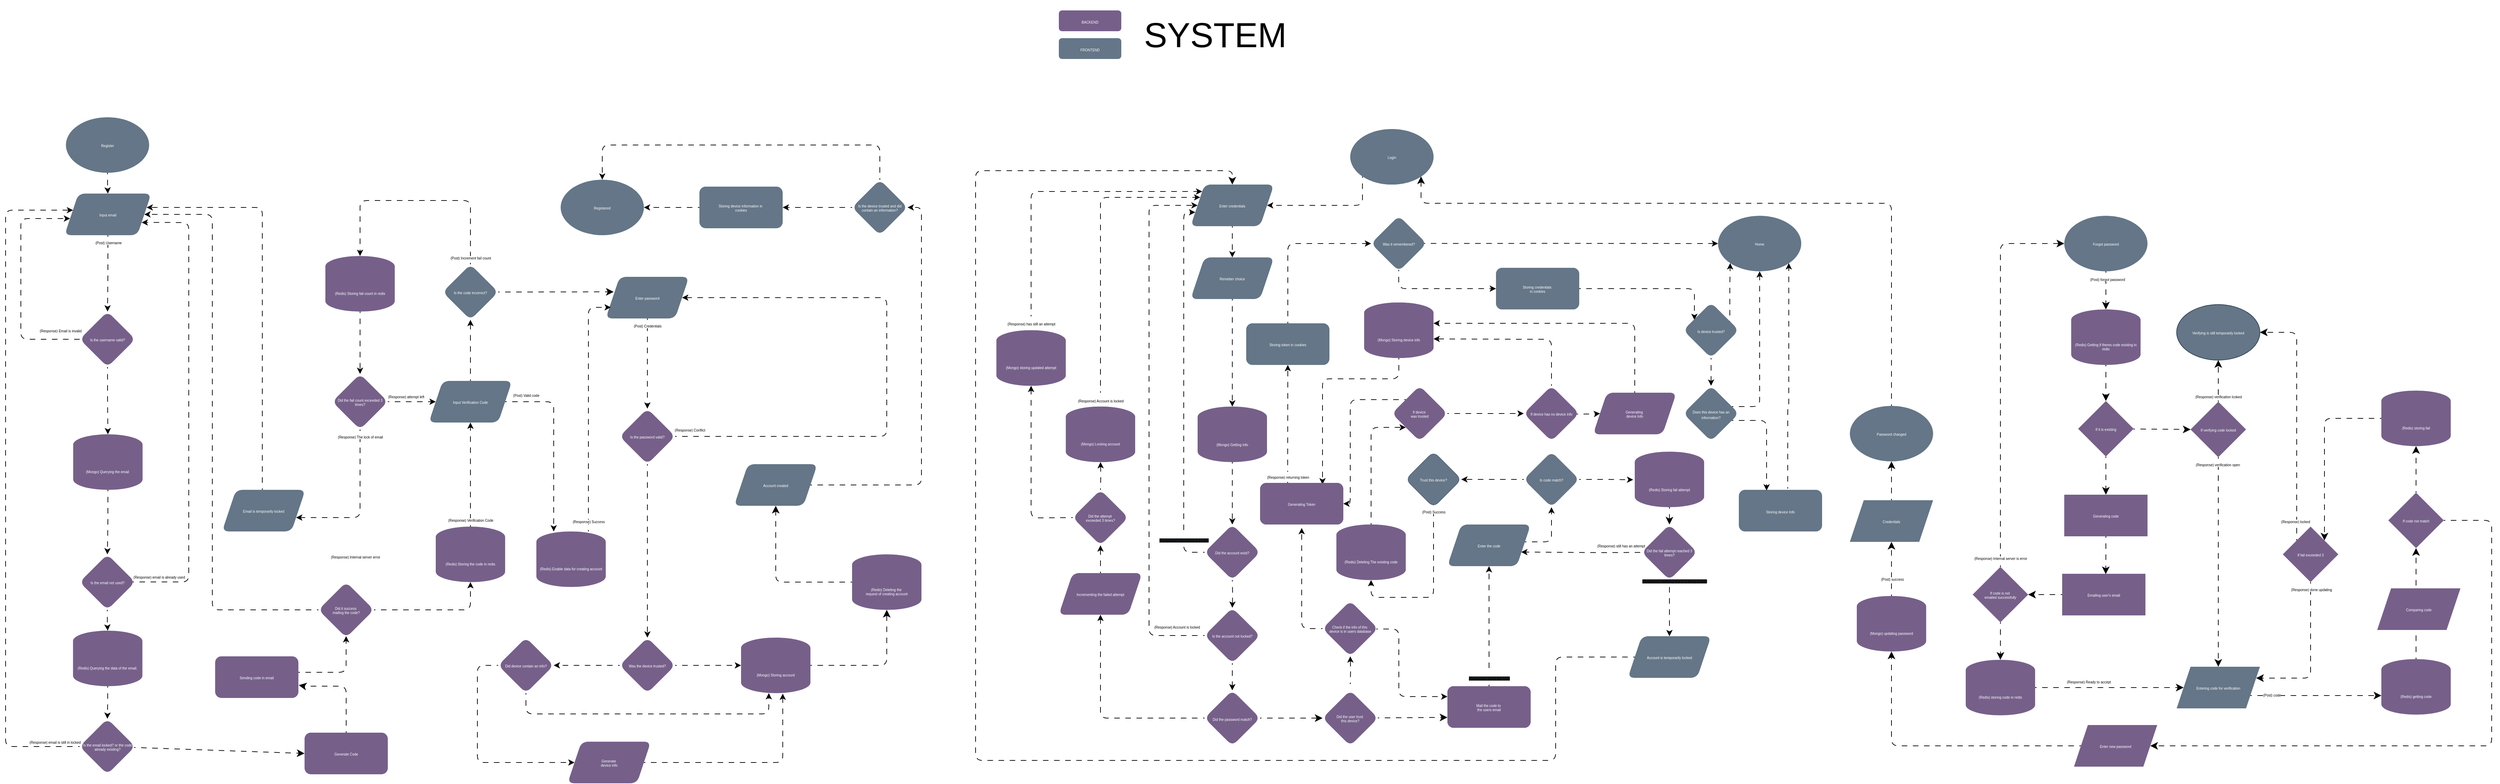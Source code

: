 <mxfile version="24.7.17" pages="4">
  <diagram id="tnUM5xUFvw0N8UM88nOm" name="System">
    <mxGraphModel dx="2262" dy="1019" grid="0" gridSize="10" guides="1" tooltips="1" connect="1" arrows="1" fold="1" page="0" pageScale="1" pageWidth="980" pageHeight="1390" background="none" math="0" shadow="0">
      <root>
        <mxCell id="0" />
        <mxCell id="1" parent="0" />
        <mxCell id="-oYKiOpJ51SeuBJ-101u-1" style="edgeStyle=orthogonalEdgeStyle;rounded=1;orthogonalLoop=1;jettySize=auto;html=1;entryX=0.5;entryY=0;entryDx=0;entryDy=0;flowAnimation=1;fontSize=5;" parent="1" source="-oYKiOpJ51SeuBJ-101u-2" target="-oYKiOpJ51SeuBJ-101u-5" edge="1">
          <mxGeometry relative="1" as="geometry" />
        </mxCell>
        <mxCell id="-oYKiOpJ51SeuBJ-101u-2" value="Register" style="ellipse;whiteSpace=wrap;html=1;fillColor=#647687;fontColor=#ffffff;strokeColor=none;rounded=1;fontSize=5;" parent="1" vertex="1">
          <mxGeometry x="-1073.02" y="161" width="120" height="80" as="geometry" />
        </mxCell>
        <mxCell id="-oYKiOpJ51SeuBJ-101u-3" style="edgeStyle=orthogonalEdgeStyle;rounded=1;orthogonalLoop=1;jettySize=auto;html=1;entryX=0.5;entryY=0;entryDx=0;entryDy=0;flowAnimation=1;fontSize=5;" parent="1" source="-oYKiOpJ51SeuBJ-101u-5" target="-oYKiOpJ51SeuBJ-101u-9" edge="1">
          <mxGeometry relative="1" as="geometry" />
        </mxCell>
        <mxCell id="-oYKiOpJ51SeuBJ-101u-4" value="(Post) Username" style="edgeLabel;html=1;align=center;verticalAlign=middle;resizable=0;points=[];rotation=0;rounded=1;fontSize=5;" parent="-oYKiOpJ51SeuBJ-101u-3" vertex="1" connectable="0">
          <mxGeometry x="0.054" y="-1" relative="1" as="geometry">
            <mxPoint x="2" y="-48" as="offset" />
          </mxGeometry>
        </mxCell>
        <mxCell id="-oYKiOpJ51SeuBJ-101u-5" value="Input email" style="shape=parallelogram;perimeter=parallelogramPerimeter;whiteSpace=wrap;html=1;fixedSize=1;fillColor=#647687;strokeColor=none;fontColor=#ffffff;rounded=1;fontSize=5;" parent="1" vertex="1">
          <mxGeometry x="-1075.02" y="271" width="125" height="60" as="geometry" />
        </mxCell>
        <mxCell id="-oYKiOpJ51SeuBJ-101u-6" style="edgeStyle=orthogonalEdgeStyle;rounded=1;orthogonalLoop=1;jettySize=auto;html=1;entryX=0.064;entryY=0.613;entryDx=0;entryDy=0;entryPerimeter=0;flowAnimation=1;fontSize=5;" parent="1" target="-oYKiOpJ51SeuBJ-101u-5" edge="1">
          <mxGeometry relative="1" as="geometry">
            <mxPoint x="-1058.27" y="311.2" as="targetPoint" />
            <mxPoint x="-1043.02" y="481.0" as="sourcePoint" />
            <Array as="points">
              <mxPoint x="-1137.94" y="481" />
              <mxPoint x="-1137.94" y="307" />
              <mxPoint x="-1066.94" y="307" />
            </Array>
          </mxGeometry>
        </mxCell>
        <mxCell id="-oYKiOpJ51SeuBJ-101u-7" value="(Response) Email is invalid" style="edgeLabel;html=1;align=center;verticalAlign=middle;resizable=0;points=[];rotation=0;rounded=1;fontSize=5;" parent="-oYKiOpJ51SeuBJ-101u-6" vertex="1" connectable="0">
          <mxGeometry x="-0.148" y="1" relative="1" as="geometry">
            <mxPoint x="58" y="37" as="offset" />
          </mxGeometry>
        </mxCell>
        <mxCell id="-oYKiOpJ51SeuBJ-101u-8" style="edgeStyle=orthogonalEdgeStyle;rounded=1;orthogonalLoop=1;jettySize=auto;html=1;exitX=0.5;exitY=1;exitDx=0;exitDy=0;flowAnimation=1;fontSize=5;" parent="1" source="-oYKiOpJ51SeuBJ-101u-9" target="-oYKiOpJ51SeuBJ-101u-11" edge="1">
          <mxGeometry relative="1" as="geometry" />
        </mxCell>
        <mxCell id="-oYKiOpJ51SeuBJ-101u-9" value="Is the username valid?" style="rhombus;whiteSpace=wrap;html=1;fillColor=#76608a;fontColor=#ffffff;strokeColor=none;rounded=1;fontSize=5;" parent="1" vertex="1">
          <mxGeometry x="-1053.02" y="441" width="80" height="80" as="geometry" />
        </mxCell>
        <mxCell id="-oYKiOpJ51SeuBJ-101u-10" style="edgeStyle=orthogonalEdgeStyle;rounded=1;orthogonalLoop=1;jettySize=auto;html=1;entryX=0.5;entryY=0;entryDx=0;entryDy=0;flowAnimation=1;fontSize=5;" parent="1" source="-oYKiOpJ51SeuBJ-101u-11" target="-oYKiOpJ51SeuBJ-101u-15" edge="1">
          <mxGeometry relative="1" as="geometry" />
        </mxCell>
        <mxCell id="-oYKiOpJ51SeuBJ-101u-11" value="(Mongo) Querying the email" style="shape=cylinder3;whiteSpace=wrap;html=1;boundedLbl=1;backgroundOutline=1;size=15;fillColor=#76608a;fontColor=#ffffff;strokeColor=none;rounded=1;fontSize=5;" parent="1" vertex="1">
          <mxGeometry x="-1062.52" y="617.96" width="100" height="80" as="geometry" />
        </mxCell>
        <mxCell id="-oYKiOpJ51SeuBJ-101u-12" style="edgeStyle=orthogonalEdgeStyle;rounded=1;orthogonalLoop=1;jettySize=auto;html=1;entryX=1;entryY=0.75;entryDx=0;entryDy=0;flowAnimation=1;fontSize=5;exitX=0.952;exitY=0.497;exitDx=0;exitDy=0;exitPerimeter=0;" parent="1" source="-oYKiOpJ51SeuBJ-101u-15" target="-oYKiOpJ51SeuBJ-101u-5" edge="1">
          <mxGeometry relative="1" as="geometry">
            <mxPoint x="-1218.02" y="482.429" as="targetPoint" />
            <Array as="points">
              <mxPoint x="-895.94" y="831" />
              <mxPoint x="-895.94" y="313" />
            </Array>
            <mxPoint x="-972.94" y="832" as="sourcePoint" />
          </mxGeometry>
        </mxCell>
        <mxCell id="-oYKiOpJ51SeuBJ-101u-13" value="(Response) email is already used" style="edgeLabel;html=1;align=center;verticalAlign=middle;resizable=0;points=[];rotation=0;rounded=1;fontSize=5;" parent="-oYKiOpJ51SeuBJ-101u-12" vertex="1" connectable="0">
          <mxGeometry x="-0.233" y="-1" relative="1" as="geometry">
            <mxPoint x="-44" y="167" as="offset" />
          </mxGeometry>
        </mxCell>
        <mxCell id="-oYKiOpJ51SeuBJ-101u-14" value="" style="edgeStyle=orthogonalEdgeStyle;rounded=1;orthogonalLoop=1;jettySize=auto;html=1;flowAnimation=1;fontSize=5;" parent="1" source="-oYKiOpJ51SeuBJ-101u-15" target="-oYKiOpJ51SeuBJ-101u-19" edge="1">
          <mxGeometry relative="1" as="geometry" />
        </mxCell>
        <mxCell id="-oYKiOpJ51SeuBJ-101u-15" value="Is the email not used?" style="rhombus;whiteSpace=wrap;html=1;fillColor=#76608a;fontColor=#ffffff;strokeColor=none;rounded=1;fontSize=5;" parent="1" vertex="1">
          <mxGeometry x="-1053.27" y="791" width="80" height="80" as="geometry" />
        </mxCell>
        <mxCell id="-oYKiOpJ51SeuBJ-101u-16" style="edgeStyle=orthogonalEdgeStyle;rounded=1;orthogonalLoop=1;jettySize=auto;html=1;entryX=0.099;entryY=0.399;entryDx=0;entryDy=0;exitX=0;exitY=0.5;exitDx=0;exitDy=0;flowAnimation=1;fontSize=5;entryPerimeter=0;" parent="1" source="-oYKiOpJ51SeuBJ-101u-21" target="-oYKiOpJ51SeuBJ-101u-5" edge="1">
          <mxGeometry relative="1" as="geometry">
            <mxPoint x="-1158.02" y="801" as="sourcePoint" />
            <Array as="points">
              <mxPoint x="-1159.94" y="1068" />
              <mxPoint x="-1159.94" y="295" />
            </Array>
          </mxGeometry>
        </mxCell>
        <mxCell id="-oYKiOpJ51SeuBJ-101u-17" value="(Response) email is still in locked" style="edgeLabel;html=1;align=center;verticalAlign=middle;resizable=0;points=[];rounded=1;fontSize=5;" parent="-oYKiOpJ51SeuBJ-101u-16" vertex="1" connectable="0">
          <mxGeometry x="-0.323" y="2" relative="1" as="geometry">
            <mxPoint x="73" y="217" as="offset" />
          </mxGeometry>
        </mxCell>
        <mxCell id="-oYKiOpJ51SeuBJ-101u-18" style="edgeStyle=orthogonalEdgeStyle;rounded=1;orthogonalLoop=1;jettySize=auto;html=1;entryX=0.5;entryY=0;entryDx=0;entryDy=0;fontSize=5;flowAnimation=1;" parent="1" source="-oYKiOpJ51SeuBJ-101u-19" target="-oYKiOpJ51SeuBJ-101u-21" edge="1">
          <mxGeometry relative="1" as="geometry" />
        </mxCell>
        <mxCell id="-oYKiOpJ51SeuBJ-101u-19" value="(Redis) Querying the data of the email." style="shape=cylinder3;whiteSpace=wrap;html=1;boundedLbl=1;backgroundOutline=1;size=15;fillColor=#76608a;fontColor=#ffffff;strokeColor=none;rounded=1;fontSize=5;" parent="1" vertex="1">
          <mxGeometry x="-1062.77" y="901" width="100" height="80" as="geometry" />
        </mxCell>
        <mxCell id="-oYKiOpJ51SeuBJ-101u-20" style="edgeStyle=none;curved=1;rounded=0;orthogonalLoop=1;jettySize=auto;html=1;entryX=0;entryY=0.5;entryDx=0;entryDy=0;fontSize=12;startSize=8;endSize=8;flowAnimation=1;" parent="1" source="-oYKiOpJ51SeuBJ-101u-21" target="-oYKiOpJ51SeuBJ-101u-76" edge="1">
          <mxGeometry relative="1" as="geometry" />
        </mxCell>
        <mxCell id="-oYKiOpJ51SeuBJ-101u-21" value="Is the email locked? or the code already existing?" style="rhombus;whiteSpace=wrap;html=1;fillColor=#76608a;fontColor=#ffffff;strokeColor=none;rounded=1;fontSize=5;" parent="1" vertex="1">
          <mxGeometry x="-1053.27" y="1027.96" width="80" height="80" as="geometry" />
        </mxCell>
        <mxCell id="-oYKiOpJ51SeuBJ-101u-22" style="edgeStyle=orthogonalEdgeStyle;rounded=1;orthogonalLoop=1;jettySize=auto;html=1;entryX=1;entryY=0.5;entryDx=0;entryDy=0;exitX=0;exitY=0.5;exitDx=0;exitDy=0;flowAnimation=1;fontSize=5;" parent="1" source="-oYKiOpJ51SeuBJ-101u-27" target="-oYKiOpJ51SeuBJ-101u-5" edge="1">
          <mxGeometry relative="1" as="geometry">
            <mxPoint x="-1024.165" y="311" as="targetPoint" />
            <mxPoint x="-897.21" y="881" as="sourcePoint" />
            <Array as="points">
              <mxPoint x="-862" y="871" />
              <mxPoint x="-862" y="301" />
            </Array>
          </mxGeometry>
        </mxCell>
        <mxCell id="-oYKiOpJ51SeuBJ-101u-23" value="(Response) Internal server error" style="edgeLabel;html=1;align=center;verticalAlign=middle;resizable=0;points=[];rotation=0;rounded=1;fontSize=5;" parent="-oYKiOpJ51SeuBJ-101u-22" vertex="1" connectable="0">
          <mxGeometry x="-0.237" relative="1" as="geometry">
            <mxPoint x="206" y="83" as="offset" />
          </mxGeometry>
        </mxCell>
        <mxCell id="-oYKiOpJ51SeuBJ-101u-24" style="edgeStyle=orthogonalEdgeStyle;rounded=1;orthogonalLoop=1;jettySize=auto;html=1;entryX=0.499;entryY=0.973;entryDx=0;entryDy=0;flowAnimation=1;fontSize=5;entryPerimeter=0;" parent="1" source="-oYKiOpJ51SeuBJ-101u-25" target="-oYKiOpJ51SeuBJ-101u-27" edge="1">
          <mxGeometry relative="1" as="geometry">
            <Array as="points">
              <mxPoint x="-669.08" y="961" />
            </Array>
          </mxGeometry>
        </mxCell>
        <mxCell id="-oYKiOpJ51SeuBJ-101u-25" value="Sending code in email" style="rounded=1;whiteSpace=wrap;html=1;fillColor=#76608a;fontColor=#ffffff;strokeColor=none;fontSize=5;" parent="1" vertex="1">
          <mxGeometry x="-857.94" y="937.96" width="120" height="60" as="geometry" />
        </mxCell>
        <mxCell id="-oYKiOpJ51SeuBJ-101u-26" style="edgeStyle=orthogonalEdgeStyle;rounded=1;orthogonalLoop=1;jettySize=auto;html=1;exitX=1;exitY=0.5;exitDx=0;exitDy=0;entryX=0.5;entryY=1;entryDx=0;entryDy=0;entryPerimeter=0;flowAnimation=1;fontSize=5;" parent="1" source="-oYKiOpJ51SeuBJ-101u-27" target="-oYKiOpJ51SeuBJ-101u-38" edge="1">
          <mxGeometry relative="1" as="geometry">
            <mxPoint x="-680" y="811" as="targetPoint" />
            <mxPoint x="-830" y="871" as="sourcePoint" />
            <Array as="points">
              <mxPoint x="-490" y="871" />
            </Array>
          </mxGeometry>
        </mxCell>
        <mxCell id="-oYKiOpJ51SeuBJ-101u-27" value="Did it success&amp;nbsp;&lt;div&gt;mailing the code?&lt;/div&gt;" style="rhombus;whiteSpace=wrap;html=1;fillColor=#76608a;fontColor=#ffffff;strokeColor=none;rounded=1;fontSize=5;" parent="1" vertex="1">
          <mxGeometry x="-709.08" y="831" width="80" height="80" as="geometry" />
        </mxCell>
        <mxCell id="-oYKiOpJ51SeuBJ-101u-28" style="edgeStyle=orthogonalEdgeStyle;rounded=1;orthogonalLoop=1;jettySize=auto;html=1;entryX=0.5;entryY=1;entryDx=0;entryDy=0;exitX=0.5;exitY=0;exitDx=0;exitDy=0;exitPerimeter=0;flowAnimation=1;fontSize=5;" parent="1" source="-oYKiOpJ51SeuBJ-101u-38" target="-oYKiOpJ51SeuBJ-101u-33" edge="1">
          <mxGeometry relative="1" as="geometry">
            <mxPoint x="-690.0" y="708" as="sourcePoint" />
          </mxGeometry>
        </mxCell>
        <mxCell id="-oYKiOpJ51SeuBJ-101u-29" value="(Response) Verification Code" style="edgeLabel;html=1;align=center;verticalAlign=middle;resizable=0;points=[];rotation=0;rounded=1;fontSize=5;" parent="-oYKiOpJ51SeuBJ-101u-28" vertex="1" connectable="0">
          <mxGeometry x="0.017" y="-2" relative="1" as="geometry">
            <mxPoint x="-2" y="66" as="offset" />
          </mxGeometry>
        </mxCell>
        <mxCell id="-oYKiOpJ51SeuBJ-101u-30" style="edgeStyle=orthogonalEdgeStyle;rounded=1;orthogonalLoop=1;jettySize=auto;html=1;entryX=0.5;entryY=1;entryDx=0;entryDy=0;flowAnimation=1;fontSize=5;" parent="1" source="-oYKiOpJ51SeuBJ-101u-33" target="-oYKiOpJ51SeuBJ-101u-37" edge="1">
          <mxGeometry relative="1" as="geometry" />
        </mxCell>
        <mxCell id="-oYKiOpJ51SeuBJ-101u-31" style="edgeStyle=orthogonalEdgeStyle;rounded=1;orthogonalLoop=1;jettySize=auto;html=1;flowAnimation=1;fontSize=5;" parent="1" source="-oYKiOpJ51SeuBJ-101u-33" target="-oYKiOpJ51SeuBJ-101u-73" edge="1">
          <mxGeometry relative="1" as="geometry">
            <mxPoint x="-310" y="721" as="targetPoint" />
            <Array as="points">
              <mxPoint x="-370" y="571" />
            </Array>
          </mxGeometry>
        </mxCell>
        <mxCell id="-oYKiOpJ51SeuBJ-101u-32" value="(Post) Valid code" style="edgeLabel;html=1;align=center;verticalAlign=middle;resizable=0;points=[];rotation=0;rounded=1;fontSize=5;" parent="-oYKiOpJ51SeuBJ-101u-31" vertex="1" connectable="0">
          <mxGeometry x="-0.207" y="1" relative="1" as="geometry">
            <mxPoint x="-41" y="-42" as="offset" />
          </mxGeometry>
        </mxCell>
        <mxCell id="-oYKiOpJ51SeuBJ-101u-33" value="Input Verification Code" style="shape=parallelogram;perimeter=parallelogramPerimeter;whiteSpace=wrap;html=1;fixedSize=1;fillColor=#647687;fontColor=#ffffff;strokeColor=none;rounded=1;fontSize=5;" parent="1" vertex="1">
          <mxGeometry x="-550" y="541" width="120" height="60" as="geometry" />
        </mxCell>
        <mxCell id="-oYKiOpJ51SeuBJ-101u-34" style="edgeStyle=orthogonalEdgeStyle;rounded=1;orthogonalLoop=1;jettySize=auto;html=1;entryX=0.5;entryY=0;entryDx=0;entryDy=0;entryPerimeter=0;flowAnimation=1;fontSize=5;" parent="1" source="-oYKiOpJ51SeuBJ-101u-37" target="-oYKiOpJ51SeuBJ-101u-40" edge="1">
          <mxGeometry relative="1" as="geometry">
            <Array as="points">
              <mxPoint x="-490" y="281" />
              <mxPoint x="-649" y="281" />
            </Array>
          </mxGeometry>
        </mxCell>
        <mxCell id="-oYKiOpJ51SeuBJ-101u-35" value="(Post) Increment fail count" style="edgeLabel;html=1;align=center;verticalAlign=middle;resizable=0;points=[];rounded=1;fontSize=5;" parent="-oYKiOpJ51SeuBJ-101u-34" vertex="1" connectable="0">
          <mxGeometry x="-0.141" relative="1" as="geometry">
            <mxPoint x="50" y="82" as="offset" />
          </mxGeometry>
        </mxCell>
        <mxCell id="-oYKiOpJ51SeuBJ-101u-36" style="edgeStyle=none;curved=1;rounded=0;orthogonalLoop=1;jettySize=auto;html=1;entryX=0.095;entryY=0.361;entryDx=0;entryDy=0;fontSize=12;startSize=8;endSize=8;flowAnimation=1;entryPerimeter=0;" parent="1" source="-oYKiOpJ51SeuBJ-101u-37" target="-oYKiOpJ51SeuBJ-101u-50" edge="1">
          <mxGeometry relative="1" as="geometry" />
        </mxCell>
        <mxCell id="-oYKiOpJ51SeuBJ-101u-37" value="Is the code incorrect?" style="rhombus;whiteSpace=wrap;html=1;fillColor=#647687;fontColor=#ffffff;strokeColor=none;rounded=1;fontSize=5;" parent="1" vertex="1">
          <mxGeometry x="-530" y="373" width="80" height="80" as="geometry" />
        </mxCell>
        <mxCell id="-oYKiOpJ51SeuBJ-101u-38" value="(Redis) Storing the code in redis" style="shape=cylinder3;whiteSpace=wrap;html=1;boundedLbl=1;backgroundOutline=1;size=15;fillColor=#76608a;fontColor=#ffffff;strokeColor=none;rounded=1;fontSize=5;" parent="1" vertex="1">
          <mxGeometry x="-540" y="751" width="100" height="80" as="geometry" />
        </mxCell>
        <mxCell id="-oYKiOpJ51SeuBJ-101u-39" value="" style="edgeStyle=orthogonalEdgeStyle;rounded=1;orthogonalLoop=1;jettySize=auto;html=1;flowAnimation=1;fontSize=5;" parent="1" source="-oYKiOpJ51SeuBJ-101u-40" target="-oYKiOpJ51SeuBJ-101u-43" edge="1">
          <mxGeometry relative="1" as="geometry" />
        </mxCell>
        <mxCell id="-oYKiOpJ51SeuBJ-101u-40" value="(Redis) Storing fail count in redis" style="shape=cylinder3;whiteSpace=wrap;html=1;boundedLbl=1;backgroundOutline=1;size=15;fillColor=#76608a;fontColor=#ffffff;strokeColor=none;rounded=1;fontSize=5;" parent="1" vertex="1">
          <mxGeometry x="-699.08" y="361" width="100" height="80" as="geometry" />
        </mxCell>
        <mxCell id="-oYKiOpJ51SeuBJ-101u-41" style="edgeStyle=orthogonalEdgeStyle;rounded=1;orthogonalLoop=1;jettySize=auto;html=1;entryX=0;entryY=0.5;entryDx=0;entryDy=0;flowAnimation=1;fontSize=5;" parent="1" source="-oYKiOpJ51SeuBJ-101u-43" target="-oYKiOpJ51SeuBJ-101u-33" edge="1">
          <mxGeometry relative="1" as="geometry" />
        </mxCell>
        <mxCell id="-oYKiOpJ51SeuBJ-101u-42" value="(Response) attempt left" style="edgeLabel;html=1;align=center;verticalAlign=middle;resizable=0;points=[];rounded=1;fontSize=5;" parent="-oYKiOpJ51SeuBJ-101u-41" vertex="1" connectable="0">
          <mxGeometry x="-0.276" y="2" relative="1" as="geometry">
            <mxPoint x="1" y="-6" as="offset" />
          </mxGeometry>
        </mxCell>
        <mxCell id="-oYKiOpJ51SeuBJ-101u-43" value="Did the fail count exceeded 3 times?" style="rhombus;whiteSpace=wrap;html=1;fillColor=#76608a;fontColor=#ffffff;strokeColor=none;rounded=1;fontSize=5;" parent="1" vertex="1">
          <mxGeometry x="-689.08" y="531" width="80" height="80" as="geometry" />
        </mxCell>
        <mxCell id="-oYKiOpJ51SeuBJ-101u-44" style="edgeStyle=orthogonalEdgeStyle;rounded=1;orthogonalLoop=1;jettySize=auto;html=1;flowAnimation=1;fontSize=5;" parent="1" source="-oYKiOpJ51SeuBJ-101u-47" target="-oYKiOpJ51SeuBJ-101u-5" edge="1">
          <mxGeometry relative="1" as="geometry">
            <mxPoint x="-680.43" y="738" as="sourcePoint" />
            <mxPoint x="-937.945" y="287.304" as="targetPoint" />
            <Array as="points">
              <mxPoint x="-789.94" y="291" />
            </Array>
          </mxGeometry>
        </mxCell>
        <mxCell id="-oYKiOpJ51SeuBJ-101u-45" value="" style="edgeStyle=orthogonalEdgeStyle;rounded=1;orthogonalLoop=1;jettySize=auto;html=1;exitX=0.5;exitY=1;exitDx=0;exitDy=0;flowAnimation=1;fontSize=5;" parent="1" source="-oYKiOpJ51SeuBJ-101u-43" target="-oYKiOpJ51SeuBJ-101u-47" edge="1">
          <mxGeometry relative="1" as="geometry">
            <mxPoint x="-741.57" y="738" as="sourcePoint" />
            <mxPoint x="-1021.08" y="301" as="targetPoint" />
            <Array as="points">
              <mxPoint x="-649.08" y="738" />
            </Array>
          </mxGeometry>
        </mxCell>
        <mxCell id="-oYKiOpJ51SeuBJ-101u-46" value="(Response) The lock of email" style="edgeLabel;html=1;align=center;verticalAlign=middle;resizable=0;points=[];rotation=0;rounded=1;fontSize=5;" parent="-oYKiOpJ51SeuBJ-101u-45" vertex="1" connectable="0">
          <mxGeometry x="-0.414" y="1" relative="1" as="geometry">
            <mxPoint x="-1" y="-54" as="offset" />
          </mxGeometry>
        </mxCell>
        <mxCell id="-oYKiOpJ51SeuBJ-101u-47" value="Email is temporarily locked" style="shape=parallelogram;perimeter=parallelogramPerimeter;whiteSpace=wrap;html=1;fixedSize=1;fillColor=#647687;fontColor=#ffffff;strokeColor=none;rounded=1;fontSize=5;" parent="1" vertex="1">
          <mxGeometry x="-847.94" y="697.96" width="120" height="60" as="geometry" />
        </mxCell>
        <mxCell id="-oYKiOpJ51SeuBJ-101u-48" style="edgeStyle=orthogonalEdgeStyle;rounded=1;orthogonalLoop=1;jettySize=auto;html=1;flowAnimation=1;fontSize=5;" parent="1" source="-oYKiOpJ51SeuBJ-101u-50" target="-oYKiOpJ51SeuBJ-101u-54" edge="1">
          <mxGeometry relative="1" as="geometry" />
        </mxCell>
        <mxCell id="-oYKiOpJ51SeuBJ-101u-49" value="(Post) Credentials" style="edgeLabel;html=1;align=center;verticalAlign=middle;resizable=0;points=[];rotation=0;rounded=1;fontSize=5;" parent="-oYKiOpJ51SeuBJ-101u-48" vertex="1" connectable="0">
          <mxGeometry x="-0.032" relative="1" as="geometry">
            <mxPoint y="-53" as="offset" />
          </mxGeometry>
        </mxCell>
        <mxCell id="-oYKiOpJ51SeuBJ-101u-50" value="Enter password" style="shape=parallelogram;perimeter=parallelogramPerimeter;whiteSpace=wrap;html=1;fixedSize=1;fillColor=#647687;fontColor=#ffffff;strokeColor=none;rounded=1;fontSize=5;" parent="1" vertex="1">
          <mxGeometry x="-295" y="390.96" width="120" height="60" as="geometry" />
        </mxCell>
        <mxCell id="-oYKiOpJ51SeuBJ-101u-51" style="edgeStyle=orthogonalEdgeStyle;rounded=1;orthogonalLoop=1;jettySize=auto;html=1;exitX=1;exitY=0.5;exitDx=0;exitDy=0;entryX=1;entryY=0.5;entryDx=0;entryDy=0;flowAnimation=1;fontSize=5;" parent="1" source="-oYKiOpJ51SeuBJ-101u-54" target="-oYKiOpJ51SeuBJ-101u-50" edge="1">
          <mxGeometry relative="1" as="geometry">
            <Array as="points">
              <mxPoint x="110" y="621" />
              <mxPoint x="110" y="421" />
            </Array>
          </mxGeometry>
        </mxCell>
        <mxCell id="-oYKiOpJ51SeuBJ-101u-52" value="(Response) Conflict" style="edgeLabel;html=1;align=center;verticalAlign=middle;resizable=0;points=[];rounded=1;fontSize=5;" parent="-oYKiOpJ51SeuBJ-101u-51" vertex="1" connectable="0">
          <mxGeometry x="0.489" y="-2" relative="1" as="geometry">
            <mxPoint x="-194" y="192" as="offset" />
          </mxGeometry>
        </mxCell>
        <mxCell id="-oYKiOpJ51SeuBJ-101u-53" style="edgeStyle=orthogonalEdgeStyle;rounded=1;orthogonalLoop=1;jettySize=auto;html=1;entryX=0.5;entryY=0;entryDx=0;entryDy=0;flowAnimation=1;fontSize=5;" parent="1" source="-oYKiOpJ51SeuBJ-101u-54" target="-oYKiOpJ51SeuBJ-101u-56" edge="1">
          <mxGeometry relative="1" as="geometry" />
        </mxCell>
        <mxCell id="-oYKiOpJ51SeuBJ-101u-54" value="Is the password valid?" style="rhombus;whiteSpace=wrap;html=1;fillColor=#76608a;fontColor=#ffffff;strokeColor=none;rounded=1;fontSize=5;" parent="1" vertex="1">
          <mxGeometry x="-275" y="580.96" width="80" height="80" as="geometry" />
        </mxCell>
        <mxCell id="-oYKiOpJ51SeuBJ-101u-55" style="edgeStyle=orthogonalEdgeStyle;rounded=1;orthogonalLoop=1;jettySize=auto;html=1;entryX=1;entryY=0.5;entryDx=0;entryDy=0;flowAnimation=1;fontSize=5;" parent="1" source="-oYKiOpJ51SeuBJ-101u-56" target="-oYKiOpJ51SeuBJ-101u-74" edge="1">
          <mxGeometry relative="1" as="geometry" />
        </mxCell>
        <mxCell id="-oYKiOpJ51SeuBJ-101u-56" value="Was the device trusted?" style="rhombus;whiteSpace=wrap;html=1;fillColor=#76608a;fontColor=#ffffff;strokeColor=none;rounded=1;fontSize=5;" parent="1" vertex="1">
          <mxGeometry x="-275" y="911" width="80" height="80" as="geometry" />
        </mxCell>
        <mxCell id="-oYKiOpJ51SeuBJ-101u-57" value="(Mongo) Storing account" style="shape=cylinder3;whiteSpace=wrap;html=1;boundedLbl=1;backgroundOutline=1;size=15;fillColor=#76608a;fontColor=#ffffff;strokeColor=none;rounded=1;fontSize=5;" parent="1" vertex="1">
          <mxGeometry x="-100" y="911" width="100" height="80" as="geometry" />
        </mxCell>
        <mxCell id="-oYKiOpJ51SeuBJ-101u-58" style="edgeStyle=orthogonalEdgeStyle;rounded=1;orthogonalLoop=1;jettySize=auto;html=1;entryX=0;entryY=0.5;entryDx=0;entryDy=0;entryPerimeter=0;flowAnimation=1;fontSize=5;" parent="1" source="-oYKiOpJ51SeuBJ-101u-56" target="-oYKiOpJ51SeuBJ-101u-57" edge="1">
          <mxGeometry relative="1" as="geometry" />
        </mxCell>
        <mxCell id="-oYKiOpJ51SeuBJ-101u-59" style="edgeStyle=orthogonalEdgeStyle;rounded=1;orthogonalLoop=1;jettySize=auto;html=1;entryX=0;entryY=0.5;entryDx=0;entryDy=0;exitX=0;exitY=0.5;exitDx=0;exitDy=0;flowAnimation=1;fontSize=5;" parent="1" source="-oYKiOpJ51SeuBJ-101u-74" target="-oYKiOpJ51SeuBJ-101u-61" edge="1">
          <mxGeometry relative="1" as="geometry">
            <Array as="points">
              <mxPoint x="-480" y="951" />
              <mxPoint x="-480" y="1091" />
            </Array>
            <mxPoint x="-390.0" y="900.96" as="sourcePoint" />
            <mxPoint x="-285" y="1070.96" as="targetPoint" />
          </mxGeometry>
        </mxCell>
        <mxCell id="-oYKiOpJ51SeuBJ-101u-60" style="edgeStyle=orthogonalEdgeStyle;rounded=1;orthogonalLoop=1;jettySize=auto;html=1;exitX=0.5;exitY=1;exitDx=0;exitDy=0;flowAnimation=1;fontSize=5;" parent="1" source="-oYKiOpJ51SeuBJ-101u-74" edge="1">
          <mxGeometry relative="1" as="geometry">
            <mxPoint x="-350" y="940.96" as="sourcePoint" />
            <mxPoint x="-60" y="991" as="targetPoint" />
            <Array as="points">
              <mxPoint x="-410" y="1021" />
              <mxPoint x="-60" y="1021" />
            </Array>
          </mxGeometry>
        </mxCell>
        <mxCell id="-oYKiOpJ51SeuBJ-101u-61" value="Generate&amp;nbsp;&lt;div style=&quot;font-size: 5px;&quot;&gt;device info&lt;/div&gt;" style="shape=parallelogram;perimeter=parallelogramPerimeter;whiteSpace=wrap;html=1;fixedSize=1;fillColor=#76608a;fontColor=#ffffff;strokeColor=none;rounded=1;fontSize=5;" parent="1" vertex="1">
          <mxGeometry x="-350" y="1061" width="120" height="60" as="geometry" />
        </mxCell>
        <mxCell id="-oYKiOpJ51SeuBJ-101u-62" style="edgeStyle=orthogonalEdgeStyle;rounded=1;orthogonalLoop=1;jettySize=auto;html=1;entryX=0.601;entryY=1.009;entryDx=0;entryDy=0;entryPerimeter=0;flowAnimation=1;fontSize=5;" parent="1" source="-oYKiOpJ51SeuBJ-101u-61" target="-oYKiOpJ51SeuBJ-101u-57" edge="1">
          <mxGeometry relative="1" as="geometry" />
        </mxCell>
        <mxCell id="-oYKiOpJ51SeuBJ-101u-63" style="edgeStyle=orthogonalEdgeStyle;rounded=1;orthogonalLoop=1;jettySize=auto;html=1;flowAnimation=1;fontSize=5;" parent="1" source="-oYKiOpJ51SeuBJ-101u-64" edge="1">
          <mxGeometry relative="1" as="geometry">
            <mxPoint x="140" y="290.96" as="targetPoint" />
            <Array as="points">
              <mxPoint x="160" y="690.96" />
              <mxPoint x="160" y="290.96" />
            </Array>
          </mxGeometry>
        </mxCell>
        <mxCell id="-oYKiOpJ51SeuBJ-101u-64" value="Account created" style="shape=parallelogram;perimeter=parallelogramPerimeter;whiteSpace=wrap;html=1;fixedSize=1;fillColor=#647687;fontColor=#ffffff;strokeColor=none;rounded=1;fontSize=5;" parent="1" vertex="1">
          <mxGeometry x="-110" y="660.96" width="120" height="60" as="geometry" />
        </mxCell>
        <mxCell id="-oYKiOpJ51SeuBJ-101u-65" style="edgeStyle=orthogonalEdgeStyle;rounded=1;orthogonalLoop=1;jettySize=auto;html=1;flowAnimation=1;fontSize=5;" parent="1" source="-oYKiOpJ51SeuBJ-101u-67" target="-oYKiOpJ51SeuBJ-101u-69" edge="1">
          <mxGeometry relative="1" as="geometry" />
        </mxCell>
        <mxCell id="-oYKiOpJ51SeuBJ-101u-66" style="edgeStyle=orthogonalEdgeStyle;rounded=1;orthogonalLoop=1;jettySize=auto;html=1;entryX=0.5;entryY=0;entryDx=0;entryDy=0;flowAnimation=1;fontSize=5;" parent="1" source="-oYKiOpJ51SeuBJ-101u-67" target="-oYKiOpJ51SeuBJ-101u-70" edge="1">
          <mxGeometry relative="1" as="geometry">
            <Array as="points">
              <mxPoint x="100" y="200.96" />
              <mxPoint x="-300" y="200.96" />
            </Array>
          </mxGeometry>
        </mxCell>
        <mxCell id="-oYKiOpJ51SeuBJ-101u-67" value="Is the device trusted and did contain an information?" style="rhombus;whiteSpace=wrap;html=1;fillColor=#647687;fontColor=#ffffff;strokeColor=none;rounded=1;fontSize=5;" parent="1" vertex="1">
          <mxGeometry x="60" y="250.96" width="80" height="80" as="geometry" />
        </mxCell>
        <mxCell id="-oYKiOpJ51SeuBJ-101u-68" style="edgeStyle=orthogonalEdgeStyle;rounded=1;orthogonalLoop=1;jettySize=auto;html=1;entryX=1;entryY=0.5;entryDx=0;entryDy=0;flowAnimation=1;fontSize=5;" parent="1" source="-oYKiOpJ51SeuBJ-101u-69" target="-oYKiOpJ51SeuBJ-101u-70" edge="1">
          <mxGeometry relative="1" as="geometry" />
        </mxCell>
        <mxCell id="-oYKiOpJ51SeuBJ-101u-69" value="Storing device information in&amp;nbsp;&lt;div style=&quot;font-size: 5px;&quot;&gt;cookies&lt;/div&gt;" style="rounded=1;whiteSpace=wrap;html=1;fillColor=#647687;fontColor=#ffffff;strokeColor=none;fontSize=5;" parent="1" vertex="1">
          <mxGeometry x="-160" y="260.96" width="120" height="60" as="geometry" />
        </mxCell>
        <mxCell id="-oYKiOpJ51SeuBJ-101u-70" value="Registered" style="ellipse;whiteSpace=wrap;html=1;fillColor=#647687;fontColor=#ffffff;strokeColor=none;rounded=1;fontSize=5;" parent="1" vertex="1">
          <mxGeometry x="-360.0" y="250.96" width="120" height="80" as="geometry" />
        </mxCell>
        <mxCell id="-oYKiOpJ51SeuBJ-101u-71" style="edgeStyle=orthogonalEdgeStyle;rounded=1;orthogonalLoop=1;jettySize=auto;html=1;flowAnimation=1;fontSize=5;entryX=0.061;entryY=0.733;entryDx=0;entryDy=0;entryPerimeter=0;" parent="1" source="-oYKiOpJ51SeuBJ-101u-73" target="-oYKiOpJ51SeuBJ-101u-50" edge="1">
          <mxGeometry relative="1" as="geometry">
            <mxPoint x="-340" y="751" as="sourcePoint" />
            <Array as="points">
              <mxPoint x="-320" y="435" />
              <mxPoint x="-299" y="435" />
            </Array>
          </mxGeometry>
        </mxCell>
        <mxCell id="-oYKiOpJ51SeuBJ-101u-72" value="(Response) Success" style="edgeLabel;html=1;align=center;verticalAlign=middle;resizable=0;points=[];rotation=0;rounded=1;fontSize=5;" parent="-oYKiOpJ51SeuBJ-101u-71" vertex="1" connectable="0">
          <mxGeometry x="0.14" y="1" relative="1" as="geometry">
            <mxPoint x="1" y="187" as="offset" />
          </mxGeometry>
        </mxCell>
        <mxCell id="-oYKiOpJ51SeuBJ-101u-73" value="(Redis) Enable data for creating account" style="shape=cylinder3;whiteSpace=wrap;html=1;boundedLbl=1;backgroundOutline=1;size=15;fillColor=#76608a;fontColor=#ffffff;strokeColor=none;rounded=1;fontSize=5;" parent="1" vertex="1">
          <mxGeometry x="-395" y="757.96" width="100" height="80" as="geometry" />
        </mxCell>
        <mxCell id="-oYKiOpJ51SeuBJ-101u-74" value="Did device contain an info?" style="rhombus;whiteSpace=wrap;html=1;fillColor=#76608a;fontColor=#ffffff;strokeColor=none;rounded=1;fontSize=5;" parent="1" vertex="1">
          <mxGeometry x="-450" y="911" width="80" height="80" as="geometry" />
        </mxCell>
        <mxCell id="-oYKiOpJ51SeuBJ-101u-75" style="edgeStyle=none;curved=0;rounded=1;orthogonalLoop=1;jettySize=auto;html=1;fontSize=12;startSize=8;endSize=8;flowAnimation=1;entryX=1.005;entryY=0.694;entryDx=0;entryDy=0;entryPerimeter=0;" parent="1" source="-oYKiOpJ51SeuBJ-101u-76" target="-oYKiOpJ51SeuBJ-101u-25" edge="1">
          <mxGeometry relative="1" as="geometry">
            <Array as="points">
              <mxPoint x="-669.08" y="981" />
              <mxPoint x="-729.08" y="981" />
            </Array>
          </mxGeometry>
        </mxCell>
        <mxCell id="-oYKiOpJ51SeuBJ-101u-76" value="Generate Code" style="rounded=1;whiteSpace=wrap;html=1;fillColor=#76608a;fontColor=#ffffff;strokeColor=none;fontSize=5;" parent="1" vertex="1">
          <mxGeometry x="-729.08" y="1047.96" width="120" height="60" as="geometry" />
        </mxCell>
        <mxCell id="-oYKiOpJ51SeuBJ-101u-77" style="edgeStyle=none;curved=0;rounded=1;orthogonalLoop=1;jettySize=auto;html=1;entryX=0.5;entryY=1;entryDx=0;entryDy=0;fontSize=12;startSize=8;endSize=8;flowAnimation=1;" parent="1" source="-oYKiOpJ51SeuBJ-101u-78" target="-oYKiOpJ51SeuBJ-101u-64" edge="1">
          <mxGeometry relative="1" as="geometry">
            <Array as="points">
              <mxPoint x="-50" y="831" />
            </Array>
          </mxGeometry>
        </mxCell>
        <mxCell id="-oYKiOpJ51SeuBJ-101u-78" value="(Redis) Deleting the&amp;nbsp;&lt;div&gt;request of creating account&lt;/div&gt;" style="shape=cylinder3;whiteSpace=wrap;html=1;boundedLbl=1;backgroundOutline=1;size=15;fillColor=#76608a;fontColor=#ffffff;strokeColor=none;rounded=1;fontSize=5;" parent="1" vertex="1">
          <mxGeometry x="60" y="791" width="100" height="80" as="geometry" />
        </mxCell>
        <mxCell id="-oYKiOpJ51SeuBJ-101u-79" style="edgeStyle=none;curved=0;rounded=1;orthogonalLoop=1;jettySize=auto;html=1;exitX=1;exitY=0.5;exitDx=0;exitDy=0;exitPerimeter=0;entryX=0.5;entryY=1;entryDx=0;entryDy=0;entryPerimeter=0;fontSize=12;startSize=8;endSize=8;flowAnimation=1;" parent="1" source="-oYKiOpJ51SeuBJ-101u-57" target="-oYKiOpJ51SeuBJ-101u-78" edge="1">
          <mxGeometry relative="1" as="geometry">
            <Array as="points">
              <mxPoint x="110" y="951" />
            </Array>
          </mxGeometry>
        </mxCell>
        <mxCell id="1tDQnfTHzJCa0S4qnjc1-203" style="edgeStyle=orthogonalEdgeStyle;rounded=1;orthogonalLoop=1;jettySize=auto;html=1;entryX=1;entryY=0.5;entryDx=0;entryDy=0;labelBackgroundColor=none;fontColor=default;curved=0;flowAnimation=1;exitX=0;exitY=1;exitDx=0;exitDy=0;" parent="1" source="1tDQnfTHzJCa0S4qnjc1-277" target="1tDQnfTHzJCa0S4qnjc1-276" edge="1">
          <mxGeometry relative="1" as="geometry">
            <Array as="points">
              <mxPoint x="796" y="288" />
            </Array>
          </mxGeometry>
        </mxCell>
        <mxCell id="1tDQnfTHzJCa0S4qnjc1-204" value="Login" style="ellipse;whiteSpace=wrap;html=1;labelBackgroundColor=none;rounded=1;fillColor=#647687;fontColor=#ffffff;strokeColor=none;" parent="1" vertex="1">
          <mxGeometry x="778" y="178" width="120" height="80" as="geometry" />
        </mxCell>
        <mxCell id="1tDQnfTHzJCa0S4qnjc1-205" style="edgeStyle=orthogonalEdgeStyle;rounded=1;orthogonalLoop=1;jettySize=auto;html=1;entryX=0.5;entryY=0;entryDx=0;entryDy=0;labelBackgroundColor=none;fontColor=default;curved=0;flowAnimation=1;" parent="1" source="1tDQnfTHzJCa0S4qnjc1-206" target="1tDQnfTHzJCa0S4qnjc1-267" edge="1">
          <mxGeometry relative="1" as="geometry">
            <mxPoint x="608" y="348" as="targetPoint" />
          </mxGeometry>
        </mxCell>
        <mxCell id="1tDQnfTHzJCa0S4qnjc1-206" value="Enter credentials" style="shape=parallelogram;perimeter=parallelogramPerimeter;whiteSpace=wrap;html=1;fixedSize=1;labelBackgroundColor=none;rounded=1;fillColor=#647687;fontColor=#ffffff;strokeColor=none;" parent="1" vertex="1">
          <mxGeometry x="548" y="258" width="120" height="60" as="geometry" />
        </mxCell>
        <mxCell id="1tDQnfTHzJCa0S4qnjc1-207" style="edgeStyle=orthogonalEdgeStyle;rounded=1;orthogonalLoop=1;jettySize=auto;html=1;entryX=0.5;entryY=0;entryDx=0;entryDy=0;labelBackgroundColor=none;fontColor=default;flowAnimation=1;" parent="1" source="1tDQnfTHzJCa0S4qnjc1-208" edge="1">
          <mxGeometry relative="1" as="geometry">
            <mxPoint x="608" y="748" as="targetPoint" />
          </mxGeometry>
        </mxCell>
        <mxCell id="1tDQnfTHzJCa0S4qnjc1-208" value="&lt;font style=&quot;font-size: 5px;&quot;&gt;(Mongo) Getting info&lt;/font&gt;" style="shape=cylinder3;whiteSpace=wrap;html=1;boundedLbl=1;backgroundOutline=1;size=15;labelBackgroundColor=none;rounded=1;fillColor=#76608a;fontColor=#ffffff;strokeColor=none;gradientColor=none;" parent="1" vertex="1">
          <mxGeometry x="558" y="578" width="100" height="80" as="geometry" />
        </mxCell>
        <mxCell id="1tDQnfTHzJCa0S4qnjc1-209" style="edgeStyle=orthogonalEdgeStyle;rounded=1;orthogonalLoop=1;jettySize=auto;html=1;entryX=0.5;entryY=0;entryDx=0;entryDy=0;entryPerimeter=0;exitX=0.5;exitY=1;exitDx=0;exitDy=0;labelBackgroundColor=none;fontColor=default;flowAnimation=1;" parent="1" source="1tDQnfTHzJCa0S4qnjc1-267" target="1tDQnfTHzJCa0S4qnjc1-208" edge="1">
          <mxGeometry relative="1" as="geometry">
            <mxPoint x="608" y="428" as="sourcePoint" />
          </mxGeometry>
        </mxCell>
        <mxCell id="1tDQnfTHzJCa0S4qnjc1-210" value="&lt;span style=&quot;background-color: rgb(27, 29, 30); font-size: 5px;&quot;&gt;(Post) credentials&lt;/span&gt;" style="edgeLabel;html=1;align=center;verticalAlign=middle;resizable=0;points=[];rounded=1;rotation=0;fontSize=5;" parent="1tDQnfTHzJCa0S4qnjc1-209" vertex="1" connectable="0">
          <mxGeometry x="-0.24" y="1" relative="1" as="geometry">
            <mxPoint x="-1" y="-65" as="offset" />
          </mxGeometry>
        </mxCell>
        <mxCell id="1tDQnfTHzJCa0S4qnjc1-211" style="edgeStyle=orthogonalEdgeStyle;rounded=1;orthogonalLoop=1;jettySize=auto;html=1;exitX=0;exitY=0.5;exitDx=0;exitDy=0;labelBackgroundColor=none;fontColor=default;curved=0;flowAnimation=1;" parent="1" target="1tDQnfTHzJCa0S4qnjc1-206" edge="1">
          <mxGeometry relative="1" as="geometry">
            <Array as="points">
              <mxPoint x="538" y="788" />
              <mxPoint x="538" y="298" />
            </Array>
            <mxPoint x="568" y="788" as="sourcePoint" />
          </mxGeometry>
        </mxCell>
        <mxCell id="1tDQnfTHzJCa0S4qnjc1-212" value="&lt;span style=&quot;font-size: 5px; background-color: rgb(27, 29, 30);&quot;&gt;(Response) Username is invalid&lt;/span&gt;" style="edgeLabel;html=1;align=center;verticalAlign=middle;resizable=0;points=[];" parent="1tDQnfTHzJCa0S4qnjc1-211" vertex="1" connectable="0">
          <mxGeometry x="-0.744" y="1" relative="1" as="geometry">
            <mxPoint x="1" y="19" as="offset" />
          </mxGeometry>
        </mxCell>
        <mxCell id="1tDQnfTHzJCa0S4qnjc1-213" style="edgeStyle=orthogonalEdgeStyle;rounded=1;orthogonalLoop=1;jettySize=auto;html=1;entryX=0.5;entryY=0;entryDx=0;entryDy=0;labelBackgroundColor=none;fontColor=default;flowAnimation=1;" parent="1" edge="1">
          <mxGeometry relative="1" as="geometry">
            <mxPoint x="608" y="828" as="sourcePoint" />
            <mxPoint x="608" y="868" as="targetPoint" />
          </mxGeometry>
        </mxCell>
        <mxCell id="1tDQnfTHzJCa0S4qnjc1-214" style="edgeStyle=orthogonalEdgeStyle;rounded=1;orthogonalLoop=1;jettySize=auto;html=1;entryX=0;entryY=0.5;entryDx=0;entryDy=0;labelBackgroundColor=none;fontColor=default;curved=0;flowAnimation=1;" parent="1" target="1tDQnfTHzJCa0S4qnjc1-206" edge="1">
          <mxGeometry relative="1" as="geometry">
            <Array as="points">
              <mxPoint x="488" y="908" />
              <mxPoint x="488" y="288" />
            </Array>
            <mxPoint x="568.021" y="908.021" as="sourcePoint" />
          </mxGeometry>
        </mxCell>
        <mxCell id="1tDQnfTHzJCa0S4qnjc1-215" value="(Response) Account is locked" style="edgeLabel;html=1;align=center;verticalAlign=middle;resizable=0;points=[];rotation=0;labelBackgroundColor=none;rounded=1;fontSize=5;" parent="1tDQnfTHzJCa0S4qnjc1-214" vertex="1" connectable="0">
          <mxGeometry x="0.302" y="2" relative="1" as="geometry">
            <mxPoint x="42" y="408" as="offset" />
          </mxGeometry>
        </mxCell>
        <mxCell id="1tDQnfTHzJCa0S4qnjc1-216" style="edgeStyle=orthogonalEdgeStyle;rounded=1;orthogonalLoop=1;jettySize=auto;html=1;entryX=0.5;entryY=0;entryDx=0;entryDy=0;labelBackgroundColor=none;fontColor=default;flowAnimation=1;" parent="1" target="1tDQnfTHzJCa0S4qnjc1-218" edge="1">
          <mxGeometry relative="1" as="geometry">
            <mxPoint x="608" y="948" as="sourcePoint" />
          </mxGeometry>
        </mxCell>
        <mxCell id="1tDQnfTHzJCa0S4qnjc1-217" style="edgeStyle=none;curved=1;rounded=0;orthogonalLoop=1;jettySize=auto;html=1;entryX=0;entryY=0.5;entryDx=0;entryDy=0;fontSize=12;startSize=8;endSize=8;flowAnimation=1;" parent="1" source="1tDQnfTHzJCa0S4qnjc1-218" target="1tDQnfTHzJCa0S4qnjc1-291" edge="1">
          <mxGeometry relative="1" as="geometry" />
        </mxCell>
        <mxCell id="1tDQnfTHzJCa0S4qnjc1-218" value="&lt;font style=&quot;font-size: 5px;&quot;&gt;Did the password match?&lt;/font&gt;" style="rhombus;whiteSpace=wrap;html=1;labelBackgroundColor=none;rounded=1;fillColor=#76608a;fontColor=#ffffff;strokeColor=none;gradientColor=none;" parent="1" vertex="1">
          <mxGeometry x="568" y="987" width="80" height="80" as="geometry" />
        </mxCell>
        <mxCell id="1tDQnfTHzJCa0S4qnjc1-219" style="edgeStyle=orthogonalEdgeStyle;rounded=1;orthogonalLoop=1;jettySize=auto;html=1;entryX=0.5;entryY=1;entryDx=0;entryDy=0;labelBackgroundColor=none;fontColor=default;flowAnimation=1;" parent="1" source="1tDQnfTHzJCa0S4qnjc1-218" target="1tDQnfTHzJCa0S4qnjc1-221" edge="1">
          <mxGeometry relative="1" as="geometry">
            <mxPoint x="468" y="848" as="targetPoint" />
          </mxGeometry>
        </mxCell>
        <mxCell id="1tDQnfTHzJCa0S4qnjc1-220" style="edgeStyle=orthogonalEdgeStyle;rounded=1;orthogonalLoop=1;jettySize=auto;html=1;labelBackgroundColor=none;fontColor=default;flowAnimation=1;" parent="1" source="1tDQnfTHzJCa0S4qnjc1-221" edge="1">
          <mxGeometry relative="1" as="geometry">
            <mxPoint x="418" y="778" as="targetPoint" />
          </mxGeometry>
        </mxCell>
        <mxCell id="1tDQnfTHzJCa0S4qnjc1-221" value="Incrementing the failed attempt" style="shape=parallelogram;perimeter=parallelogramPerimeter;whiteSpace=wrap;html=1;fixedSize=1;labelBackgroundColor=none;rounded=1;fillColor=#76608a;fontColor=#ffffff;strokeColor=none;gradientColor=none;" parent="1" vertex="1">
          <mxGeometry x="358" y="818" width="120" height="60" as="geometry" />
        </mxCell>
        <mxCell id="1tDQnfTHzJCa0S4qnjc1-222" style="edgeStyle=orthogonalEdgeStyle;rounded=1;orthogonalLoop=1;jettySize=auto;html=1;entryX=0;entryY=0.25;entryDx=0;entryDy=0;labelBackgroundColor=none;fontColor=default;curved=0;flowAnimation=1;" parent="1" target="1tDQnfTHzJCa0S4qnjc1-206" edge="1">
          <mxGeometry relative="1" as="geometry">
            <Array as="points">
              <mxPoint x="418" y="277" />
            </Array>
            <mxPoint x="418" y="558" as="sourcePoint" />
          </mxGeometry>
        </mxCell>
        <mxCell id="1tDQnfTHzJCa0S4qnjc1-223" value="(Response) Account is locked" style="edgeLabel;html=1;align=center;verticalAlign=middle;resizable=0;points=[];rotation=0;labelBackgroundColor=none;rounded=1;fontSize=5;" parent="1tDQnfTHzJCa0S4qnjc1-222" vertex="1" connectable="0">
          <mxGeometry x="-0.668" y="1" relative="1" as="geometry">
            <mxPoint x="1" y="81" as="offset" />
          </mxGeometry>
        </mxCell>
        <mxCell id="1tDQnfTHzJCa0S4qnjc1-224" value="(Mongo) Locking account" style="shape=cylinder3;whiteSpace=wrap;html=1;boundedLbl=1;backgroundOutline=1;size=15;labelBackgroundColor=none;rounded=1;fillColor=#76608a;fontColor=#ffffff;strokeColor=none;gradientColor=none;" parent="1" vertex="1">
          <mxGeometry x="368" y="578" width="100" height="80" as="geometry" />
        </mxCell>
        <mxCell id="1tDQnfTHzJCa0S4qnjc1-225" style="edgeStyle=orthogonalEdgeStyle;rounded=1;orthogonalLoop=1;jettySize=auto;html=1;labelBackgroundColor=none;fontColor=default;curved=0;flowAnimation=1;" parent="1" edge="1">
          <mxGeometry relative="1" as="geometry">
            <mxPoint x="318" y="448" as="sourcePoint" />
            <mxPoint x="564.667" y="268" as="targetPoint" />
            <Array as="points">
              <mxPoint x="318" y="268" />
            </Array>
          </mxGeometry>
        </mxCell>
        <mxCell id="1tDQnfTHzJCa0S4qnjc1-226" value="(Response) has still an attempt" style="edgeLabel;html=1;align=center;verticalAlign=middle;resizable=0;points=[];rotation=0;labelBackgroundColor=none;rounded=1;fontSize=5;" parent="1tDQnfTHzJCa0S4qnjc1-225" vertex="1" connectable="0">
          <mxGeometry x="-0.452" relative="1" as="geometry">
            <mxPoint y="127" as="offset" />
          </mxGeometry>
        </mxCell>
        <mxCell id="1tDQnfTHzJCa0S4qnjc1-227" value="(Mongo) storing updated attempt" style="shape=cylinder3;whiteSpace=wrap;html=1;boundedLbl=1;backgroundOutline=1;size=15;labelBackgroundColor=none;rounded=1;fillColor=#76608a;fontColor=#ffffff;strokeColor=none;gradientColor=none;" parent="1" vertex="1">
          <mxGeometry x="268" y="468" width="100" height="80" as="geometry" />
        </mxCell>
        <mxCell id="1tDQnfTHzJCa0S4qnjc1-228" style="edgeStyle=orthogonalEdgeStyle;rounded=1;orthogonalLoop=1;jettySize=auto;html=1;entryX=0.5;entryY=1;entryDx=0;entryDy=0;entryPerimeter=0;labelBackgroundColor=none;fontColor=default;curved=0;flowAnimation=1;" parent="1" target="1tDQnfTHzJCa0S4qnjc1-224" edge="1">
          <mxGeometry relative="1" as="geometry">
            <mxPoint x="418" y="698" as="sourcePoint" />
          </mxGeometry>
        </mxCell>
        <mxCell id="1tDQnfTHzJCa0S4qnjc1-229" style="edgeStyle=orthogonalEdgeStyle;rounded=1;orthogonalLoop=1;jettySize=auto;html=1;entryX=0.5;entryY=1;entryDx=0;entryDy=0;entryPerimeter=0;labelBackgroundColor=none;fontColor=default;curved=0;flowAnimation=1;" parent="1" target="1tDQnfTHzJCa0S4qnjc1-227" edge="1">
          <mxGeometry relative="1" as="geometry">
            <mxPoint x="378.021" y="738.021" as="sourcePoint" />
          </mxGeometry>
        </mxCell>
        <mxCell id="1tDQnfTHzJCa0S4qnjc1-230" style="edgeStyle=orthogonalEdgeStyle;rounded=1;orthogonalLoop=1;jettySize=auto;html=1;entryX=0.5;entryY=1;entryDx=0;entryDy=0;labelBackgroundColor=none;fontColor=default;flowAnimation=1;" parent="1" edge="1">
          <mxGeometry relative="1" as="geometry">
            <mxPoint x="778.0" y="938" as="targetPoint" />
            <mxPoint x="778" y="978" as="sourcePoint" />
          </mxGeometry>
        </mxCell>
        <mxCell id="1tDQnfTHzJCa0S4qnjc1-231" style="edgeStyle=orthogonalEdgeStyle;rounded=1;orthogonalLoop=1;jettySize=auto;html=1;labelBackgroundColor=none;fontColor=default;flowAnimation=1;exitX=0.969;exitY=0.508;exitDx=0;exitDy=0;exitPerimeter=0;entryX=0;entryY=0.25;entryDx=0;entryDy=0;" parent="1" source="1tDQnfTHzJCa0S4qnjc1-292" target="1tDQnfTHzJCa0S4qnjc1-293" edge="1">
          <mxGeometry relative="1" as="geometry">
            <mxPoint x="788" y="898" as="sourcePoint" />
            <mxPoint x="908" y="998" as="targetPoint" />
            <Array as="points">
              <mxPoint x="848" y="899" />
              <mxPoint x="848" y="996" />
            </Array>
          </mxGeometry>
        </mxCell>
        <mxCell id="1tDQnfTHzJCa0S4qnjc1-232" style="edgeStyle=orthogonalEdgeStyle;orthogonalLoop=1;jettySize=auto;html=1;rounded=1;curved=0;flowAnimation=1;" parent="1" edge="1">
          <mxGeometry relative="1" as="geometry">
            <mxPoint x="708" y="753" as="targetPoint" />
            <Array as="points">
              <mxPoint x="708" y="898" />
              <mxPoint x="708" y="753" />
            </Array>
            <mxPoint x="738" y="898" as="sourcePoint" />
          </mxGeometry>
        </mxCell>
        <mxCell id="1tDQnfTHzJCa0S4qnjc1-233" value="Enter the code" style="shape=parallelogram;perimeter=parallelogramPerimeter;whiteSpace=wrap;html=1;fixedSize=1;labelBackgroundColor=none;rounded=1;fillColor=#647687;fontColor=#ffffff;strokeColor=none;" parent="1" vertex="1">
          <mxGeometry x="918" y="748" width="120" height="60" as="geometry" />
        </mxCell>
        <mxCell id="1tDQnfTHzJCa0S4qnjc1-234" style="edgeStyle=orthogonalEdgeStyle;rounded=1;orthogonalLoop=1;jettySize=auto;html=1;entryX=0.5;entryY=1;entryDx=0;entryDy=0;labelBackgroundColor=none;fontColor=default;flowAnimation=1;" parent="1" source="1tDQnfTHzJCa0S4qnjc1-236" target="1tDQnfTHzJCa0S4qnjc1-233" edge="1">
          <mxGeometry relative="1" as="geometry" />
        </mxCell>
        <mxCell id="1tDQnfTHzJCa0S4qnjc1-235" value="&lt;span style=&quot;font-size: 5px; background-color: rgb(27, 29, 30);&quot;&gt;(Response) Send the code&lt;/span&gt;" style="edgeLabel;html=1;align=center;verticalAlign=middle;resizable=0;points=[];" parent="1tDQnfTHzJCa0S4qnjc1-234" vertex="1" connectable="0">
          <mxGeometry x="-0.852" relative="1" as="geometry">
            <mxPoint as="offset" />
          </mxGeometry>
        </mxCell>
        <mxCell id="1tDQnfTHzJCa0S4qnjc1-236" value="Mail the code to&amp;nbsp;&lt;div&gt;the users email&lt;/div&gt;" style="rounded=1;whiteSpace=wrap;html=1;labelBackgroundColor=none;fillColor=#76608a;fontColor=#ffffff;strokeColor=none;gradientColor=none;" parent="1" vertex="1">
          <mxGeometry x="918" y="981" width="120" height="60" as="geometry" />
        </mxCell>
        <mxCell id="1tDQnfTHzJCa0S4qnjc1-237" style="edgeStyle=orthogonalEdgeStyle;rounded=1;orthogonalLoop=1;jettySize=auto;html=1;entryX=1;entryY=0.5;entryDx=0;entryDy=0;flowAnimation=1;" parent="1" source="1tDQnfTHzJCa0S4qnjc1-238" target="1tDQnfTHzJCa0S4qnjc1-257" edge="1">
          <mxGeometry relative="1" as="geometry" />
        </mxCell>
        <mxCell id="1tDQnfTHzJCa0S4qnjc1-238" value="Is code match?" style="rhombus;whiteSpace=wrap;html=1;labelBackgroundColor=none;rounded=1;fillColor=#647687;fontColor=#ffffff;strokeColor=none;fontSize=5;" parent="1" vertex="1">
          <mxGeometry x="1028" y="643" width="80" height="80" as="geometry" />
        </mxCell>
        <mxCell id="1tDQnfTHzJCa0S4qnjc1-239" style="edgeStyle=orthogonalEdgeStyle;rounded=1;orthogonalLoop=1;jettySize=auto;html=1;entryX=0.5;entryY=1;entryDx=0;entryDy=0;labelBackgroundColor=none;fontColor=default;flowAnimation=1;" parent="1" source="1tDQnfTHzJCa0S4qnjc1-233" target="1tDQnfTHzJCa0S4qnjc1-238" edge="1">
          <mxGeometry relative="1" as="geometry">
            <Array as="points">
              <mxPoint x="1068" y="773" />
            </Array>
          </mxGeometry>
        </mxCell>
        <mxCell id="1tDQnfTHzJCa0S4qnjc1-240" style="edgeStyle=none;curved=1;rounded=0;orthogonalLoop=1;jettySize=auto;html=1;entryX=0.5;entryY=0;entryDx=0;entryDy=0;fontSize=12;startSize=8;endSize=8;flowAnimation=1;" parent="1" source="1tDQnfTHzJCa0S4qnjc1-241" target="1tDQnfTHzJCa0S4qnjc1-301" edge="1">
          <mxGeometry relative="1" as="geometry" />
        </mxCell>
        <mxCell id="1tDQnfTHzJCa0S4qnjc1-241" value="&lt;font style=&quot;font-size: 5px;&quot;&gt;(Redis) Storing fail attempt&lt;/font&gt;" style="shape=cylinder3;whiteSpace=wrap;html=1;boundedLbl=1;backgroundOutline=1;size=15;labelBackgroundColor=none;rounded=1;fillColor=#76608a;fontColor=#ffffff;strokeColor=none;gradientColor=none;" parent="1" vertex="1">
          <mxGeometry x="1188" y="643" width="100" height="80" as="geometry" />
        </mxCell>
        <mxCell id="1tDQnfTHzJCa0S4qnjc1-242" style="edgeStyle=orthogonalEdgeStyle;rounded=1;orthogonalLoop=1;jettySize=auto;html=1;entryX=-0.022;entryY=0.506;entryDx=0;entryDy=0;entryPerimeter=0;labelBackgroundColor=none;fontColor=default;flowAnimation=1;endArrow=classic;endFill=1;" parent="1" source="1tDQnfTHzJCa0S4qnjc1-238" target="1tDQnfTHzJCa0S4qnjc1-241" edge="1">
          <mxGeometry relative="1" as="geometry">
            <mxPoint x="1068" y="638" as="targetPoint" />
          </mxGeometry>
        </mxCell>
        <mxCell id="1tDQnfTHzJCa0S4qnjc1-243" style="edgeStyle=orthogonalEdgeStyle;rounded=1;orthogonalLoop=1;jettySize=auto;html=1;labelBackgroundColor=none;fontColor=default;exitX=0.5;exitY=1;exitDx=0;exitDy=0;flowAnimation=1;entryX=0.5;entryY=0;entryDx=0;entryDy=0;" parent="1" source="1tDQnfTHzJCa0S4qnjc1-301" target="1tDQnfTHzJCa0S4qnjc1-303" edge="1">
          <mxGeometry relative="1" as="geometry">
            <mxPoint x="1264" y="880" as="targetPoint" />
            <Array as="points">
              <mxPoint x="1238" y="886" />
              <mxPoint x="1238" y="886" />
            </Array>
            <mxPoint x="1318" y="788" as="sourcePoint" />
          </mxGeometry>
        </mxCell>
        <mxCell id="1tDQnfTHzJCa0S4qnjc1-244" value="&lt;span style=&quot;font-size: 5px; background-color: rgb(27, 29, 30);&quot;&gt;(Response) notifying that it is being locked&lt;/span&gt;" style="edgeLabel;html=1;align=center;verticalAlign=middle;resizable=0;points=[];" parent="1tDQnfTHzJCa0S4qnjc1-243" vertex="1" connectable="0">
          <mxGeometry x="-0.794" y="1" relative="1" as="geometry">
            <mxPoint x="6" y="-9" as="offset" />
          </mxGeometry>
        </mxCell>
        <mxCell id="1tDQnfTHzJCa0S4qnjc1-245" style="edgeStyle=orthogonalEdgeStyle;rounded=1;orthogonalLoop=1;jettySize=auto;html=1;entryX=0.886;entryY=0.661;entryDx=0;entryDy=0;labelBackgroundColor=none;fontColor=default;entryPerimeter=0;flowAnimation=1;" parent="1" target="1tDQnfTHzJCa0S4qnjc1-233" edge="1">
          <mxGeometry relative="1" as="geometry">
            <Array as="points" />
            <mxPoint x="1238.021" y="788.021" as="sourcePoint" />
          </mxGeometry>
        </mxCell>
        <mxCell id="1tDQnfTHzJCa0S4qnjc1-246" value="(Response) still has an attempt" style="edgeLabel;html=1;align=center;verticalAlign=middle;resizable=0;points=[];labelBackgroundColor=none;rounded=1;fontSize=5;" parent="1tDQnfTHzJCa0S4qnjc1-245" vertex="1" connectable="0">
          <mxGeometry x="0.259" relative="1" as="geometry">
            <mxPoint x="64" y="-10" as="offset" />
          </mxGeometry>
        </mxCell>
        <mxCell id="1tDQnfTHzJCa0S4qnjc1-247" value="(Redis) Deleting The existing code" style="shape=cylinder3;whiteSpace=wrap;html=1;boundedLbl=1;backgroundOutline=1;size=15;labelBackgroundColor=none;rounded=1;fillColor=#76608a;fontColor=#ffffff;strokeColor=none;gradientColor=none;" parent="1" vertex="1">
          <mxGeometry x="758" y="748" width="100" height="80" as="geometry" />
        </mxCell>
        <mxCell id="1tDQnfTHzJCa0S4qnjc1-248" style="edgeStyle=orthogonalEdgeStyle;rounded=1;hachureGap=4;orthogonalLoop=1;jettySize=auto;html=1;entryX=0.5;entryY=1;entryDx=0;entryDy=0;entryPerimeter=0;fontFamily=Architects Daughter;fontSource=https%3A%2F%2Ffonts.googleapis.com%2Fcss%3Ffamily%3DArchitects%2BDaughter;exitX=0.5;exitY=1;exitDx=0;exitDy=0;flowAnimation=1;" parent="1" target="1tDQnfTHzJCa0S4qnjc1-247" edge="1">
          <mxGeometry relative="1" as="geometry">
            <mxPoint x="898" y="718" as="sourcePoint" />
            <mxPoint x="858" y="748" as="targetPoint" />
            <Array as="points">
              <mxPoint x="898" y="853" />
              <mxPoint x="808" y="853" />
            </Array>
          </mxGeometry>
        </mxCell>
        <mxCell id="1tDQnfTHzJCa0S4qnjc1-249" value="(Post) Success" style="edgeLabel;html=1;align=center;verticalAlign=middle;resizable=0;points=[];rotation=0;rounded=1;fontSize=5;" parent="1tDQnfTHzJCa0S4qnjc1-248" vertex="1" connectable="0">
          <mxGeometry x="0.003" y="-1" relative="1" as="geometry">
            <mxPoint x="1" y="-115" as="offset" />
          </mxGeometry>
        </mxCell>
        <mxCell id="1tDQnfTHzJCa0S4qnjc1-250" value="&lt;span style=&quot;font-size: 5px;&quot;&gt;(Response) returning token&lt;/span&gt;" style="edgeStyle=orthogonalEdgeStyle;rounded=1;orthogonalLoop=1;jettySize=auto;html=1;flowAnimation=1;entryX=0.5;entryY=1;entryDx=0;entryDy=0;exitX=0.331;exitY=0.01;exitDx=0;exitDy=0;exitPerimeter=0;" parent="1" source="1tDQnfTHzJCa0S4qnjc1-286" target="1tDQnfTHzJCa0S4qnjc1-278" edge="1">
          <mxGeometry x="-0.876" relative="1" as="geometry">
            <Array as="points">
              <mxPoint x="688" y="689" />
            </Array>
            <mxPoint x="688" y="538" as="targetPoint" />
            <mxPoint as="offset" />
          </mxGeometry>
        </mxCell>
        <mxCell id="1tDQnfTHzJCa0S4qnjc1-251" value="Generating Token" style="rounded=1;whiteSpace=wrap;html=1;fillColor=#76608a;fontColor=#ffffff;strokeColor=none;gradientColor=none;" parent="1" vertex="1">
          <mxGeometry x="648" y="688" width="120" height="60" as="geometry" />
        </mxCell>
        <mxCell id="1tDQnfTHzJCa0S4qnjc1-252" style="edgeStyle=orthogonalEdgeStyle;rounded=1;orthogonalLoop=1;jettySize=auto;html=1;entryX=0;entryY=0.5;entryDx=0;entryDy=0;curved=0;flowAnimation=1;exitX=0.5;exitY=0;exitDx=0;exitDy=0;" parent="1" source="1tDQnfTHzJCa0S4qnjc1-278" edge="1">
          <mxGeometry relative="1" as="geometry">
            <Array as="points">
              <mxPoint x="688" y="343" />
            </Array>
            <mxPoint x="688" y="438" as="sourcePoint" />
            <mxPoint x="808" y="343" as="targetPoint" />
          </mxGeometry>
        </mxCell>
        <mxCell id="1tDQnfTHzJCa0S4qnjc1-253" style="edgeStyle=orthogonalEdgeStyle;rounded=1;orthogonalLoop=1;jettySize=auto;html=1;entryX=0;entryY=0.5;entryDx=0;entryDy=0;exitX=0.948;exitY=0.498;exitDx=0;exitDy=0;flowAnimation=1;exitPerimeter=0;" parent="1" source="1tDQnfTHzJCa0S4qnjc1-280" target="1tDQnfTHzJCa0S4qnjc1-256" edge="1">
          <mxGeometry relative="1" as="geometry">
            <mxPoint x="888" y="343" as="sourcePoint" />
          </mxGeometry>
        </mxCell>
        <mxCell id="1tDQnfTHzJCa0S4qnjc1-254" style="edgeStyle=orthogonalEdgeStyle;rounded=1;orthogonalLoop=1;jettySize=auto;html=1;entryX=0.203;entryY=0.315;entryDx=0;entryDy=0;flowAnimation=1;curved=0;entryPerimeter=0;" parent="1" source="1tDQnfTHzJCa0S4qnjc1-255" target="1tDQnfTHzJCa0S4qnjc1-270" edge="1">
          <mxGeometry relative="1" as="geometry">
            <Array as="points">
              <mxPoint x="1274" y="408" />
              <mxPoint x="1274" y="453" />
            </Array>
          </mxGeometry>
        </mxCell>
        <mxCell id="1tDQnfTHzJCa0S4qnjc1-255" value="Storing credentials&amp;nbsp;&lt;div&gt;in cookies&lt;/div&gt;" style="rounded=1;whiteSpace=wrap;html=1;fillColor=#647687;fontColor=#ffffff;strokeColor=none;" parent="1" vertex="1">
          <mxGeometry x="988" y="378" width="120" height="60" as="geometry" />
        </mxCell>
        <mxCell id="1tDQnfTHzJCa0S4qnjc1-256" value="Home" style="ellipse;whiteSpace=wrap;html=1;rounded=1;fillColor=#647687;fontColor=#ffffff;strokeColor=none;fontSize=5;" parent="1" vertex="1">
          <mxGeometry x="1308" y="303" width="120" height="80" as="geometry" />
        </mxCell>
        <mxCell id="1tDQnfTHzJCa0S4qnjc1-257" value="Trust this device?" style="rhombus;whiteSpace=wrap;html=1;rounded=1;fillColor=#647687;fontColor=#ffffff;strokeColor=#314354;" parent="1" vertex="1">
          <mxGeometry x="858" y="643" width="80" height="80" as="geometry" />
        </mxCell>
        <mxCell id="1tDQnfTHzJCa0S4qnjc1-258" style="edgeStyle=orthogonalEdgeStyle;rounded=1;orthogonalLoop=1;jettySize=auto;html=1;entryX=0;entryY=0.5;entryDx=0;entryDy=0;flowAnimation=1;" parent="1" edge="1">
          <mxGeometry relative="1" as="geometry">
            <mxPoint x="918" y="588" as="sourcePoint" />
            <mxPoint x="1028" y="588" as="targetPoint" />
          </mxGeometry>
        </mxCell>
        <mxCell id="1tDQnfTHzJCa0S4qnjc1-259" style="edgeStyle=orthogonalEdgeStyle;rounded=1;orthogonalLoop=1;jettySize=auto;html=1;entryX=0;entryY=1;entryDx=0;entryDy=0;flowAnimation=1;" parent="1" source="1tDQnfTHzJCa0S4qnjc1-247" target="1tDQnfTHzJCa0S4qnjc1-297" edge="1">
          <mxGeometry relative="1" as="geometry">
            <mxPoint x="838" y="588" as="targetPoint" />
            <Array as="points">
              <mxPoint x="808" y="608" />
            </Array>
          </mxGeometry>
        </mxCell>
        <mxCell id="1tDQnfTHzJCa0S4qnjc1-260" value="Generating&amp;nbsp;&lt;div&gt;device Info&lt;/div&gt;" style="shape=parallelogram;perimeter=parallelogramPerimeter;whiteSpace=wrap;html=1;fixedSize=1;rounded=1;strokeColor=none;fillColor=#76608a;fontColor=#ffffff;" parent="1" vertex="1">
          <mxGeometry x="1128" y="558" width="120" height="60" as="geometry" />
        </mxCell>
        <mxCell id="1tDQnfTHzJCa0S4qnjc1-261" style="edgeStyle=orthogonalEdgeStyle;rounded=1;orthogonalLoop=1;jettySize=auto;html=1;exitX=0.5;exitY=1;exitDx=0;exitDy=0;exitPerimeter=0;flowAnimation=1;entryX=0.75;entryY=0.037;entryDx=0;entryDy=0;entryPerimeter=0;" parent="1" source="1tDQnfTHzJCa0S4qnjc1-281" target="1tDQnfTHzJCa0S4qnjc1-286" edge="1">
          <mxGeometry relative="1" as="geometry">
            <mxPoint x="718" y="683" as="targetPoint" />
            <Array as="points">
              <mxPoint x="848" y="538" />
              <mxPoint x="738" y="538" />
            </Array>
          </mxGeometry>
        </mxCell>
        <mxCell id="1tDQnfTHzJCa0S4qnjc1-262" value="(Mongo) Storing device info" style="shape=cylinder3;whiteSpace=wrap;html=1;boundedLbl=1;backgroundOutline=1;size=15;labelBackgroundColor=none;rounded=1;fillColor=#76608a;fontColor=#ffffff;strokeColor=none;gradientColor=none;" parent="1" vertex="1">
          <mxGeometry x="798" y="428" width="100" height="80" as="geometry" />
        </mxCell>
        <mxCell id="1tDQnfTHzJCa0S4qnjc1-263" style="edgeStyle=orthogonalEdgeStyle;rounded=1;orthogonalLoop=1;jettySize=auto;html=1;exitX=0.5;exitY=0;exitDx=0;exitDy=0;flowAnimation=1;" parent="1" source="1tDQnfTHzJCa0S4qnjc1-260" target="1tDQnfTHzJCa0S4qnjc1-281" edge="1">
          <mxGeometry relative="1" as="geometry">
            <mxPoint x="958" y="483" as="targetPoint" />
            <Array as="points">
              <mxPoint x="1188" y="458" />
            </Array>
          </mxGeometry>
        </mxCell>
        <mxCell id="1tDQnfTHzJCa0S4qnjc1-264" style="edgeStyle=orthogonalEdgeStyle;rounded=1;orthogonalLoop=1;jettySize=auto;html=1;flowAnimation=1;exitX=0;exitY=0;exitDx=0;exitDy=0;entryX=1;entryY=0.5;entryDx=0;entryDy=0;" parent="1" source="1tDQnfTHzJCa0S4qnjc1-297" target="1tDQnfTHzJCa0S4qnjc1-286" edge="1">
          <mxGeometry relative="1" as="geometry">
            <mxPoint x="748" y="683" as="targetPoint" />
            <Array as="points">
              <mxPoint x="778" y="568" />
              <mxPoint x="778" y="718" />
            </Array>
            <mxPoint x="878" y="548" as="sourcePoint" />
          </mxGeometry>
        </mxCell>
        <mxCell id="1tDQnfTHzJCa0S4qnjc1-265" style="edgeStyle=orthogonalEdgeStyle;rounded=1;orthogonalLoop=1;jettySize=auto;html=1;entryX=0;entryY=0.5;entryDx=0;entryDy=0;flowAnimation=1;exitX=0.498;exitY=0.973;exitDx=0;exitDy=0;exitPerimeter=0;" parent="1" source="1tDQnfTHzJCa0S4qnjc1-280" target="1tDQnfTHzJCa0S4qnjc1-282" edge="1">
          <mxGeometry relative="1" as="geometry">
            <mxPoint x="978" y="443" as="targetPoint" />
            <Array as="points">
              <mxPoint x="848" y="408" />
            </Array>
            <mxPoint x="848" y="383" as="sourcePoint" />
          </mxGeometry>
        </mxCell>
        <mxCell id="1tDQnfTHzJCa0S4qnjc1-266" style="edgeStyle=orthogonalEdgeStyle;rounded=1;orthogonalLoop=1;jettySize=auto;html=1;entryX=1;entryY=0;entryDx=0;entryDy=52.5;entryPerimeter=0;exitX=0.5;exitY=0;exitDx=0;exitDy=0;flowAnimation=1;" parent="1" target="1tDQnfTHzJCa0S4qnjc1-262" edge="1">
          <mxGeometry relative="1" as="geometry">
            <Array as="points">
              <mxPoint x="1028" y="481" />
              <mxPoint x="898" y="481" />
            </Array>
            <mxPoint x="1068" y="548" as="sourcePoint" />
          </mxGeometry>
        </mxCell>
        <mxCell id="1tDQnfTHzJCa0S4qnjc1-267" value="&lt;font color=&quot;#ffffff&quot;&gt;Remeber choice&lt;/font&gt;" style="shape=parallelogram;perimeter=parallelogramPerimeter;whiteSpace=wrap;html=1;fixedSize=1;rounded=1;strokeColor=none;fillColor=#647687;fontColor=#ffffff;" parent="1" vertex="1">
          <mxGeometry x="548" y="363" width="120" height="60" as="geometry" />
        </mxCell>
        <mxCell id="1tDQnfTHzJCa0S4qnjc1-268" style="edgeStyle=orthogonalEdgeStyle;rounded=1;orthogonalLoop=1;jettySize=auto;html=1;exitX=0.838;exitY=0.361;exitDx=0;exitDy=0;flowAnimation=1;curved=0;entryX=0;entryY=1;entryDx=0;entryDy=0;exitPerimeter=0;" parent="1" source="1tDQnfTHzJCa0S4qnjc1-270" target="1tDQnfTHzJCa0S4qnjc1-256" edge="1">
          <mxGeometry relative="1" as="geometry">
            <mxPoint x="1325.574" y="386.284" as="targetPoint" />
            <Array as="points" />
          </mxGeometry>
        </mxCell>
        <mxCell id="1tDQnfTHzJCa0S4qnjc1-269" style="edgeStyle=orthogonalEdgeStyle;rounded=0;orthogonalLoop=1;jettySize=auto;html=1;entryX=0.5;entryY=0;entryDx=0;entryDy=0;flowAnimation=1;" parent="1" source="1tDQnfTHzJCa0S4qnjc1-270" target="1tDQnfTHzJCa0S4qnjc1-273" edge="1">
          <mxGeometry relative="1" as="geometry" />
        </mxCell>
        <mxCell id="1tDQnfTHzJCa0S4qnjc1-270" value="&lt;font style=&quot;font-size: 5px;&quot;&gt;Is device trusted?&lt;/font&gt;" style="rhombus;whiteSpace=wrap;html=1;fillColor=#647687;fontColor=#ffffff;strokeColor=none;rounded=1;" parent="1" vertex="1">
          <mxGeometry x="1258" y="428" width="80" height="80" as="geometry" />
        </mxCell>
        <mxCell id="1tDQnfTHzJCa0S4qnjc1-271" value="&lt;font style=&quot;font-size: 5px;&quot;&gt;Storing device Info&lt;/font&gt;" style="rounded=1;whiteSpace=wrap;html=1;fillColor=#647687;fontColor=#ffffff;strokeColor=none;" parent="1" vertex="1">
          <mxGeometry x="1338" y="698" width="120" height="60" as="geometry" />
        </mxCell>
        <mxCell id="1tDQnfTHzJCa0S4qnjc1-272" style="edgeStyle=orthogonalEdgeStyle;rounded=1;orthogonalLoop=1;jettySize=auto;html=1;entryX=0.5;entryY=1;entryDx=0;entryDy=0;flowAnimation=1;curved=0;" parent="1" source="1tDQnfTHzJCa0S4qnjc1-273" target="1tDQnfTHzJCa0S4qnjc1-256" edge="1">
          <mxGeometry relative="1" as="geometry">
            <Array as="points">
              <mxPoint x="1368" y="578" />
            </Array>
          </mxGeometry>
        </mxCell>
        <mxCell id="1tDQnfTHzJCa0S4qnjc1-273" value="&lt;p style=&quot;line-height: 50%;&quot;&gt;&lt;span style=&quot;font-size: 5px; text-align: right;&quot;&gt;Does this device has an information?&lt;/span&gt;&lt;/p&gt;" style="rhombus;whiteSpace=wrap;html=1;fillColor=#647687;fontColor=#ffffff;strokeColor=none;rounded=1;align=center;" parent="1" vertex="1">
          <mxGeometry x="1258" y="548" width="80" height="80" as="geometry" />
        </mxCell>
        <mxCell id="1tDQnfTHzJCa0S4qnjc1-274" style="edgeStyle=orthogonalEdgeStyle;rounded=1;orthogonalLoop=1;jettySize=auto;html=1;entryX=1;entryY=1;entryDx=0;entryDy=0;flowAnimation=1;curved=0;" parent="1" target="1tDQnfTHzJCa0S4qnjc1-256" edge="1">
          <mxGeometry relative="1" as="geometry">
            <mxPoint x="1408.48" y="696.2" as="sourcePoint" />
            <mxPoint x="1410.426" y="386.284" as="targetPoint" />
            <Array as="points">
              <mxPoint x="1409" y="578" />
              <mxPoint x="1410" y="578" />
              <mxPoint x="1410" y="371" />
            </Array>
          </mxGeometry>
        </mxCell>
        <mxCell id="1tDQnfTHzJCa0S4qnjc1-275" style="edgeStyle=orthogonalEdgeStyle;rounded=1;orthogonalLoop=1;jettySize=auto;html=1;flowAnimation=1;curved=0;" parent="1" source="1tDQnfTHzJCa0S4qnjc1-273" edge="1">
          <mxGeometry relative="1" as="geometry">
            <mxPoint x="1358" y="628" as="sourcePoint" />
            <Array as="points">
              <mxPoint x="1378" y="598" />
              <mxPoint x="1378" y="699" />
            </Array>
            <mxPoint x="1378" y="699" as="targetPoint" />
          </mxGeometry>
        </mxCell>
        <mxCell id="1tDQnfTHzJCa0S4qnjc1-276" value="Enter credentials" style="shape=parallelogram;perimeter=parallelogramPerimeter;whiteSpace=wrap;html=1;fixedSize=1;labelBackgroundColor=none;rounded=1;fillColor=#647687;fontColor=#ffffff;strokeColor=none;fontSize=5;" parent="1" vertex="1">
          <mxGeometry x="548" y="258" width="120" height="60" as="geometry" />
        </mxCell>
        <mxCell id="1tDQnfTHzJCa0S4qnjc1-277" value="Login" style="ellipse;whiteSpace=wrap;html=1;labelBackgroundColor=none;rounded=1;fillColor=#647687;fontColor=#ffffff;strokeColor=none;fontSize=5;" parent="1" vertex="1">
          <mxGeometry x="778" y="178" width="120" height="80" as="geometry" />
        </mxCell>
        <mxCell id="1tDQnfTHzJCa0S4qnjc1-278" value="Storing token in cookies" style="rounded=1;whiteSpace=wrap;html=1;fillColor=#647687;fontColor=#ffffff;strokeColor=none;fontSize=5;" parent="1" vertex="1">
          <mxGeometry x="628" y="458" width="120" height="60" as="geometry" />
        </mxCell>
        <mxCell id="1tDQnfTHzJCa0S4qnjc1-279" value="&lt;font color=&quot;#ffffff&quot; style=&quot;font-size: 5px;&quot;&gt;Remeber choice&lt;/font&gt;" style="shape=parallelogram;perimeter=parallelogramPerimeter;whiteSpace=wrap;html=1;fixedSize=1;rounded=1;strokeColor=none;fillColor=#647687;fontColor=#ffffff;fontSize=5;" parent="1" vertex="1">
          <mxGeometry x="548" y="363" width="120" height="60" as="geometry" />
        </mxCell>
        <mxCell id="1tDQnfTHzJCa0S4qnjc1-280" value="Was it remembered?" style="rhombus;whiteSpace=wrap;html=1;rounded=1;fillColor=#647687;fontColor=#ffffff;strokeColor=none;fontSize=5;" parent="1" vertex="1">
          <mxGeometry x="808" y="303" width="80" height="80" as="geometry" />
        </mxCell>
        <mxCell id="1tDQnfTHzJCa0S4qnjc1-281" value="(Mongo) Storing device info" style="shape=cylinder3;whiteSpace=wrap;html=1;boundedLbl=1;backgroundOutline=1;size=15;labelBackgroundColor=none;rounded=1;fillColor=#76608a;fontColor=#ffffff;strokeColor=none;gradientColor=none;fontSize=5;" parent="1" vertex="1">
          <mxGeometry x="798" y="428" width="100" height="80" as="geometry" />
        </mxCell>
        <mxCell id="1tDQnfTHzJCa0S4qnjc1-282" value="Storing credentials&amp;nbsp;&lt;div style=&quot;font-size: 5px;&quot;&gt;in cookies&lt;/div&gt;" style="rounded=1;whiteSpace=wrap;html=1;fillColor=#647687;fontColor=#ffffff;strokeColor=none;fontSize=5;" parent="1" vertex="1">
          <mxGeometry x="988" y="378" width="120" height="60" as="geometry" />
        </mxCell>
        <mxCell id="1tDQnfTHzJCa0S4qnjc1-283" value="(Mongo) storing updated attempt" style="shape=cylinder3;whiteSpace=wrap;html=1;boundedLbl=1;backgroundOutline=1;size=15;labelBackgroundColor=none;rounded=1;fillColor=#76608a;fontColor=#ffffff;strokeColor=none;gradientColor=none;fontSize=5;" parent="1" vertex="1">
          <mxGeometry x="268" y="468" width="100" height="80" as="geometry" />
        </mxCell>
        <mxCell id="1tDQnfTHzJCa0S4qnjc1-284" value="(Mongo) Locking account" style="shape=cylinder3;whiteSpace=wrap;html=1;boundedLbl=1;backgroundOutline=1;size=15;labelBackgroundColor=none;rounded=1;fillColor=#76608a;fontColor=#ffffff;strokeColor=none;gradientColor=none;fontSize=5;" parent="1" vertex="1">
          <mxGeometry x="368" y="578" width="100" height="80" as="geometry" />
        </mxCell>
        <mxCell id="1tDQnfTHzJCa0S4qnjc1-285" value="Did the attempt&amp;nbsp;&lt;div&gt;exceeded 3 times?&lt;/div&gt;" style="rhombus;whiteSpace=wrap;html=1;labelBackgroundColor=none;rounded=1;fillColor=#76608a;fontColor=#ffffff;strokeColor=none;gradientColor=none;fontSize=5;" parent="1" vertex="1">
          <mxGeometry x="378" y="698" width="80" height="80" as="geometry" />
        </mxCell>
        <mxCell id="1tDQnfTHzJCa0S4qnjc1-286" value="Generating Token" style="rounded=1;whiteSpace=wrap;html=1;fillColor=#76608a;fontColor=#ffffff;strokeColor=none;gradientColor=none;fontSize=5;" parent="1" vertex="1">
          <mxGeometry x="648" y="688" width="120" height="60" as="geometry" />
        </mxCell>
        <mxCell id="1tDQnfTHzJCa0S4qnjc1-287" value="Did the account exist?" style="rhombus;whiteSpace=wrap;html=1;labelBackgroundColor=none;rounded=1;fillColor=#76608a;fontColor=#ffffff;strokeColor=none;gradientColor=none;fontSize=5;" parent="1" vertex="1">
          <mxGeometry x="568" y="748" width="80" height="80" as="geometry" />
        </mxCell>
        <mxCell id="1tDQnfTHzJCa0S4qnjc1-288" value="Incrementing the failed attempt" style="shape=parallelogram;perimeter=parallelogramPerimeter;whiteSpace=wrap;html=1;fixedSize=1;labelBackgroundColor=none;rounded=1;fillColor=#76608a;fontColor=#ffffff;strokeColor=none;gradientColor=none;fontSize=5;" parent="1" vertex="1">
          <mxGeometry x="358" y="818" width="120" height="60" as="geometry" />
        </mxCell>
        <mxCell id="1tDQnfTHzJCa0S4qnjc1-289" value="Is the account not locked?" style="rhombus;whiteSpace=wrap;html=1;labelBackgroundColor=none;rounded=1;fillColor=#76608a;fontColor=#ffffff;strokeColor=none;gradientColor=none;fontSize=5;" parent="1" vertex="1">
          <mxGeometry x="568" y="868" width="80" height="80" as="geometry" />
        </mxCell>
        <mxCell id="1tDQnfTHzJCa0S4qnjc1-290" style="edgeStyle=none;curved=1;rounded=0;orthogonalLoop=1;jettySize=auto;html=1;fontSize=12;startSize=8;endSize=8;entryX=0;entryY=0.75;entryDx=0;entryDy=0;flowAnimation=1;" parent="1" source="1tDQnfTHzJCa0S4qnjc1-291" target="1tDQnfTHzJCa0S4qnjc1-293" edge="1">
          <mxGeometry relative="1" as="geometry">
            <mxPoint x="898" y="1038" as="targetPoint" />
          </mxGeometry>
        </mxCell>
        <mxCell id="1tDQnfTHzJCa0S4qnjc1-291" value="Did the user trust&amp;nbsp;&lt;div&gt;this device?&lt;/div&gt;" style="rhombus;whiteSpace=wrap;html=1;labelBackgroundColor=none;rounded=1;fillColor=#76608a;fontColor=#ffffff;strokeColor=none;gradientColor=none;fontSize=5;" parent="1" vertex="1">
          <mxGeometry x="738" y="987" width="80" height="80" as="geometry" />
        </mxCell>
        <mxCell id="1tDQnfTHzJCa0S4qnjc1-292" value="Check if the info of this&amp;nbsp;&lt;div&gt;device is in users database&lt;/div&gt;" style="rhombus;whiteSpace=wrap;html=1;labelBackgroundColor=none;rounded=1;fillColor=#76608a;fontColor=#ffffff;strokeColor=none;gradientColor=none;fontSize=5;" parent="1" vertex="1">
          <mxGeometry x="738" y="858" width="80" height="80" as="geometry" />
        </mxCell>
        <mxCell id="1tDQnfTHzJCa0S4qnjc1-293" value="Mail the code to&amp;nbsp;&lt;div style=&quot;font-size: 5px;&quot;&gt;the users email&lt;/div&gt;" style="rounded=1;whiteSpace=wrap;html=1;labelBackgroundColor=none;fillColor=#76608a;fontColor=#ffffff;strokeColor=none;gradientColor=none;fontSize=5;" parent="1" vertex="1">
          <mxGeometry x="918" y="981" width="120" height="60" as="geometry" />
        </mxCell>
        <mxCell id="1tDQnfTHzJCa0S4qnjc1-294" value="Enter the code" style="shape=parallelogram;perimeter=parallelogramPerimeter;whiteSpace=wrap;html=1;fixedSize=1;labelBackgroundColor=none;rounded=1;fillColor=#647687;fontColor=#ffffff;strokeColor=none;fontSize=5;" parent="1" vertex="1">
          <mxGeometry x="918" y="748" width="120" height="60" as="geometry" />
        </mxCell>
        <mxCell id="1tDQnfTHzJCa0S4qnjc1-295" value="(Redis) Deleting The existing code" style="shape=cylinder3;whiteSpace=wrap;html=1;boundedLbl=1;backgroundOutline=1;size=15;labelBackgroundColor=none;rounded=1;fillColor=#76608a;fontColor=#ffffff;strokeColor=none;gradientColor=none;fontSize=5;" parent="1" vertex="1">
          <mxGeometry x="758" y="748" width="100" height="80" as="geometry" />
        </mxCell>
        <mxCell id="1tDQnfTHzJCa0S4qnjc1-296" value="Trust this device?" style="rhombus;whiteSpace=wrap;html=1;rounded=1;fillColor=#647687;fontColor=#ffffff;strokeColor=none;fontSize=5;" parent="1" vertex="1">
          <mxGeometry x="858" y="643" width="80" height="80" as="geometry" />
        </mxCell>
        <mxCell id="1tDQnfTHzJCa0S4qnjc1-297" value="If device&amp;nbsp;&lt;div style=&quot;font-size: 5px;&quot;&gt;was trusted&lt;/div&gt;" style="rhombus;whiteSpace=wrap;html=1;rounded=1;strokeColor=none;fillColor=#76608a;fontColor=#ffffff;fontSize=5;" parent="1" vertex="1">
          <mxGeometry x="838" y="548" width="80" height="80" as="geometry" />
        </mxCell>
        <mxCell id="1tDQnfTHzJCa0S4qnjc1-298" style="edgeStyle=orthogonalEdgeStyle;rounded=0;orthogonalLoop=1;jettySize=auto;html=1;flowAnimation=1;exitX=0.951;exitY=0.51;exitDx=0;exitDy=0;exitPerimeter=0;entryX=0;entryY=0.5;entryDx=0;entryDy=0;" parent="1" source="1tDQnfTHzJCa0S4qnjc1-299" target="1tDQnfTHzJCa0S4qnjc1-300" edge="1">
          <mxGeometry relative="1" as="geometry">
            <Array as="points">
              <mxPoint x="1128" y="589" />
            </Array>
          </mxGeometry>
        </mxCell>
        <mxCell id="1tDQnfTHzJCa0S4qnjc1-299" value="If device has no device info" style="rhombus;whiteSpace=wrap;html=1;rounded=1;strokeColor=none;fillColor=#76608a;fontColor=#ffffff;fontSize=5;" parent="1" vertex="1">
          <mxGeometry x="1028" y="548" width="80" height="80" as="geometry" />
        </mxCell>
        <mxCell id="1tDQnfTHzJCa0S4qnjc1-300" value="Generating&amp;nbsp;&lt;div style=&quot;font-size: 5px;&quot;&gt;device Info&lt;/div&gt;" style="shape=parallelogram;perimeter=parallelogramPerimeter;whiteSpace=wrap;html=1;fixedSize=1;rounded=1;strokeColor=none;fillColor=#76608a;fontColor=#ffffff;fontSize=5;" parent="1" vertex="1">
          <mxGeometry x="1128" y="558" width="120" height="60" as="geometry" />
        </mxCell>
        <mxCell id="1tDQnfTHzJCa0S4qnjc1-301" value="Did the fail attempt reached 3 times?" style="rhombus;whiteSpace=wrap;html=1;labelBackgroundColor=none;rounded=1;fillColor=#76608a;fontColor=#ffffff;strokeColor=none;gradientColor=none;fontSize=5;" parent="1" vertex="1">
          <mxGeometry x="1198" y="748" width="80" height="80" as="geometry" />
        </mxCell>
        <mxCell id="1tDQnfTHzJCa0S4qnjc1-302" style="rounded=1;orthogonalLoop=1;jettySize=auto;html=1;fontSize=12;startSize=8;endSize=8;edgeStyle=orthogonalEdgeStyle;entryX=0.5;entryY=0;entryDx=0;entryDy=0;exitX=0;exitY=0.5;exitDx=0;exitDy=0;curved=0;flowAnimation=1;" parent="1" source="1tDQnfTHzJCa0S4qnjc1-303" target="1tDQnfTHzJCa0S4qnjc1-276" edge="1">
          <mxGeometry relative="1" as="geometry">
            <mxPoint x="1518" y="628" as="targetPoint" />
            <mxPoint x="1538" y="558" as="sourcePoint" />
            <Array as="points">
              <mxPoint x="1074" y="939" />
              <mxPoint x="1074" y="1088" />
              <mxPoint x="238" y="1088" />
              <mxPoint x="238" y="238" />
              <mxPoint x="608" y="238" />
            </Array>
          </mxGeometry>
        </mxCell>
        <mxCell id="1tDQnfTHzJCa0S4qnjc1-303" value="Account is temporarily locked" style="shape=parallelogram;perimeter=parallelogramPerimeter;whiteSpace=wrap;html=1;fixedSize=1;labelBackgroundColor=none;rounded=1;fillColor=#647687;fontColor=#ffffff;strokeColor=none;fontSize=5;" parent="1" vertex="1">
          <mxGeometry x="1178" y="909" width="120" height="60" as="geometry" />
        </mxCell>
        <mxCell id="3cZRAd-aCaHCza8LsN8a-1" value="Forgot password" style="ellipse;whiteSpace=wrap;html=1;fontSize=5;fillColor=#647687;fontColor=#ffffff;strokeColor=none;" parent="1" vertex="1">
          <mxGeometry x="1807" y="303" width="120" height="80" as="geometry" />
        </mxCell>
        <mxCell id="3cZRAd-aCaHCza8LsN8a-2" value="Generating code" style="rounded=0;whiteSpace=wrap;html=1;fontSize=5;fillColor=#76608a;fontColor=#ffffff;strokeColor=none;" parent="1" vertex="1">
          <mxGeometry x="1807" y="705" width="120" height="60" as="geometry" />
        </mxCell>
        <mxCell id="3cZRAd-aCaHCza8LsN8a-3" style="edgeStyle=orthogonalEdgeStyle;rounded=0;orthogonalLoop=1;jettySize=auto;html=1;entryX=1;entryY=0.5;entryDx=0;entryDy=0;fontSize=5;startSize=8;endSize=8;flowAnimation=1;" parent="1" source="3cZRAd-aCaHCza8LsN8a-4" target="3cZRAd-aCaHCza8LsN8a-8" edge="1">
          <mxGeometry relative="1" as="geometry" />
        </mxCell>
        <mxCell id="3cZRAd-aCaHCza8LsN8a-4" value="Emailing user&#39;s email" style="rounded=0;whiteSpace=wrap;html=1;fontSize=5;fillColor=#76608a;fontColor=#ffffff;strokeColor=none;" parent="1" vertex="1">
          <mxGeometry x="1804" y="819" width="120" height="60" as="geometry" />
        </mxCell>
        <mxCell id="3cZRAd-aCaHCza8LsN8a-5" style="edgeStyle=orthogonalEdgeStyle;rounded=1;orthogonalLoop=1;jettySize=auto;html=1;entryX=0;entryY=0.5;entryDx=0;entryDy=0;fontSize=5;startSize=8;endSize=8;exitX=0.5;exitY=0;exitDx=0;exitDy=0;flowAnimation=1;curved=0;" parent="1" source="3cZRAd-aCaHCza8LsN8a-8" target="3cZRAd-aCaHCza8LsN8a-1" edge="1">
          <mxGeometry relative="1" as="geometry">
            <Array as="points">
              <mxPoint x="1715" y="343" />
            </Array>
          </mxGeometry>
        </mxCell>
        <mxCell id="3cZRAd-aCaHCza8LsN8a-6" value="(Response) Internal server is error" style="edgeLabel;html=1;align=center;verticalAlign=middle;resizable=0;points=[];fontSize=5;" parent="3cZRAd-aCaHCza8LsN8a-5" vertex="1" connectable="0">
          <mxGeometry x="-0.874" y="-2" relative="1" as="geometry">
            <mxPoint x="-2" y="22" as="offset" />
          </mxGeometry>
        </mxCell>
        <mxCell id="3cZRAd-aCaHCza8LsN8a-7" style="edgeStyle=none;curved=1;rounded=0;orthogonalLoop=1;jettySize=auto;html=1;fontSize=5;startSize=8;endSize=8;flowAnimation=1;" parent="1" source="3cZRAd-aCaHCza8LsN8a-8" target="3cZRAd-aCaHCza8LsN8a-11" edge="1">
          <mxGeometry relative="1" as="geometry" />
        </mxCell>
        <mxCell id="3cZRAd-aCaHCza8LsN8a-8" value="If code is not&amp;nbsp;&lt;div&gt;emailed successfully&lt;/div&gt;" style="rhombus;whiteSpace=wrap;html=1;fontSize=5;fillColor=#76608a;fontColor=#ffffff;strokeColor=none;" parent="1" vertex="1">
          <mxGeometry x="1675" y="809" width="80" height="80" as="geometry" />
        </mxCell>
        <mxCell id="3cZRAd-aCaHCza8LsN8a-9" style="edgeStyle=orthogonalEdgeStyle;rounded=0;orthogonalLoop=1;jettySize=auto;html=1;entryX=0;entryY=0.5;entryDx=0;entryDy=0;fontSize=5;startSize=8;endSize=8;flowAnimation=1;" parent="1" source="3cZRAd-aCaHCza8LsN8a-11" target="3cZRAd-aCaHCza8LsN8a-25" edge="1">
          <mxGeometry relative="1" as="geometry" />
        </mxCell>
        <mxCell id="3cZRAd-aCaHCza8LsN8a-10" value="(Response) Ready to accept" style="edgeLabel;html=1;align=center;verticalAlign=middle;resizable=0;points=[];fontSize=5;" parent="3cZRAd-aCaHCza8LsN8a-9" vertex="1" connectable="0">
          <mxGeometry x="-0.62" y="2" relative="1" as="geometry">
            <mxPoint x="36" y="-7" as="offset" />
          </mxGeometry>
        </mxCell>
        <mxCell id="3cZRAd-aCaHCza8LsN8a-11" value="(Redis) storing code in redis" style="shape=cylinder3;whiteSpace=wrap;html=1;boundedLbl=1;backgroundOutline=1;size=15;fontSize=5;fillColor=#76608a;fontColor=#ffffff;strokeColor=none;" parent="1" vertex="1">
          <mxGeometry x="1665" y="943" width="100" height="80" as="geometry" />
        </mxCell>
        <mxCell id="3cZRAd-aCaHCza8LsN8a-12" style="edgeStyle=orthogonalEdgeStyle;rounded=0;orthogonalLoop=1;jettySize=auto;html=1;entryX=0.523;entryY=0.009;entryDx=0;entryDy=0;entryPerimeter=0;fontSize=5;startSize=8;endSize=8;flowAnimation=1;" parent="1" source="3cZRAd-aCaHCza8LsN8a-2" target="3cZRAd-aCaHCza8LsN8a-4" edge="1">
          <mxGeometry relative="1" as="geometry" />
        </mxCell>
        <mxCell id="3cZRAd-aCaHCza8LsN8a-13" style="edgeStyle=none;curved=1;rounded=0;orthogonalLoop=1;jettySize=auto;html=1;entryX=0.5;entryY=0;entryDx=0;entryDy=0;fontSize=5;startSize=8;endSize=8;flowAnimation=1;" parent="1" source="3cZRAd-aCaHCza8LsN8a-14" target="3cZRAd-aCaHCza8LsN8a-19" edge="1">
          <mxGeometry relative="1" as="geometry" />
        </mxCell>
        <mxCell id="3cZRAd-aCaHCza8LsN8a-14" value="(Redis) Getting if theres code existing in redis" style="shape=cylinder3;whiteSpace=wrap;html=1;boundedLbl=1;backgroundOutline=1;size=15;fontSize=5;fillColor=#76608a;fontColor=#ffffff;strokeColor=none;" parent="1" vertex="1">
          <mxGeometry x="1817" y="438" width="100" height="80" as="geometry" />
        </mxCell>
        <mxCell id="3cZRAd-aCaHCza8LsN8a-15" style="edgeStyle=none;curved=1;rounded=0;orthogonalLoop=1;jettySize=auto;html=1;entryX=0.5;entryY=0;entryDx=0;entryDy=0;entryPerimeter=0;fontSize=5;startSize=8;endSize=8;flowAnimation=1;" parent="1" source="3cZRAd-aCaHCza8LsN8a-1" target="3cZRAd-aCaHCza8LsN8a-14" edge="1">
          <mxGeometry relative="1" as="geometry" />
        </mxCell>
        <mxCell id="3cZRAd-aCaHCza8LsN8a-16" value="(Post) forgot password" style="edgeLabel;html=1;align=center;verticalAlign=middle;resizable=0;points=[];fontSize=5;" parent="3cZRAd-aCaHCza8LsN8a-15" vertex="1" connectable="0">
          <mxGeometry x="-0.621" y="2" relative="1" as="geometry">
            <mxPoint as="offset" />
          </mxGeometry>
        </mxCell>
        <mxCell id="3cZRAd-aCaHCza8LsN8a-17" style="edgeStyle=none;curved=1;rounded=0;orthogonalLoop=1;jettySize=auto;html=1;fontSize=5;startSize=8;endSize=8;flowAnimation=1;" parent="1" source="3cZRAd-aCaHCza8LsN8a-19" target="3cZRAd-aCaHCza8LsN8a-2" edge="1">
          <mxGeometry relative="1" as="geometry" />
        </mxCell>
        <mxCell id="3cZRAd-aCaHCza8LsN8a-18" style="edgeStyle=none;curved=1;rounded=0;orthogonalLoop=1;jettySize=auto;html=1;entryX=0;entryY=0.5;entryDx=0;entryDy=0;fontSize=5;startSize=8;endSize=8;flowAnimation=1;" parent="1" source="3cZRAd-aCaHCza8LsN8a-19" target="3cZRAd-aCaHCza8LsN8a-23" edge="1">
          <mxGeometry relative="1" as="geometry" />
        </mxCell>
        <mxCell id="3cZRAd-aCaHCza8LsN8a-19" value="If it is existing" style="rhombus;whiteSpace=wrap;html=1;fontSize=5;fillColor=#76608a;fontColor=#ffffff;strokeColor=none;" parent="1" vertex="1">
          <mxGeometry x="1827" y="570" width="80" height="80" as="geometry" />
        </mxCell>
        <mxCell id="3cZRAd-aCaHCza8LsN8a-20" style="edgeStyle=orthogonalEdgeStyle;rounded=1;orthogonalLoop=1;jettySize=auto;html=1;fontSize=5;startSize=8;endSize=8;exitX=0.5;exitY=1;exitDx=0;exitDy=0;entryX=0.5;entryY=0;entryDx=0;entryDy=0;flowAnimation=1;curved=0;" parent="1" source="3cZRAd-aCaHCza8LsN8a-23" target="3cZRAd-aCaHCza8LsN8a-25" edge="1">
          <mxGeometry relative="1" as="geometry">
            <mxPoint x="1978" y="912" as="targetPoint" />
            <Array as="points">
              <mxPoint x="2029" y="953" />
            </Array>
          </mxGeometry>
        </mxCell>
        <mxCell id="3cZRAd-aCaHCza8LsN8a-21" value="(Response) verification open" style="edgeLabel;html=1;align=center;verticalAlign=middle;resizable=0;points=[];fontSize=5;" parent="3cZRAd-aCaHCza8LsN8a-20" vertex="1" connectable="0">
          <mxGeometry x="-0.933" y="-1" relative="1" as="geometry">
            <mxPoint as="offset" />
          </mxGeometry>
        </mxCell>
        <mxCell id="3cZRAd-aCaHCza8LsN8a-22" style="edgeStyle=none;curved=1;rounded=0;orthogonalLoop=1;jettySize=auto;html=1;entryX=0.5;entryY=1;entryDx=0;entryDy=0;fontSize=5;startSize=8;endSize=8;flowAnimation=1;" parent="1" source="3cZRAd-aCaHCza8LsN8a-23" target="3cZRAd-aCaHCza8LsN8a-24" edge="1">
          <mxGeometry relative="1" as="geometry" />
        </mxCell>
        <mxCell id="3cZRAd-aCaHCza8LsN8a-23" value="If verifying code locked" style="rhombus;whiteSpace=wrap;html=1;fontSize=5;fillColor=#76608a;fontColor=#ffffff;strokeColor=none;" parent="1" vertex="1">
          <mxGeometry x="1989" y="571" width="80" height="80" as="geometry" />
        </mxCell>
        <mxCell id="3cZRAd-aCaHCza8LsN8a-24" value="Verifying is still temporarily locked" style="ellipse;whiteSpace=wrap;html=1;fontSize=5;fillColor=#647687;fontColor=#ffffff;strokeColor=#314354;" parent="1" vertex="1">
          <mxGeometry x="1969" y="431" width="120" height="80" as="geometry" />
        </mxCell>
        <mxCell id="3cZRAd-aCaHCza8LsN8a-25" value="Entering code for verification" style="shape=parallelogram;perimeter=parallelogramPerimeter;whiteSpace=wrap;html=1;fixedSize=1;fontSize=5;fillColor=#647687;fontColor=#ffffff;strokeColor=none;" parent="1" vertex="1">
          <mxGeometry x="1969" y="953" width="120" height="60" as="geometry" />
        </mxCell>
        <mxCell id="3cZRAd-aCaHCza8LsN8a-26" style="edgeStyle=orthogonalEdgeStyle;rounded=1;orthogonalLoop=1;jettySize=auto;html=1;entryX=0.5;entryY=1;entryDx=0;entryDy=0;fontSize=5;startSize=8;endSize=8;flowAnimation=1;curved=0;" parent="1" source="3cZRAd-aCaHCza8LsN8a-27" target="3cZRAd-aCaHCza8LsN8a-31" edge="1">
          <mxGeometry relative="1" as="geometry" />
        </mxCell>
        <mxCell id="3cZRAd-aCaHCza8LsN8a-27" value="(Redis) getting code" style="shape=cylinder3;whiteSpace=wrap;html=1;boundedLbl=1;backgroundOutline=1;size=15;fontSize=5;fillColor=#76608a;fontColor=#ffffff;strokeColor=none;" parent="1" vertex="1">
          <mxGeometry x="2264" y="942" width="100" height="80" as="geometry" />
        </mxCell>
        <mxCell id="3cZRAd-aCaHCza8LsN8a-28" style="edgeStyle=orthogonalEdgeStyle;rounded=1;orthogonalLoop=1;jettySize=auto;html=1;entryX=0;entryY=0;entryDx=0;entryDy=52.5;entryPerimeter=0;fontSize=5;startSize=8;endSize=8;exitX=1;exitY=0.75;exitDx=0;exitDy=0;flowAnimation=1;curved=0;" parent="1" source="3cZRAd-aCaHCza8LsN8a-25" target="3cZRAd-aCaHCza8LsN8a-27" edge="1">
          <mxGeometry relative="1" as="geometry" />
        </mxCell>
        <mxCell id="3cZRAd-aCaHCza8LsN8a-29" value="&lt;p style=&quot;line-height: 50%;&quot;&gt;&lt;span style=&quot;font-size: 5px;&quot;&gt;(Post) code&lt;/span&gt;&lt;/p&gt;" style="edgeLabel;html=1;align=center;verticalAlign=middle;resizable=0;points=[];fontSize=12;" parent="3cZRAd-aCaHCza8LsN8a-28" vertex="1" connectable="0">
          <mxGeometry x="-0.675" relative="1" as="geometry">
            <mxPoint y="-3" as="offset" />
          </mxGeometry>
        </mxCell>
        <mxCell id="3cZRAd-aCaHCza8LsN8a-30" style="edgeStyle=orthogonalEdgeStyle;rounded=1;orthogonalLoop=1;jettySize=auto;html=1;entryX=1;entryY=0.5;entryDx=0;entryDy=0;fontSize=5;startSize=8;endSize=8;flowAnimation=1;curved=0;" parent="1" source="3cZRAd-aCaHCza8LsN8a-31" target="3cZRAd-aCaHCza8LsN8a-40" edge="1">
          <mxGeometry relative="1" as="geometry">
            <Array as="points">
              <mxPoint x="2423" y="742" />
              <mxPoint x="2423" y="1067" />
            </Array>
          </mxGeometry>
        </mxCell>
        <mxCell id="3cZRAd-aCaHCza8LsN8a-31" value="If code not match" style="rhombus;whiteSpace=wrap;html=1;fontSize=5;fillColor=#76608a;fontColor=#ffffff;strokeColor=none;" parent="1" vertex="1">
          <mxGeometry x="2274" y="702" width="80" height="80" as="geometry" />
        </mxCell>
        <mxCell id="3cZRAd-aCaHCza8LsN8a-32" style="edgeStyle=orthogonalEdgeStyle;rounded=1;orthogonalLoop=1;jettySize=auto;html=1;fontSize=5;startSize=8;endSize=8;exitX=0;exitY=0.5;exitDx=0;exitDy=0;exitPerimeter=0;entryX=1;entryY=0;entryDx=0;entryDy=0;flowAnimation=1;curved=0;" parent="1" source="3cZRAd-aCaHCza8LsN8a-33" target="3cZRAd-aCaHCza8LsN8a-39" edge="1">
          <mxGeometry relative="1" as="geometry" />
        </mxCell>
        <mxCell id="3cZRAd-aCaHCza8LsN8a-33" value="(Redis) storing fail" style="shape=cylinder3;whiteSpace=wrap;html=1;boundedLbl=1;backgroundOutline=1;size=15;fontSize=5;fillColor=#76608a;fontColor=#ffffff;strokeColor=none;" parent="1" vertex="1">
          <mxGeometry x="2264" y="555" width="100" height="80" as="geometry" />
        </mxCell>
        <mxCell id="3cZRAd-aCaHCza8LsN8a-34" style="edgeStyle=none;curved=0;rounded=1;orthogonalLoop=1;jettySize=auto;html=1;entryX=0.5;entryY=1;entryDx=0;entryDy=0;entryPerimeter=0;fontSize=5;startSize=8;endSize=8;flowAnimation=1;" parent="1" source="3cZRAd-aCaHCza8LsN8a-31" target="3cZRAd-aCaHCza8LsN8a-33" edge="1">
          <mxGeometry relative="1" as="geometry" />
        </mxCell>
        <mxCell id="3cZRAd-aCaHCza8LsN8a-35" style="edgeStyle=orthogonalEdgeStyle;rounded=1;orthogonalLoop=1;jettySize=auto;html=1;entryX=1;entryY=0.25;entryDx=0;entryDy=0;fontSize=5;startSize=8;endSize=8;flowAnimation=1;curved=0;" parent="1" source="3cZRAd-aCaHCza8LsN8a-39" target="3cZRAd-aCaHCza8LsN8a-25" edge="1">
          <mxGeometry relative="1" as="geometry">
            <Array as="points">
              <mxPoint x="2162" y="969" />
            </Array>
          </mxGeometry>
        </mxCell>
        <mxCell id="3cZRAd-aCaHCza8LsN8a-36" value="(Response) done updating" style="edgeLabel;html=1;align=center;verticalAlign=middle;resizable=0;points=[];fontSize=5;" parent="3cZRAd-aCaHCza8LsN8a-35" vertex="1" connectable="0">
          <mxGeometry x="-0.907" y="1" relative="1" as="geometry">
            <mxPoint as="offset" />
          </mxGeometry>
        </mxCell>
        <mxCell id="3cZRAd-aCaHCza8LsN8a-37" style="edgeStyle=orthogonalEdgeStyle;rounded=1;orthogonalLoop=1;jettySize=auto;html=1;exitX=0;exitY=0;exitDx=0;exitDy=0;entryX=1;entryY=0.5;entryDx=0;entryDy=0;fontSize=5;startSize=8;endSize=8;flowAnimation=1;curved=0;" parent="1" source="3cZRAd-aCaHCza8LsN8a-39" target="3cZRAd-aCaHCza8LsN8a-24" edge="1">
          <mxGeometry relative="1" as="geometry">
            <Array as="points">
              <mxPoint x="2142" y="471" />
            </Array>
          </mxGeometry>
        </mxCell>
        <mxCell id="3cZRAd-aCaHCza8LsN8a-38" value="(Response) locked" style="edgeLabel;html=1;align=center;verticalAlign=middle;resizable=0;points=[];fontSize=5;" parent="3cZRAd-aCaHCza8LsN8a-37" vertex="1" connectable="0">
          <mxGeometry x="-0.663" relative="1" as="geometry">
            <mxPoint x="-2" y="31" as="offset" />
          </mxGeometry>
        </mxCell>
        <mxCell id="3cZRAd-aCaHCza8LsN8a-39" value="If fail exceeded 3" style="rhombus;whiteSpace=wrap;html=1;fontSize=5;fillColor=#76608a;fontColor=#ffffff;strokeColor=none;" parent="1" vertex="1">
          <mxGeometry x="2122" y="751" width="80" height="80" as="geometry" />
        </mxCell>
        <mxCell id="3cZRAd-aCaHCza8LsN8a-40" value="Enter new password" style="shape=parallelogram;perimeter=parallelogramPerimeter;whiteSpace=wrap;html=1;fixedSize=1;fontSize=5;fillColor=#76608a;fontColor=#ffffff;strokeColor=none;" parent="1" vertex="1">
          <mxGeometry x="1821" y="1037" width="120" height="60" as="geometry" />
        </mxCell>
        <mxCell id="3cZRAd-aCaHCza8LsN8a-41" style="edgeStyle=none;curved=0;rounded=1;orthogonalLoop=1;jettySize=auto;html=1;fontSize=5;startSize=8;endSize=8;flowAnimation=1;" parent="1" source="3cZRAd-aCaHCza8LsN8a-43" target="3cZRAd-aCaHCza8LsN8a-46" edge="1">
          <mxGeometry relative="1" as="geometry" />
        </mxCell>
        <mxCell id="3cZRAd-aCaHCza8LsN8a-42" value="(Post) success" style="edgeLabel;html=1;align=center;verticalAlign=middle;resizable=0;points=[];fontSize=5;" parent="3cZRAd-aCaHCza8LsN8a-41" vertex="1" connectable="0">
          <mxGeometry x="-0.355" y="-1" relative="1" as="geometry">
            <mxPoint as="offset" />
          </mxGeometry>
        </mxCell>
        <mxCell id="3cZRAd-aCaHCza8LsN8a-43" value="(Mongo) updating password" style="shape=cylinder3;whiteSpace=wrap;html=1;boundedLbl=1;backgroundOutline=1;size=15;fontSize=5;fillColor=#76608a;fontColor=#ffffff;strokeColor=none;" parent="1" vertex="1">
          <mxGeometry x="1508" y="851" width="100" height="80" as="geometry" />
        </mxCell>
        <mxCell id="3cZRAd-aCaHCza8LsN8a-44" style="edgeStyle=orthogonalEdgeStyle;rounded=1;orthogonalLoop=1;jettySize=auto;html=1;entryX=0.5;entryY=1;entryDx=0;entryDy=0;entryPerimeter=0;fontSize=5;startSize=8;endSize=8;flowAnimation=1;curved=0;" parent="1" source="3cZRAd-aCaHCza8LsN8a-40" target="3cZRAd-aCaHCza8LsN8a-43" edge="1">
          <mxGeometry relative="1" as="geometry" />
        </mxCell>
        <mxCell id="3cZRAd-aCaHCza8LsN8a-45" style="edgeStyle=none;curved=1;rounded=0;orthogonalLoop=1;jettySize=auto;html=1;entryX=0.5;entryY=1;entryDx=0;entryDy=0;fontSize=5;startSize=8;endSize=8;flowAnimation=1;" parent="1" source="3cZRAd-aCaHCza8LsN8a-46" target="3cZRAd-aCaHCza8LsN8a-47" edge="1">
          <mxGeometry relative="1" as="geometry" />
        </mxCell>
        <mxCell id="3cZRAd-aCaHCza8LsN8a-46" value="Credentials" style="shape=parallelogram;perimeter=parallelogramPerimeter;whiteSpace=wrap;html=1;fixedSize=1;fontSize=5;fillColor=#647687;fontColor=#ffffff;strokeColor=none;" parent="1" vertex="1">
          <mxGeometry x="1498" y="713" width="120" height="60" as="geometry" />
        </mxCell>
        <mxCell id="3cZRAd-aCaHCza8LsN8a-50" style="edgeStyle=orthogonalEdgeStyle;rounded=1;orthogonalLoop=1;jettySize=auto;html=1;entryX=1;entryY=1;entryDx=0;entryDy=0;fontSize=12;startSize=8;endSize=8;flowAnimation=1;curved=0;" parent="1" source="3cZRAd-aCaHCza8LsN8a-47" target="1tDQnfTHzJCa0S4qnjc1-277" edge="1">
          <mxGeometry relative="1" as="geometry">
            <Array as="points">
              <mxPoint x="1558" y="285" />
              <mxPoint x="880" y="285" />
              <mxPoint x="880" y="246" />
            </Array>
          </mxGeometry>
        </mxCell>
        <mxCell id="3cZRAd-aCaHCza8LsN8a-47" value="Password changed" style="ellipse;whiteSpace=wrap;html=1;fontSize=5;fillColor=#647687;fontColor=#ffffff;strokeColor=none;" parent="1" vertex="1">
          <mxGeometry x="1498" y="577" width="120" height="80" as="geometry" />
        </mxCell>
        <mxCell id="3cZRAd-aCaHCza8LsN8a-48" value="Comparing code" style="shape=parallelogram;perimeter=parallelogramPerimeter;whiteSpace=wrap;html=1;fixedSize=1;fontSize=5;fillColor=#76608a;fontColor=#ffffff;strokeColor=none;" parent="1" vertex="1">
          <mxGeometry x="2258" y="840" width="120" height="60" as="geometry" />
        </mxCell>
        <mxCell id="3cZRAd-aCaHCza8LsN8a-49" value="(Response) verification lcoked" style="edgeLabel;html=1;align=center;verticalAlign=middle;resizable=0;points=[];fontSize=5;" parent="1" vertex="1" connectable="0">
          <mxGeometry x="2029" y="563" as="geometry" />
        </mxCell>
        <mxCell id="HBzXW-c2e8QEOCsCM5EB-1" value="&lt;font style=&quot;font-size: 5px;&quot;&gt;BACKEND&lt;/font&gt;" style="rounded=1;whiteSpace=wrap;html=1;fillColor=#76608a;fontColor=#ffffff;strokeColor=none;" parent="1" vertex="1">
          <mxGeometry x="358" y="7" width="90" height="30" as="geometry" />
        </mxCell>
        <mxCell id="HBzXW-c2e8QEOCsCM5EB-2" value="&lt;font style=&quot;font-size: 5px;&quot;&gt;FRONTEND&lt;/font&gt;" style="rounded=1;whiteSpace=wrap;html=1;fillColor=#647687;fontColor=#ffffff;strokeColor=none;" parent="1" vertex="1">
          <mxGeometry x="358" y="47" width="90" height="30" as="geometry" />
        </mxCell>
        <mxCell id="HBzXW-c2e8QEOCsCM5EB-3" value="&lt;span style=&quot;font-size: 50px;&quot;&gt;SYSTEM&lt;/span&gt;" style="text;html=1;align=center;verticalAlign=middle;whiteSpace=wrap;rounded=1;" parent="1" vertex="1">
          <mxGeometry x="323" y="-8" width="521" height="100" as="geometry" />
        </mxCell>
      </root>
    </mxGraphModel>
  </diagram>
  <diagram name="Register" id="cAB6s37JzYpEZhVwJRdQ">
    <mxGraphModel dx="4253" dy="1836" grid="0" gridSize="10" guides="1" tooltips="1" connect="1" arrows="1" fold="1" page="0" pageScale="1" pageWidth="850" pageHeight="1100" math="0" shadow="0">
      <root>
        <mxCell id="0" />
        <mxCell id="1" parent="0" />
        <mxCell id="AkjdPL-4N6GHuwgRZJeO-4" style="edgeStyle=orthogonalEdgeStyle;rounded=1;orthogonalLoop=1;jettySize=auto;html=1;entryX=0.5;entryY=0;entryDx=0;entryDy=0;flowAnimation=1;fontSize=5;" parent="1" source="AkjdPL-4N6GHuwgRZJeO-1" target="AkjdPL-4N6GHuwgRZJeO-2" edge="1">
          <mxGeometry relative="1" as="geometry" />
        </mxCell>
        <mxCell id="AkjdPL-4N6GHuwgRZJeO-1" value="Register" style="ellipse;whiteSpace=wrap;html=1;fillColor=#647687;fontColor=#ffffff;strokeColor=none;rounded=1;fontSize=5;" parent="1" vertex="1">
          <mxGeometry x="-1415.08" y="110" width="120" height="80" as="geometry" />
        </mxCell>
        <mxCell id="AkjdPL-4N6GHuwgRZJeO-14" style="edgeStyle=orthogonalEdgeStyle;rounded=1;orthogonalLoop=1;jettySize=auto;html=1;entryX=0.5;entryY=0;entryDx=0;entryDy=0;flowAnimation=1;fontSize=5;" parent="1" source="AkjdPL-4N6GHuwgRZJeO-2" target="AkjdPL-4N6GHuwgRZJeO-11" edge="1">
          <mxGeometry relative="1" as="geometry" />
        </mxCell>
        <mxCell id="AkjdPL-4N6GHuwgRZJeO-15" value="(Post) Username" style="edgeLabel;html=1;align=center;verticalAlign=middle;resizable=0;points=[];rotation=0;rounded=1;fontSize=5;" parent="AkjdPL-4N6GHuwgRZJeO-14" vertex="1" connectable="0">
          <mxGeometry x="0.054" y="-1" relative="1" as="geometry">
            <mxPoint x="2" y="-48" as="offset" />
          </mxGeometry>
        </mxCell>
        <mxCell id="AkjdPL-4N6GHuwgRZJeO-2" value="Input email" style="shape=parallelogram;perimeter=parallelogramPerimeter;whiteSpace=wrap;html=1;fixedSize=1;fillColor=#647687;strokeColor=none;fontColor=#ffffff;rounded=1;fontSize=5;" parent="1" vertex="1">
          <mxGeometry x="-1417.08" y="220" width="125" height="60" as="geometry" />
        </mxCell>
        <mxCell id="AkjdPL-4N6GHuwgRZJeO-16" style="edgeStyle=orthogonalEdgeStyle;rounded=1;orthogonalLoop=1;jettySize=auto;html=1;entryX=0.037;entryY=0.664;entryDx=0;entryDy=0;entryPerimeter=0;flowAnimation=1;fontSize=5;" parent="1" target="AkjdPL-4N6GHuwgRZJeO-2" edge="1">
          <mxGeometry relative="1" as="geometry">
            <mxPoint x="-1400.33" y="260.2" as="targetPoint" />
            <mxPoint x="-1385.08" y="430.0" as="sourcePoint" />
            <Array as="points">
              <mxPoint x="-1480" y="430" />
              <mxPoint x="-1480" y="260" />
            </Array>
          </mxGeometry>
        </mxCell>
        <mxCell id="AkjdPL-4N6GHuwgRZJeO-41" value="(Response) Email is invalid" style="edgeLabel;html=1;align=center;verticalAlign=middle;resizable=0;points=[];rotation=0;rounded=1;fontSize=5;" parent="AkjdPL-4N6GHuwgRZJeO-16" vertex="1" connectable="0">
          <mxGeometry x="-0.148" y="1" relative="1" as="geometry">
            <mxPoint x="58" y="37" as="offset" />
          </mxGeometry>
        </mxCell>
        <mxCell id="AkjdPL-4N6GHuwgRZJeO-23" style="edgeStyle=orthogonalEdgeStyle;rounded=1;orthogonalLoop=1;jettySize=auto;html=1;exitX=0.5;exitY=1;exitDx=0;exitDy=0;flowAnimation=1;fontSize=5;" parent="1" source="AkjdPL-4N6GHuwgRZJeO-11" target="AkjdPL-4N6GHuwgRZJeO-20" edge="1">
          <mxGeometry relative="1" as="geometry" />
        </mxCell>
        <mxCell id="AkjdPL-4N6GHuwgRZJeO-11" value="Is the username valid?" style="rhombus;whiteSpace=wrap;html=1;fillColor=#76608a;fontColor=#ffffff;strokeColor=none;rounded=1;fontSize=5;" parent="1" vertex="1">
          <mxGeometry x="-1395.08" y="390" width="80" height="80" as="geometry" />
        </mxCell>
        <mxCell id="AkjdPL-4N6GHuwgRZJeO-25" style="edgeStyle=orthogonalEdgeStyle;rounded=1;orthogonalLoop=1;jettySize=auto;html=1;entryX=0.5;entryY=0;entryDx=0;entryDy=0;flowAnimation=1;fontSize=5;" parent="1" source="AkjdPL-4N6GHuwgRZJeO-20" target="AkjdPL-4N6GHuwgRZJeO-24" edge="1">
          <mxGeometry relative="1" as="geometry" />
        </mxCell>
        <mxCell id="AkjdPL-4N6GHuwgRZJeO-20" value="(Mongo) Querying the email" style="shape=cylinder3;whiteSpace=wrap;html=1;boundedLbl=1;backgroundOutline=1;size=15;fillColor=#76608a;fontColor=#ffffff;strokeColor=none;rounded=1;fontSize=5;" parent="1" vertex="1">
          <mxGeometry x="-1404.58" y="566.96" width="100" height="80" as="geometry" />
        </mxCell>
        <mxCell id="AkjdPL-4N6GHuwgRZJeO-26" style="edgeStyle=orthogonalEdgeStyle;rounded=1;orthogonalLoop=1;jettySize=auto;html=1;entryX=0;entryY=0.5;entryDx=0;entryDy=0;exitX=0;exitY=0.5;exitDx=0;exitDy=0;flowAnimation=1;fontSize=5;" parent="1" source="AkjdPL-4N6GHuwgRZJeO-24" target="AkjdPL-4N6GHuwgRZJeO-2" edge="1">
          <mxGeometry relative="1" as="geometry">
            <mxPoint x="-1560.08" y="431.429" as="targetPoint" />
            <Array as="points">
              <mxPoint x="-1510" y="780" />
              <mxPoint x="-1510" y="250" />
            </Array>
          </mxGeometry>
        </mxCell>
        <mxCell id="AkjdPL-4N6GHuwgRZJeO-29" value="(Response) email is already used" style="edgeLabel;html=1;align=center;verticalAlign=middle;resizable=0;points=[];rotation=0;rounded=1;fontSize=5;" parent="AkjdPL-4N6GHuwgRZJeO-26" vertex="1" connectable="0">
          <mxGeometry x="-0.233" y="-1" relative="1" as="geometry">
            <mxPoint x="78" y="164" as="offset" />
          </mxGeometry>
        </mxCell>
        <mxCell id="AkjdPL-4N6GHuwgRZJeO-31" value="" style="edgeStyle=orthogonalEdgeStyle;rounded=1;orthogonalLoop=1;jettySize=auto;html=1;flowAnimation=1;fontSize=5;" parent="1" source="AkjdPL-4N6GHuwgRZJeO-24" target="AkjdPL-4N6GHuwgRZJeO-30" edge="1">
          <mxGeometry relative="1" as="geometry" />
        </mxCell>
        <mxCell id="AkjdPL-4N6GHuwgRZJeO-24" value="Is the email not used?" style="rhombus;whiteSpace=wrap;html=1;fillColor=#76608a;fontColor=#ffffff;strokeColor=none;rounded=1;fontSize=5;" parent="1" vertex="1">
          <mxGeometry x="-1395.33" y="740" width="80" height="80" as="geometry" />
        </mxCell>
        <mxCell id="AkjdPL-4N6GHuwgRZJeO-33" style="edgeStyle=orthogonalEdgeStyle;rounded=1;orthogonalLoop=1;jettySize=auto;html=1;entryX=0;entryY=0.25;entryDx=0;entryDy=0;exitX=0;exitY=0.5;exitDx=0;exitDy=0;flowAnimation=1;fontSize=5;" parent="1" source="AkjdPL-4N6GHuwgRZJeO-34" target="AkjdPL-4N6GHuwgRZJeO-2" edge="1">
          <mxGeometry relative="1" as="geometry">
            <mxPoint x="-1500.08" y="750" as="sourcePoint" />
            <Array as="points">
              <mxPoint x="-1540" y="1017" />
              <mxPoint x="-1540" y="238" />
            </Array>
          </mxGeometry>
        </mxCell>
        <mxCell id="AkjdPL-4N6GHuwgRZJeO-35" value="(Response) email is still in locked" style="edgeLabel;html=1;align=center;verticalAlign=middle;resizable=0;points=[];rounded=1;fontSize=5;" parent="AkjdPL-4N6GHuwgRZJeO-33" vertex="1" connectable="0">
          <mxGeometry x="-0.323" y="2" relative="1" as="geometry">
            <mxPoint x="112" y="208" as="offset" />
          </mxGeometry>
        </mxCell>
        <mxCell id="AkjdPL-4N6GHuwgRZJeO-37" style="edgeStyle=orthogonalEdgeStyle;rounded=1;orthogonalLoop=1;jettySize=auto;html=1;entryX=0.5;entryY=0;entryDx=0;entryDy=0;fontSize=5;flowAnimation=1;" parent="1" source="AkjdPL-4N6GHuwgRZJeO-30" target="AkjdPL-4N6GHuwgRZJeO-34" edge="1">
          <mxGeometry relative="1" as="geometry" />
        </mxCell>
        <mxCell id="AkjdPL-4N6GHuwgRZJeO-30" value="(Redis) Querying the data of the email." style="shape=cylinder3;whiteSpace=wrap;html=1;boundedLbl=1;backgroundOutline=1;size=15;fillColor=#76608a;fontColor=#ffffff;strokeColor=none;rounded=1;fontSize=5;" parent="1" vertex="1">
          <mxGeometry x="-1404.83" y="850" width="100" height="80" as="geometry" />
        </mxCell>
        <mxCell id="dhQ7Af0gry3ZHPJytvjH-1" style="edgeStyle=none;curved=1;rounded=0;orthogonalLoop=1;jettySize=auto;html=1;entryX=0;entryY=0.5;entryDx=0;entryDy=0;fontSize=12;startSize=8;endSize=8;flowAnimation=1;" parent="1" source="AkjdPL-4N6GHuwgRZJeO-34" target="fnAa_nwQtlQ6IJj-953S-5" edge="1">
          <mxGeometry relative="1" as="geometry" />
        </mxCell>
        <mxCell id="AkjdPL-4N6GHuwgRZJeO-34" value="Is the email locked? or the code already existing?" style="rhombus;whiteSpace=wrap;html=1;fillColor=#76608a;fontColor=#ffffff;strokeColor=none;rounded=1;fontSize=5;" parent="1" vertex="1">
          <mxGeometry x="-1395.33" y="976.96" width="80" height="80" as="geometry" />
        </mxCell>
        <mxCell id="AkjdPL-4N6GHuwgRZJeO-57" style="edgeStyle=orthogonalEdgeStyle;rounded=1;orthogonalLoop=1;jettySize=auto;html=1;entryX=0.937;entryY=0.5;entryDx=0;entryDy=0;exitX=0;exitY=0.5;exitDx=0;exitDy=0;entryPerimeter=0;flowAnimation=1;fontSize=5;" parent="1" source="AkjdPL-4N6GHuwgRZJeO-59" edge="1">
          <mxGeometry relative="1" as="geometry">
            <mxPoint x="-1305.085" y="260" as="targetPoint" />
            <mxPoint x="-1178.13" y="830" as="sourcePoint" />
            <Array as="points">
              <mxPoint x="-1228" y="820" />
              <mxPoint x="-1228" y="260" />
            </Array>
          </mxGeometry>
        </mxCell>
        <mxCell id="AkjdPL-4N6GHuwgRZJeO-58" value="(Response) Internal server error" style="edgeLabel;html=1;align=center;verticalAlign=middle;resizable=0;points=[];rotation=0;rounded=1;fontSize=5;" parent="AkjdPL-4N6GHuwgRZJeO-57" vertex="1" connectable="0">
          <mxGeometry x="-0.237" relative="1" as="geometry">
            <mxPoint x="204" y="90" as="offset" />
          </mxGeometry>
        </mxCell>
        <mxCell id="AkjdPL-4N6GHuwgRZJeO-60" style="edgeStyle=orthogonalEdgeStyle;rounded=1;orthogonalLoop=1;jettySize=auto;html=1;entryX=0.499;entryY=0.973;entryDx=0;entryDy=0;flowAnimation=1;fontSize=5;entryPerimeter=0;" parent="1" source="AkjdPL-4N6GHuwgRZJeO-56" target="AkjdPL-4N6GHuwgRZJeO-59" edge="1">
          <mxGeometry relative="1" as="geometry">
            <Array as="points">
              <mxPoint x="-950" y="910" />
            </Array>
          </mxGeometry>
        </mxCell>
        <mxCell id="AkjdPL-4N6GHuwgRZJeO-56" value="Sending code in email" style="rounded=1;whiteSpace=wrap;html=1;fillColor=#76608a;fontColor=#ffffff;strokeColor=none;fontSize=5;" parent="1" vertex="1">
          <mxGeometry x="-1200" y="886.96" width="120" height="60" as="geometry" />
        </mxCell>
        <mxCell id="AkjdPL-4N6GHuwgRZJeO-62" style="edgeStyle=orthogonalEdgeStyle;rounded=1;orthogonalLoop=1;jettySize=auto;html=1;exitX=1;exitY=0.5;exitDx=0;exitDy=0;entryX=0.5;entryY=1;entryDx=0;entryDy=0;entryPerimeter=0;flowAnimation=1;fontSize=5;" parent="1" source="AkjdPL-4N6GHuwgRZJeO-59" target="AkjdPL-4N6GHuwgRZJeO-70" edge="1">
          <mxGeometry relative="1" as="geometry">
            <mxPoint x="-890" y="760" as="targetPoint" />
            <mxPoint x="-1040" y="820" as="sourcePoint" />
            <Array as="points">
              <mxPoint x="-700" y="820" />
            </Array>
          </mxGeometry>
        </mxCell>
        <mxCell id="AkjdPL-4N6GHuwgRZJeO-59" value="Did it success&amp;nbsp;&lt;div&gt;mailing the code?&lt;/div&gt;" style="rhombus;whiteSpace=wrap;html=1;fillColor=#76608a;fontColor=#ffffff;strokeColor=none;rounded=1;fontSize=5;" parent="1" vertex="1">
          <mxGeometry x="-990" y="780" width="80" height="80" as="geometry" />
        </mxCell>
        <mxCell id="AkjdPL-4N6GHuwgRZJeO-64" style="edgeStyle=orthogonalEdgeStyle;rounded=1;orthogonalLoop=1;jettySize=auto;html=1;entryX=0.5;entryY=1;entryDx=0;entryDy=0;exitX=0.5;exitY=0;exitDx=0;exitDy=0;exitPerimeter=0;flowAnimation=1;fontSize=5;" parent="1" source="AkjdPL-4N6GHuwgRZJeO-70" target="AkjdPL-4N6GHuwgRZJeO-63" edge="1">
          <mxGeometry relative="1" as="geometry">
            <mxPoint x="-900.0" y="657" as="sourcePoint" />
          </mxGeometry>
        </mxCell>
        <mxCell id="AkjdPL-4N6GHuwgRZJeO-65" value="(Response) Verification Code" style="edgeLabel;html=1;align=center;verticalAlign=middle;resizable=0;points=[];rotation=0;rounded=1;fontSize=5;" parent="AkjdPL-4N6GHuwgRZJeO-64" vertex="1" connectable="0">
          <mxGeometry x="0.017" y="-2" relative="1" as="geometry">
            <mxPoint x="-2" y="66" as="offset" />
          </mxGeometry>
        </mxCell>
        <mxCell id="AkjdPL-4N6GHuwgRZJeO-67" style="edgeStyle=orthogonalEdgeStyle;rounded=1;orthogonalLoop=1;jettySize=auto;html=1;entryX=0.5;entryY=1;entryDx=0;entryDy=0;flowAnimation=1;fontSize=5;" parent="1" source="AkjdPL-4N6GHuwgRZJeO-63" target="AkjdPL-4N6GHuwgRZJeO-66" edge="1">
          <mxGeometry relative="1" as="geometry" />
        </mxCell>
        <mxCell id="xlwNXaisuENnI8UOmwY--4" style="edgeStyle=orthogonalEdgeStyle;rounded=1;orthogonalLoop=1;jettySize=auto;html=1;flowAnimation=1;fontSize=5;" parent="1" source="AkjdPL-4N6GHuwgRZJeO-63" target="xlwNXaisuENnI8UOmwY--3" edge="1">
          <mxGeometry relative="1" as="geometry">
            <mxPoint x="-520" y="670" as="targetPoint" />
            <Array as="points">
              <mxPoint x="-580" y="520" />
            </Array>
          </mxGeometry>
        </mxCell>
        <mxCell id="xlwNXaisuENnI8UOmwY--5" value="(Post) Valid code" style="edgeLabel;html=1;align=center;verticalAlign=middle;resizable=0;points=[];rotation=0;rounded=1;fontSize=5;" parent="xlwNXaisuENnI8UOmwY--4" vertex="1" connectable="0">
          <mxGeometry x="-0.207" y="1" relative="1" as="geometry">
            <mxPoint x="-41" y="-42" as="offset" />
          </mxGeometry>
        </mxCell>
        <mxCell id="AkjdPL-4N6GHuwgRZJeO-63" value="Input Verification Code" style="shape=parallelogram;perimeter=parallelogramPerimeter;whiteSpace=wrap;html=1;fixedSize=1;fillColor=#647687;fontColor=#ffffff;strokeColor=none;rounded=1;fontSize=5;" parent="1" vertex="1">
          <mxGeometry x="-760" y="490" width="120" height="60" as="geometry" />
        </mxCell>
        <mxCell id="AkjdPL-4N6GHuwgRZJeO-72" style="edgeStyle=orthogonalEdgeStyle;rounded=1;orthogonalLoop=1;jettySize=auto;html=1;entryX=0.5;entryY=0;entryDx=0;entryDy=0;entryPerimeter=0;flowAnimation=1;fontSize=5;" parent="1" source="AkjdPL-4N6GHuwgRZJeO-66" target="AkjdPL-4N6GHuwgRZJeO-71" edge="1">
          <mxGeometry relative="1" as="geometry">
            <Array as="points">
              <mxPoint x="-700" y="230" />
              <mxPoint x="-930" y="230" />
            </Array>
          </mxGeometry>
        </mxCell>
        <mxCell id="AkjdPL-4N6GHuwgRZJeO-82" value="(Post) Increment fail count" style="edgeLabel;html=1;align=center;verticalAlign=middle;resizable=0;points=[];rounded=1;fontSize=5;" parent="AkjdPL-4N6GHuwgRZJeO-72" vertex="1" connectable="0">
          <mxGeometry x="-0.141" relative="1" as="geometry">
            <mxPoint x="76" y="90" as="offset" />
          </mxGeometry>
        </mxCell>
        <mxCell id="fnAa_nwQtlQ6IJj-953S-2" style="edgeStyle=none;curved=1;rounded=0;orthogonalLoop=1;jettySize=auto;html=1;entryX=0;entryY=0.5;entryDx=0;entryDy=0;fontSize=12;startSize=8;endSize=8;flowAnimation=1;" parent="1" source="AkjdPL-4N6GHuwgRZJeO-66" target="AkjdPL-4N6GHuwgRZJeO-92" edge="1">
          <mxGeometry relative="1" as="geometry" />
        </mxCell>
        <mxCell id="AkjdPL-4N6GHuwgRZJeO-66" value="Is the code incorrect?" style="rhombus;whiteSpace=wrap;html=1;fillColor=#647687;fontColor=#ffffff;strokeColor=none;rounded=1;fontSize=5;" parent="1" vertex="1">
          <mxGeometry x="-740" y="329.96" width="80" height="80" as="geometry" />
        </mxCell>
        <mxCell id="AkjdPL-4N6GHuwgRZJeO-70" value="(Redis) Storing the code in redis" style="shape=cylinder3;whiteSpace=wrap;html=1;boundedLbl=1;backgroundOutline=1;size=15;fillColor=#76608a;fontColor=#ffffff;strokeColor=none;rounded=1;fontSize=5;" parent="1" vertex="1">
          <mxGeometry x="-750" y="700" width="100" height="80" as="geometry" />
        </mxCell>
        <mxCell id="AkjdPL-4N6GHuwgRZJeO-74" value="" style="edgeStyle=orthogonalEdgeStyle;rounded=1;orthogonalLoop=1;jettySize=auto;html=1;flowAnimation=1;fontSize=5;" parent="1" source="AkjdPL-4N6GHuwgRZJeO-71" target="AkjdPL-4N6GHuwgRZJeO-73" edge="1">
          <mxGeometry relative="1" as="geometry" />
        </mxCell>
        <mxCell id="AkjdPL-4N6GHuwgRZJeO-71" value="(Redis) Storing fail count in redis" style="shape=cylinder3;whiteSpace=wrap;html=1;boundedLbl=1;backgroundOutline=1;size=15;fillColor=#76608a;fontColor=#ffffff;strokeColor=none;rounded=1;fontSize=5;" parent="1" vertex="1">
          <mxGeometry x="-980" y="310" width="100" height="80" as="geometry" />
        </mxCell>
        <mxCell id="AkjdPL-4N6GHuwgRZJeO-75" style="edgeStyle=orthogonalEdgeStyle;rounded=1;orthogonalLoop=1;jettySize=auto;html=1;entryX=0;entryY=0.5;entryDx=0;entryDy=0;flowAnimation=1;fontSize=5;" parent="1" source="AkjdPL-4N6GHuwgRZJeO-73" target="AkjdPL-4N6GHuwgRZJeO-63" edge="1">
          <mxGeometry relative="1" as="geometry" />
        </mxCell>
        <mxCell id="AkjdPL-4N6GHuwgRZJeO-84" value="(Response) attempt left" style="edgeLabel;html=1;align=center;verticalAlign=middle;resizable=0;points=[];rounded=1;fontSize=5;" parent="AkjdPL-4N6GHuwgRZJeO-75" vertex="1" connectable="0">
          <mxGeometry x="-0.276" y="2" relative="1" as="geometry">
            <mxPoint x="-23" y="-5" as="offset" />
          </mxGeometry>
        </mxCell>
        <mxCell id="AkjdPL-4N6GHuwgRZJeO-73" value="Did the fail count exceeded 3 times?" style="rhombus;whiteSpace=wrap;html=1;fillColor=#76608a;fontColor=#ffffff;strokeColor=none;rounded=1;fontSize=5;" parent="1" vertex="1">
          <mxGeometry x="-970" y="480" width="80" height="80" as="geometry" />
        </mxCell>
        <mxCell id="AkjdPL-4N6GHuwgRZJeO-79" style="edgeStyle=orthogonalEdgeStyle;rounded=1;orthogonalLoop=1;jettySize=auto;html=1;flowAnimation=1;fontSize=5;" parent="1" source="AkjdPL-4N6GHuwgRZJeO-77" target="AkjdPL-4N6GHuwgRZJeO-2" edge="1">
          <mxGeometry relative="1" as="geometry">
            <mxPoint x="-1022.49" y="687" as="sourcePoint" />
            <mxPoint x="-1280.005" y="236.304" as="targetPoint" />
            <Array as="points">
              <mxPoint x="-1132" y="250" />
            </Array>
          </mxGeometry>
        </mxCell>
        <mxCell id="AkjdPL-4N6GHuwgRZJeO-85" value="" style="edgeStyle=orthogonalEdgeStyle;rounded=1;orthogonalLoop=1;jettySize=auto;html=1;exitX=0.5;exitY=1;exitDx=0;exitDy=0;flowAnimation=1;fontSize=5;" parent="1" source="AkjdPL-4N6GHuwgRZJeO-73" target="AkjdPL-4N6GHuwgRZJeO-77" edge="1">
          <mxGeometry relative="1" as="geometry">
            <mxPoint x="-1022.49" y="687" as="sourcePoint" />
            <mxPoint x="-1302" y="250" as="targetPoint" />
            <Array as="points">
              <mxPoint x="-930" y="687" />
            </Array>
          </mxGeometry>
        </mxCell>
        <mxCell id="AkjdPL-4N6GHuwgRZJeO-88" value="(Response) The lock of email" style="edgeLabel;html=1;align=center;verticalAlign=middle;resizable=0;points=[];rotation=0;rounded=1;fontSize=5;" parent="AkjdPL-4N6GHuwgRZJeO-85" vertex="1" connectable="0">
          <mxGeometry x="-0.414" y="1" relative="1" as="geometry">
            <mxPoint x="-1" y="-77" as="offset" />
          </mxGeometry>
        </mxCell>
        <mxCell id="AkjdPL-4N6GHuwgRZJeO-77" value="Email is temporarily locked" style="shape=parallelogram;perimeter=parallelogramPerimeter;whiteSpace=wrap;html=1;fixedSize=1;fillColor=#647687;fontColor=#ffffff;strokeColor=none;rounded=1;fontSize=5;" parent="1" vertex="1">
          <mxGeometry x="-1190" y="646.96" width="120" height="60" as="geometry" />
        </mxCell>
        <mxCell id="AkjdPL-4N6GHuwgRZJeO-97" style="edgeStyle=orthogonalEdgeStyle;rounded=1;orthogonalLoop=1;jettySize=auto;html=1;flowAnimation=1;fontSize=5;" parent="1" source="AkjdPL-4N6GHuwgRZJeO-92" target="AkjdPL-4N6GHuwgRZJeO-96" edge="1">
          <mxGeometry relative="1" as="geometry" />
        </mxCell>
        <mxCell id="AkjdPL-4N6GHuwgRZJeO-105" value="(Post) Credentials" style="edgeLabel;html=1;align=center;verticalAlign=middle;resizable=0;points=[];rotation=0;rounded=1;fontSize=5;" parent="AkjdPL-4N6GHuwgRZJeO-97" vertex="1" connectable="0">
          <mxGeometry x="-0.032" relative="1" as="geometry">
            <mxPoint y="-53" as="offset" />
          </mxGeometry>
        </mxCell>
        <mxCell id="AkjdPL-4N6GHuwgRZJeO-92" value="Enter password" style="shape=parallelogram;perimeter=parallelogramPerimeter;whiteSpace=wrap;html=1;fixedSize=1;fillColor=#647687;fontColor=#ffffff;strokeColor=none;rounded=1;fontSize=5;" parent="1" vertex="1">
          <mxGeometry x="-505" y="339.96" width="120" height="60" as="geometry" />
        </mxCell>
        <mxCell id="AkjdPL-4N6GHuwgRZJeO-99" style="edgeStyle=orthogonalEdgeStyle;rounded=1;orthogonalLoop=1;jettySize=auto;html=1;exitX=1;exitY=0.5;exitDx=0;exitDy=0;entryX=1;entryY=0.5;entryDx=0;entryDy=0;flowAnimation=1;fontSize=5;" parent="1" source="AkjdPL-4N6GHuwgRZJeO-96" target="AkjdPL-4N6GHuwgRZJeO-92" edge="1">
          <mxGeometry relative="1" as="geometry">
            <Array as="points">
              <mxPoint x="-305" y="570" />
              <mxPoint x="-305" y="370" />
            </Array>
          </mxGeometry>
        </mxCell>
        <mxCell id="AkjdPL-4N6GHuwgRZJeO-106" value="(Response) Conflict" style="edgeLabel;html=1;align=center;verticalAlign=middle;resizable=0;points=[];rounded=1;fontSize=5;" parent="AkjdPL-4N6GHuwgRZJeO-99" vertex="1" connectable="0">
          <mxGeometry x="0.489" y="-2" relative="1" as="geometry">
            <mxPoint x="-194" y="192" as="offset" />
          </mxGeometry>
        </mxCell>
        <mxCell id="AkjdPL-4N6GHuwgRZJeO-108" style="edgeStyle=orthogonalEdgeStyle;rounded=1;orthogonalLoop=1;jettySize=auto;html=1;entryX=0.5;entryY=0;entryDx=0;entryDy=0;flowAnimation=1;fontSize=5;" parent="1" source="AkjdPL-4N6GHuwgRZJeO-96" target="AkjdPL-4N6GHuwgRZJeO-107" edge="1">
          <mxGeometry relative="1" as="geometry" />
        </mxCell>
        <mxCell id="AkjdPL-4N6GHuwgRZJeO-96" value="Is the password valid?" style="rhombus;whiteSpace=wrap;html=1;fillColor=#76608a;fontColor=#ffffff;strokeColor=none;rounded=1;fontSize=5;" parent="1" vertex="1">
          <mxGeometry x="-485" y="529.96" width="80" height="80" as="geometry" />
        </mxCell>
        <mxCell id="AkjdPL-4N6GHuwgRZJeO-113" style="edgeStyle=orthogonalEdgeStyle;rounded=1;orthogonalLoop=1;jettySize=auto;html=1;entryX=1;entryY=0.5;entryDx=0;entryDy=0;flowAnimation=1;fontSize=5;" parent="1" source="AkjdPL-4N6GHuwgRZJeO-107" target="AkjdPL-4N6GHuwgRZJeO-112" edge="1">
          <mxGeometry relative="1" as="geometry" />
        </mxCell>
        <mxCell id="AkjdPL-4N6GHuwgRZJeO-107" value="Was the device trusted?" style="rhombus;whiteSpace=wrap;html=1;fillColor=#76608a;fontColor=#ffffff;strokeColor=none;rounded=1;fontSize=5;" parent="1" vertex="1">
          <mxGeometry x="-485" y="860" width="80" height="80" as="geometry" />
        </mxCell>
        <mxCell id="AkjdPL-4N6GHuwgRZJeO-110" value="(Mongo) Storing account" style="shape=cylinder3;whiteSpace=wrap;html=1;boundedLbl=1;backgroundOutline=1;size=15;fillColor=#76608a;fontColor=#ffffff;strokeColor=none;rounded=1;fontSize=5;" parent="1" vertex="1">
          <mxGeometry x="-310" y="860" width="100" height="80" as="geometry" />
        </mxCell>
        <mxCell id="AkjdPL-4N6GHuwgRZJeO-111" style="edgeStyle=orthogonalEdgeStyle;rounded=1;orthogonalLoop=1;jettySize=auto;html=1;entryX=0;entryY=0.5;entryDx=0;entryDy=0;entryPerimeter=0;flowAnimation=1;fontSize=5;" parent="1" source="AkjdPL-4N6GHuwgRZJeO-107" target="AkjdPL-4N6GHuwgRZJeO-110" edge="1">
          <mxGeometry relative="1" as="geometry" />
        </mxCell>
        <mxCell id="AkjdPL-4N6GHuwgRZJeO-116" style="edgeStyle=orthogonalEdgeStyle;rounded=1;orthogonalLoop=1;jettySize=auto;html=1;entryX=0;entryY=0.5;entryDx=0;entryDy=0;exitX=0;exitY=0.5;exitDx=0;exitDy=0;flowAnimation=1;fontSize=5;" parent="1" source="AkjdPL-4N6GHuwgRZJeO-112" target="AkjdPL-4N6GHuwgRZJeO-115" edge="1">
          <mxGeometry relative="1" as="geometry">
            <Array as="points">
              <mxPoint x="-690" y="900" />
              <mxPoint x="-690" y="1040" />
            </Array>
            <mxPoint x="-600.0" y="849.96" as="sourcePoint" />
            <mxPoint x="-495" y="1019.96" as="targetPoint" />
          </mxGeometry>
        </mxCell>
        <mxCell id="AkjdPL-4N6GHuwgRZJeO-114" style="edgeStyle=orthogonalEdgeStyle;rounded=1;orthogonalLoop=1;jettySize=auto;html=1;exitX=0.5;exitY=1;exitDx=0;exitDy=0;flowAnimation=1;fontSize=5;" parent="1" source="AkjdPL-4N6GHuwgRZJeO-112" edge="1">
          <mxGeometry relative="1" as="geometry">
            <mxPoint x="-560" y="889.96" as="sourcePoint" />
            <mxPoint x="-270" y="940" as="targetPoint" />
            <Array as="points">
              <mxPoint x="-620" y="970" />
              <mxPoint x="-270" y="970" />
            </Array>
          </mxGeometry>
        </mxCell>
        <mxCell id="AkjdPL-4N6GHuwgRZJeO-115" value="Generate&amp;nbsp;&lt;div style=&quot;font-size: 5px;&quot;&gt;device info&lt;/div&gt;" style="shape=parallelogram;perimeter=parallelogramPerimeter;whiteSpace=wrap;html=1;fixedSize=1;fillColor=#76608a;fontColor=#ffffff;strokeColor=none;rounded=1;fontSize=5;" parent="1" vertex="1">
          <mxGeometry x="-560" y="1010.0" width="120" height="60" as="geometry" />
        </mxCell>
        <mxCell id="AkjdPL-4N6GHuwgRZJeO-118" style="edgeStyle=orthogonalEdgeStyle;rounded=1;orthogonalLoop=1;jettySize=auto;html=1;entryX=0.601;entryY=1.009;entryDx=0;entryDy=0;entryPerimeter=0;flowAnimation=1;fontSize=5;" parent="1" source="AkjdPL-4N6GHuwgRZJeO-115" target="AkjdPL-4N6GHuwgRZJeO-110" edge="1">
          <mxGeometry relative="1" as="geometry" />
        </mxCell>
        <mxCell id="AkjdPL-4N6GHuwgRZJeO-124" style="edgeStyle=orthogonalEdgeStyle;rounded=1;orthogonalLoop=1;jettySize=auto;html=1;flowAnimation=1;fontSize=5;entryX=0.5;entryY=1;entryDx=0;entryDy=0;" parent="1" source="AkjdPL-4N6GHuwgRZJeO-121" edge="1" target="AkjdPL-4N6GHuwgRZJeO-127">
          <mxGeometry relative="1" as="geometry">
            <mxPoint x="-70" y="239.96" as="targetPoint" />
            <Array as="points">
              <mxPoint x="-255" y="446" />
              <mxPoint x="-110" y="446" />
            </Array>
          </mxGeometry>
        </mxCell>
        <mxCell id="AkjdPL-4N6GHuwgRZJeO-121" value="Account created" style="shape=parallelogram;perimeter=parallelogramPerimeter;whiteSpace=wrap;html=1;fixedSize=1;fillColor=#647687;fontColor=#ffffff;strokeColor=none;rounded=1;fontSize=5;" parent="1" vertex="1">
          <mxGeometry x="-320" y="609.96" width="120" height="60" as="geometry" />
        </mxCell>
        <mxCell id="AkjdPL-4N6GHuwgRZJeO-126" value="&lt;font style=&quot;font-size: 50px;&quot;&gt;REGISTER FLOW&lt;/font&gt;" style="text;html=1;align=center;verticalAlign=middle;whiteSpace=wrap;rounded=1;fontSize=5;" parent="1" vertex="1">
          <mxGeometry x="-1070" y="60" width="440" height="100" as="geometry" />
        </mxCell>
        <mxCell id="AkjdPL-4N6GHuwgRZJeO-129" style="edgeStyle=orthogonalEdgeStyle;rounded=1;orthogonalLoop=1;jettySize=auto;html=1;flowAnimation=1;fontSize=5;" parent="1" source="AkjdPL-4N6GHuwgRZJeO-127" target="AkjdPL-4N6GHuwgRZJeO-128" edge="1">
          <mxGeometry relative="1" as="geometry" />
        </mxCell>
        <mxCell id="AkjdPL-4N6GHuwgRZJeO-132" style="edgeStyle=orthogonalEdgeStyle;rounded=1;orthogonalLoop=1;jettySize=auto;html=1;entryX=0.5;entryY=0;entryDx=0;entryDy=0;flowAnimation=1;fontSize=5;" parent="1" source="AkjdPL-4N6GHuwgRZJeO-127" target="AkjdPL-4N6GHuwgRZJeO-130" edge="1">
          <mxGeometry relative="1" as="geometry">
            <Array as="points">
              <mxPoint x="-110" y="149.96" />
              <mxPoint x="-510" y="149.96" />
            </Array>
          </mxGeometry>
        </mxCell>
        <mxCell id="AkjdPL-4N6GHuwgRZJeO-127" value="Is the device trusted and did contain an information?" style="rhombus;whiteSpace=wrap;html=1;fillColor=#647687;fontColor=#ffffff;strokeColor=none;rounded=1;fontSize=5;" parent="1" vertex="1">
          <mxGeometry x="-150" y="199.96" width="80" height="80" as="geometry" />
        </mxCell>
        <mxCell id="AkjdPL-4N6GHuwgRZJeO-131" style="edgeStyle=orthogonalEdgeStyle;rounded=1;orthogonalLoop=1;jettySize=auto;html=1;entryX=1;entryY=0.5;entryDx=0;entryDy=0;flowAnimation=1;fontSize=5;" parent="1" source="AkjdPL-4N6GHuwgRZJeO-128" target="AkjdPL-4N6GHuwgRZJeO-130" edge="1">
          <mxGeometry relative="1" as="geometry" />
        </mxCell>
        <mxCell id="AkjdPL-4N6GHuwgRZJeO-128" value="Storing device information in&amp;nbsp;&lt;div style=&quot;font-size: 5px;&quot;&gt;cookies&lt;/div&gt;" style="rounded=1;whiteSpace=wrap;html=1;fillColor=#647687;fontColor=#ffffff;strokeColor=none;fontSize=5;" parent="1" vertex="1">
          <mxGeometry x="-370" y="209.96" width="120" height="60" as="geometry" />
        </mxCell>
        <mxCell id="AkjdPL-4N6GHuwgRZJeO-130" value="End" style="ellipse;whiteSpace=wrap;html=1;fillColor=#647687;fontColor=#ffffff;strokeColor=none;rounded=1;fontSize=5;" parent="1" vertex="1">
          <mxGeometry x="-570.0" y="199.96" width="120" height="80" as="geometry" />
        </mxCell>
        <mxCell id="AkjdPL-4N6GHuwgRZJeO-134" value="BACKEND" style="rounded=1;whiteSpace=wrap;html=1;fillColor=#76608a;fontColor=#ffffff;strokeColor=none;fontSize=5;" parent="1" vertex="1">
          <mxGeometry x="-1163" y="71" width="90" height="30" as="geometry" />
        </mxCell>
        <mxCell id="AkjdPL-4N6GHuwgRZJeO-135" value="FRONTEND" style="rounded=1;whiteSpace=wrap;html=1;fillColor=#647687;fontColor=#ffffff;strokeColor=none;fontSize=5;" parent="1" vertex="1">
          <mxGeometry x="-1163" y="111" width="90" height="30" as="geometry" />
        </mxCell>
        <mxCell id="xlwNXaisuENnI8UOmwY--7" style="edgeStyle=orthogonalEdgeStyle;rounded=1;orthogonalLoop=1;jettySize=auto;html=1;flowAnimation=1;fontSize=5;" parent="1" source="xlwNXaisuENnI8UOmwY--3" target="AkjdPL-4N6GHuwgRZJeO-92" edge="1">
          <mxGeometry relative="1" as="geometry">
            <mxPoint x="-550" y="700" as="sourcePoint" />
            <Array as="points">
              <mxPoint x="-530" y="380" />
            </Array>
          </mxGeometry>
        </mxCell>
        <mxCell id="xlwNXaisuENnI8UOmwY--10" value="(Response) Success" style="edgeLabel;html=1;align=center;verticalAlign=middle;resizable=0;points=[];rotation=0;rounded=1;fontSize=5;" parent="xlwNXaisuENnI8UOmwY--7" vertex="1" connectable="0">
          <mxGeometry x="0.14" y="1" relative="1" as="geometry">
            <mxPoint x="1" y="187" as="offset" />
          </mxGeometry>
        </mxCell>
        <mxCell id="xlwNXaisuENnI8UOmwY--3" value="(Redis) Enable data for creating account" style="shape=cylinder3;whiteSpace=wrap;html=1;boundedLbl=1;backgroundOutline=1;size=15;fillColor=#76608a;fontColor=#ffffff;strokeColor=none;rounded=1;fontSize=5;" parent="1" vertex="1">
          <mxGeometry x="-605" y="706.96" width="100" height="80" as="geometry" />
        </mxCell>
        <mxCell id="AkjdPL-4N6GHuwgRZJeO-112" value="Did device contain an info?" style="rhombus;whiteSpace=wrap;html=1;fillColor=#76608a;fontColor=#ffffff;strokeColor=none;rounded=1;fontSize=5;" parent="1" vertex="1">
          <mxGeometry x="-660" y="860" width="80" height="80" as="geometry" />
        </mxCell>
        <mxCell id="dhQ7Af0gry3ZHPJytvjH-2" style="edgeStyle=none;curved=0;rounded=1;orthogonalLoop=1;jettySize=auto;html=1;fontSize=12;startSize=8;endSize=8;flowAnimation=1;entryX=1.005;entryY=0.694;entryDx=0;entryDy=0;entryPerimeter=0;" parent="1" source="fnAa_nwQtlQ6IJj-953S-5" target="AkjdPL-4N6GHuwgRZJeO-56" edge="1">
          <mxGeometry relative="1" as="geometry">
            <Array as="points">
              <mxPoint x="-950" y="930" />
              <mxPoint x="-1010" y="930" />
            </Array>
          </mxGeometry>
        </mxCell>
        <mxCell id="fnAa_nwQtlQ6IJj-953S-5" value="Generate Code" style="rounded=1;whiteSpace=wrap;html=1;fillColor=#76608a;fontColor=#ffffff;strokeColor=none;fontSize=5;" parent="1" vertex="1">
          <mxGeometry x="-1010" y="996.96" width="120" height="60" as="geometry" />
        </mxCell>
        <mxCell id="dhQ7Af0gry3ZHPJytvjH-6" style="edgeStyle=none;curved=0;rounded=1;orthogonalLoop=1;jettySize=auto;html=1;entryX=0.5;entryY=1;entryDx=0;entryDy=0;fontSize=12;startSize=8;endSize=8;flowAnimation=1;" parent="1" source="dhQ7Af0gry3ZHPJytvjH-3" target="AkjdPL-4N6GHuwgRZJeO-121" edge="1">
          <mxGeometry relative="1" as="geometry">
            <Array as="points">
              <mxPoint x="-260" y="780" />
            </Array>
          </mxGeometry>
        </mxCell>
        <mxCell id="dhQ7Af0gry3ZHPJytvjH-3" value="(Redis) Deleting the&amp;nbsp;&lt;div&gt;request of creating account&lt;/div&gt;" style="shape=cylinder3;whiteSpace=wrap;html=1;boundedLbl=1;backgroundOutline=1;size=15;fillColor=#76608a;fontColor=#ffffff;strokeColor=none;rounded=1;fontSize=5;" parent="1" vertex="1">
          <mxGeometry x="-150" y="740" width="100" height="80" as="geometry" />
        </mxCell>
        <mxCell id="dhQ7Af0gry3ZHPJytvjH-5" style="edgeStyle=none;curved=0;rounded=1;orthogonalLoop=1;jettySize=auto;html=1;exitX=1;exitY=0.5;exitDx=0;exitDy=0;exitPerimeter=0;entryX=0.5;entryY=1;entryDx=0;entryDy=0;entryPerimeter=0;fontSize=12;startSize=8;endSize=8;flowAnimation=1;" parent="1" source="AkjdPL-4N6GHuwgRZJeO-110" target="dhQ7Af0gry3ZHPJytvjH-3" edge="1">
          <mxGeometry relative="1" as="geometry">
            <Array as="points">
              <mxPoint x="-100" y="900" />
            </Array>
          </mxGeometry>
        </mxCell>
      </root>
    </mxGraphModel>
  </diagram>
  <diagram id="gb6BBa_IojzTwAIjAcXS" name="Login">
    <mxGraphModel dx="4585" dy="2065" grid="0" gridSize="10" guides="1" tooltips="1" connect="1" arrows="1" fold="1" page="0" pageScale="1" pageWidth="850" pageHeight="1100" background="none" math="0" shadow="0">
      <root>
        <mxCell id="0" />
        <mxCell id="1" parent="0" />
        <mxCell id="BtJ8dt5cN3H9beFmdbb2-3" style="edgeStyle=orthogonalEdgeStyle;rounded=1;orthogonalLoop=1;jettySize=auto;html=1;entryX=1;entryY=0.25;entryDx=0;entryDy=0;labelBackgroundColor=none;fontColor=default;curved=0;flowAnimation=1;" parent="1" source="BtJ8dt5cN3H9beFmdbb2-1" target="BtJ8dt5cN3H9beFmdbb2-2" edge="1">
          <mxGeometry relative="1" as="geometry">
            <Array as="points">
              <mxPoint x="-800" y="256" />
              <mxPoint x="-976" y="256" />
            </Array>
          </mxGeometry>
        </mxCell>
        <mxCell id="BtJ8dt5cN3H9beFmdbb2-1" value="Login" style="ellipse;whiteSpace=wrap;html=1;labelBackgroundColor=none;rounded=1;fillColor=#647687;fontColor=#ffffff;strokeColor=none;" parent="1" vertex="1">
          <mxGeometry x="-860" y="160" width="120" height="80" as="geometry" />
        </mxCell>
        <mxCell id="BtJ8dt5cN3H9beFmdbb2-5" style="edgeStyle=orthogonalEdgeStyle;rounded=1;orthogonalLoop=1;jettySize=auto;html=1;entryX=0.5;entryY=0;entryDx=0;entryDy=0;labelBackgroundColor=none;fontColor=default;curved=0;flowAnimation=1;" parent="1" source="BtJ8dt5cN3H9beFmdbb2-2" target="0c9c0makA00r02naNx_T-31" edge="1">
          <mxGeometry relative="1" as="geometry">
            <mxPoint x="-1030" y="330" as="targetPoint" />
          </mxGeometry>
        </mxCell>
        <mxCell id="BtJ8dt5cN3H9beFmdbb2-2" value="Enter credentials" style="shape=parallelogram;perimeter=parallelogramPerimeter;whiteSpace=wrap;html=1;fixedSize=1;labelBackgroundColor=none;rounded=1;fillColor=#647687;fontColor=#ffffff;strokeColor=none;" parent="1" vertex="1">
          <mxGeometry x="-1090" y="240" width="120" height="60" as="geometry" />
        </mxCell>
        <mxCell id="BtJ8dt5cN3H9beFmdbb2-14" style="edgeStyle=orthogonalEdgeStyle;rounded=1;orthogonalLoop=1;jettySize=auto;html=1;entryX=0.5;entryY=0;entryDx=0;entryDy=0;labelBackgroundColor=none;fontColor=default;flowAnimation=1;" parent="1" source="BtJ8dt5cN3H9beFmdbb2-9" edge="1">
          <mxGeometry relative="1" as="geometry">
            <mxPoint x="-1030" y="730" as="targetPoint" />
          </mxGeometry>
        </mxCell>
        <mxCell id="BtJ8dt5cN3H9beFmdbb2-9" value="&lt;font style=&quot;font-size: 5px;&quot;&gt;(Mongo) Getting info&lt;/font&gt;" style="shape=cylinder3;whiteSpace=wrap;html=1;boundedLbl=1;backgroundOutline=1;size=15;labelBackgroundColor=none;rounded=1;fillColor=#76608a;fontColor=#ffffff;strokeColor=none;gradientColor=none;" parent="1" vertex="1">
          <mxGeometry x="-1080" y="560" width="100" height="80" as="geometry" />
        </mxCell>
        <mxCell id="BtJ8dt5cN3H9beFmdbb2-10" style="edgeStyle=orthogonalEdgeStyle;rounded=1;orthogonalLoop=1;jettySize=auto;html=1;entryX=0.5;entryY=0;entryDx=0;entryDy=0;entryPerimeter=0;exitX=0.5;exitY=1;exitDx=0;exitDy=0;labelBackgroundColor=none;fontColor=default;flowAnimation=1;" parent="1" source="0c9c0makA00r02naNx_T-31" target="BtJ8dt5cN3H9beFmdbb2-9" edge="1">
          <mxGeometry relative="1" as="geometry">
            <mxPoint x="-1030" y="410" as="sourcePoint" />
          </mxGeometry>
        </mxCell>
        <mxCell id="7j6nl35SXHNs0izv7hQO-3" value="&lt;span style=&quot;background-color: rgb(27, 29, 30); font-size: 5px;&quot;&gt;(Post) credentials&lt;/span&gt;" style="edgeLabel;html=1;align=center;verticalAlign=middle;resizable=0;points=[];rounded=1;rotation=0;fontSize=5;" parent="BtJ8dt5cN3H9beFmdbb2-10" vertex="1" connectable="0">
          <mxGeometry x="-0.24" y="1" relative="1" as="geometry">
            <mxPoint x="-1" y="-65" as="offset" />
          </mxGeometry>
        </mxCell>
        <mxCell id="rK268Y2jNLpd8sB0b6FA-1" value="&lt;font style=&quot;font-size: 5px;&quot;&gt;(Post) Data&lt;/font&gt;" style="edgeLabel;html=1;align=center;verticalAlign=middle;resizable=0;points=[];fontSize=12;" vertex="1" connectable="0" parent="BtJ8dt5cN3H9beFmdbb2-10">
          <mxGeometry x="-0.726" y="-3" relative="1" as="geometry">
            <mxPoint x="2" y="-17" as="offset" />
          </mxGeometry>
        </mxCell>
        <mxCell id="BtJ8dt5cN3H9beFmdbb2-13" style="edgeStyle=orthogonalEdgeStyle;rounded=1;orthogonalLoop=1;jettySize=auto;html=1;exitX=0;exitY=0.5;exitDx=0;exitDy=0;labelBackgroundColor=none;fontColor=default;curved=0;flowAnimation=1;" parent="1" target="BtJ8dt5cN3H9beFmdbb2-2" edge="1">
          <mxGeometry relative="1" as="geometry">
            <Array as="points">
              <mxPoint x="-1100" y="770" />
              <mxPoint x="-1100" y="280" />
            </Array>
            <mxPoint x="-1070" y="770" as="sourcePoint" />
          </mxGeometry>
        </mxCell>
        <mxCell id="kQwcumYhuLxB2yYtmsQl-53" value="&lt;span style=&quot;font-size: 5px; background-color: rgb(27, 29, 30);&quot;&gt;(Response) Username is invalid&lt;/span&gt;" style="edgeLabel;html=1;align=center;verticalAlign=middle;resizable=0;points=[];" parent="BtJ8dt5cN3H9beFmdbb2-13" vertex="1" connectable="0">
          <mxGeometry x="-0.744" y="1" relative="1" as="geometry">
            <mxPoint x="1" y="19" as="offset" />
          </mxGeometry>
        </mxCell>
        <mxCell id="BtJ8dt5cN3H9beFmdbb2-16" style="edgeStyle=orthogonalEdgeStyle;rounded=1;orthogonalLoop=1;jettySize=auto;html=1;entryX=0.5;entryY=0;entryDx=0;entryDy=0;labelBackgroundColor=none;fontColor=default;flowAnimation=1;" parent="1" edge="1">
          <mxGeometry relative="1" as="geometry">
            <mxPoint x="-1030" y="810" as="sourcePoint" />
            <mxPoint x="-1030" y="850" as="targetPoint" />
          </mxGeometry>
        </mxCell>
        <mxCell id="BtJ8dt5cN3H9beFmdbb2-17" style="edgeStyle=orthogonalEdgeStyle;rounded=1;orthogonalLoop=1;jettySize=auto;html=1;entryX=0;entryY=0.5;entryDx=0;entryDy=0;labelBackgroundColor=none;fontColor=default;curved=0;flowAnimation=1;" parent="1" target="BtJ8dt5cN3H9beFmdbb2-2" edge="1">
          <mxGeometry relative="1" as="geometry">
            <Array as="points">
              <mxPoint x="-1150" y="890" />
              <mxPoint x="-1150" y="270" />
            </Array>
            <mxPoint x="-1069.979" y="890.021" as="sourcePoint" />
          </mxGeometry>
        </mxCell>
        <mxCell id="tKXXK7tYvl-2TuRBynI5-24" value="(Response) Account is locked" style="edgeLabel;html=1;align=center;verticalAlign=middle;resizable=0;points=[];rotation=0;labelBackgroundColor=none;rounded=1;fontSize=5;" parent="BtJ8dt5cN3H9beFmdbb2-17" vertex="1" connectable="0">
          <mxGeometry x="0.302" y="2" relative="1" as="geometry">
            <mxPoint x="42" y="408" as="offset" />
          </mxGeometry>
        </mxCell>
        <mxCell id="BtJ8dt5cN3H9beFmdbb2-20" style="edgeStyle=orthogonalEdgeStyle;rounded=1;orthogonalLoop=1;jettySize=auto;html=1;entryX=0.5;entryY=0;entryDx=0;entryDy=0;labelBackgroundColor=none;fontColor=default;flowAnimation=1;" parent="1" target="BtJ8dt5cN3H9beFmdbb2-18" edge="1">
          <mxGeometry relative="1" as="geometry">
            <mxPoint x="-1030" y="930" as="sourcePoint" />
          </mxGeometry>
        </mxCell>
        <mxCell id="R7iCdszOIkcb4RDCFGSC-3" style="edgeStyle=none;curved=1;rounded=0;orthogonalLoop=1;jettySize=auto;html=1;entryX=0;entryY=0.5;entryDx=0;entryDy=0;fontSize=12;startSize=8;endSize=8;flowAnimation=1;" edge="1" parent="1" source="BtJ8dt5cN3H9beFmdbb2-18" target="kQwcumYhuLxB2yYtmsQl-33">
          <mxGeometry relative="1" as="geometry" />
        </mxCell>
        <mxCell id="BtJ8dt5cN3H9beFmdbb2-18" value="&lt;font style=&quot;font-size: 5px;&quot;&gt;Did the password match?&lt;/font&gt;" style="rhombus;whiteSpace=wrap;html=1;labelBackgroundColor=none;rounded=1;fillColor=#76608a;fontColor=#ffffff;strokeColor=none;gradientColor=none;" parent="1" vertex="1">
          <mxGeometry x="-1070" y="969" width="80" height="80" as="geometry" />
        </mxCell>
        <mxCell id="tKXXK7tYvl-2TuRBynI5-3" style="edgeStyle=orthogonalEdgeStyle;rounded=1;orthogonalLoop=1;jettySize=auto;html=1;entryX=0.5;entryY=1;entryDx=0;entryDy=0;labelBackgroundColor=none;fontColor=default;flowAnimation=1;" parent="1" source="BtJ8dt5cN3H9beFmdbb2-18" target="tKXXK7tYvl-2TuRBynI5-12" edge="1">
          <mxGeometry relative="1" as="geometry">
            <mxPoint x="-1170" y="830" as="targetPoint" />
          </mxGeometry>
        </mxCell>
        <mxCell id="tKXXK7tYvl-2TuRBynI5-13" style="edgeStyle=orthogonalEdgeStyle;rounded=1;orthogonalLoop=1;jettySize=auto;html=1;labelBackgroundColor=none;fontColor=default;flowAnimation=1;" parent="1" source="tKXXK7tYvl-2TuRBynI5-12" edge="1">
          <mxGeometry relative="1" as="geometry">
            <mxPoint x="-1220" y="760" as="targetPoint" />
          </mxGeometry>
        </mxCell>
        <mxCell id="tKXXK7tYvl-2TuRBynI5-12" value="Incrementing the failed attempt" style="shape=parallelogram;perimeter=parallelogramPerimeter;whiteSpace=wrap;html=1;fixedSize=1;labelBackgroundColor=none;rounded=1;fillColor=#76608a;fontColor=#ffffff;strokeColor=none;gradientColor=none;" parent="1" vertex="1">
          <mxGeometry x="-1280" y="800" width="120" height="60" as="geometry" />
        </mxCell>
        <mxCell id="tKXXK7tYvl-2TuRBynI5-20" style="edgeStyle=orthogonalEdgeStyle;rounded=1;orthogonalLoop=1;jettySize=auto;html=1;entryX=0;entryY=0.25;entryDx=0;entryDy=0;labelBackgroundColor=none;fontColor=default;curved=0;flowAnimation=1;" parent="1" target="BtJ8dt5cN3H9beFmdbb2-2" edge="1">
          <mxGeometry relative="1" as="geometry">
            <Array as="points">
              <mxPoint x="-1220" y="259" />
            </Array>
            <mxPoint x="-1220" y="540" as="sourcePoint" />
          </mxGeometry>
        </mxCell>
        <mxCell id="tKXXK7tYvl-2TuRBynI5-23" value="(Response) Account is locked" style="edgeLabel;html=1;align=center;verticalAlign=middle;resizable=0;points=[];rotation=0;labelBackgroundColor=none;rounded=1;fontSize=5;" parent="tKXXK7tYvl-2TuRBynI5-20" vertex="1" connectable="0">
          <mxGeometry x="-0.668" y="1" relative="1" as="geometry">
            <mxPoint x="1" y="81" as="offset" />
          </mxGeometry>
        </mxCell>
        <mxCell id="tKXXK7tYvl-2TuRBynI5-15" value="(Mongo) Locking account" style="shape=cylinder3;whiteSpace=wrap;html=1;boundedLbl=1;backgroundOutline=1;size=15;labelBackgroundColor=none;rounded=1;fillColor=#76608a;fontColor=#ffffff;strokeColor=none;gradientColor=none;" parent="1" vertex="1">
          <mxGeometry x="-1270" y="560" width="100" height="80" as="geometry" />
        </mxCell>
        <mxCell id="tKXXK7tYvl-2TuRBynI5-19" style="edgeStyle=orthogonalEdgeStyle;rounded=1;orthogonalLoop=1;jettySize=auto;html=1;labelBackgroundColor=none;fontColor=default;curved=0;flowAnimation=1;" parent="1" edge="1">
          <mxGeometry relative="1" as="geometry">
            <mxPoint x="-1320" y="430" as="sourcePoint" />
            <mxPoint x="-1073.333" y="250" as="targetPoint" />
            <Array as="points">
              <mxPoint x="-1320" y="250" />
            </Array>
          </mxGeometry>
        </mxCell>
        <mxCell id="tKXXK7tYvl-2TuRBynI5-22" value="(Response) has still an attempt" style="edgeLabel;html=1;align=center;verticalAlign=middle;resizable=0;points=[];rotation=0;labelBackgroundColor=none;rounded=1;fontSize=5;" parent="tKXXK7tYvl-2TuRBynI5-19" vertex="1" connectable="0">
          <mxGeometry x="-0.452" relative="1" as="geometry">
            <mxPoint y="127" as="offset" />
          </mxGeometry>
        </mxCell>
        <mxCell id="tKXXK7tYvl-2TuRBynI5-16" value="(Mongo) storing updated attempt" style="shape=cylinder3;whiteSpace=wrap;html=1;boundedLbl=1;backgroundOutline=1;size=15;labelBackgroundColor=none;rounded=1;fillColor=#76608a;fontColor=#ffffff;strokeColor=none;gradientColor=none;" parent="1" vertex="1">
          <mxGeometry x="-1370" y="450" width="100" height="80" as="geometry" />
        </mxCell>
        <mxCell id="tKXXK7tYvl-2TuRBynI5-17" style="edgeStyle=orthogonalEdgeStyle;rounded=1;orthogonalLoop=1;jettySize=auto;html=1;entryX=0.5;entryY=1;entryDx=0;entryDy=0;entryPerimeter=0;labelBackgroundColor=none;fontColor=default;curved=0;flowAnimation=1;" parent="1" target="tKXXK7tYvl-2TuRBynI5-15" edge="1">
          <mxGeometry relative="1" as="geometry">
            <mxPoint x="-1220" y="680" as="sourcePoint" />
          </mxGeometry>
        </mxCell>
        <mxCell id="tKXXK7tYvl-2TuRBynI5-18" style="edgeStyle=orthogonalEdgeStyle;rounded=1;orthogonalLoop=1;jettySize=auto;html=1;entryX=0.5;entryY=1;entryDx=0;entryDy=0;entryPerimeter=0;labelBackgroundColor=none;fontColor=default;curved=0;flowAnimation=1;" parent="1" target="tKXXK7tYvl-2TuRBynI5-16" edge="1">
          <mxGeometry relative="1" as="geometry">
            <mxPoint x="-1259.979" y="720.021" as="sourcePoint" />
          </mxGeometry>
        </mxCell>
        <mxCell id="BEvAJ1r4Rz4aHkrzgooC-7" style="edgeStyle=orthogonalEdgeStyle;rounded=1;orthogonalLoop=1;jettySize=auto;html=1;entryX=0.5;entryY=1;entryDx=0;entryDy=0;labelBackgroundColor=none;fontColor=default;flowAnimation=1;" parent="1" edge="1">
          <mxGeometry relative="1" as="geometry">
            <mxPoint x="-860.0" y="920" as="targetPoint" />
            <mxPoint x="-860" y="960" as="sourcePoint" />
          </mxGeometry>
        </mxCell>
        <mxCell id="BEvAJ1r4Rz4aHkrzgooC-10" style="edgeStyle=orthogonalEdgeStyle;rounded=1;orthogonalLoop=1;jettySize=auto;html=1;labelBackgroundColor=none;fontColor=default;flowAnimation=1;exitX=0.969;exitY=0.508;exitDx=0;exitDy=0;exitPerimeter=0;entryX=0;entryY=0.25;entryDx=0;entryDy=0;" parent="1" source="kQwcumYhuLxB2yYtmsQl-34" target="kQwcumYhuLxB2yYtmsQl-35" edge="1">
          <mxGeometry relative="1" as="geometry">
            <mxPoint x="-850" y="880" as="sourcePoint" />
            <mxPoint x="-730" y="980" as="targetPoint" />
            <Array as="points">
              <mxPoint x="-790" y="881" />
              <mxPoint x="-790" y="978" />
            </Array>
          </mxGeometry>
        </mxCell>
        <mxCell id="zz0FRohmtGbP0jo3Sp_m-4" style="edgeStyle=orthogonalEdgeStyle;orthogonalLoop=1;jettySize=auto;html=1;rounded=1;curved=0;flowAnimation=1;" parent="1" edge="1">
          <mxGeometry relative="1" as="geometry">
            <mxPoint x="-930" y="735" as="targetPoint" />
            <Array as="points">
              <mxPoint x="-930" y="880" />
              <mxPoint x="-930" y="735" />
            </Array>
            <mxPoint x="-900" y="880" as="sourcePoint" />
          </mxGeometry>
        </mxCell>
        <mxCell id="BEvAJ1r4Rz4aHkrzgooC-14" value="Enter the code" style="shape=parallelogram;perimeter=parallelogramPerimeter;whiteSpace=wrap;html=1;fixedSize=1;labelBackgroundColor=none;rounded=1;fillColor=#647687;fontColor=#ffffff;strokeColor=none;" parent="1" vertex="1">
          <mxGeometry x="-720" y="730" width="120" height="60" as="geometry" />
        </mxCell>
        <mxCell id="BEvAJ1r4Rz4aHkrzgooC-16" style="edgeStyle=orthogonalEdgeStyle;rounded=1;orthogonalLoop=1;jettySize=auto;html=1;entryX=0.5;entryY=1;entryDx=0;entryDy=0;labelBackgroundColor=none;fontColor=default;flowAnimation=1;" parent="1" source="BEvAJ1r4Rz4aHkrzgooC-15" target="BEvAJ1r4Rz4aHkrzgooC-14" edge="1">
          <mxGeometry relative="1" as="geometry" />
        </mxCell>
        <mxCell id="kQwcumYhuLxB2yYtmsQl-54" value="&lt;span style=&quot;font-size: 5px; background-color: rgb(27, 29, 30);&quot;&gt;(Response) Send the code&lt;/span&gt;" style="edgeLabel;html=1;align=center;verticalAlign=middle;resizable=0;points=[];" parent="BEvAJ1r4Rz4aHkrzgooC-16" vertex="1" connectable="0">
          <mxGeometry x="-0.852" relative="1" as="geometry">
            <mxPoint as="offset" />
          </mxGeometry>
        </mxCell>
        <mxCell id="BEvAJ1r4Rz4aHkrzgooC-15" value="Mail the code to&amp;nbsp;&lt;div&gt;the users email&lt;/div&gt;" style="rounded=1;whiteSpace=wrap;html=1;labelBackgroundColor=none;fillColor=#76608a;fontColor=#ffffff;strokeColor=none;gradientColor=none;" parent="1" vertex="1">
          <mxGeometry x="-720" y="963" width="120" height="60" as="geometry" />
        </mxCell>
        <mxCell id="0c9c0makA00r02naNx_T-4" style="edgeStyle=orthogonalEdgeStyle;rounded=1;orthogonalLoop=1;jettySize=auto;html=1;entryX=1;entryY=0.5;entryDx=0;entryDy=0;flowAnimation=1;" parent="1" source="BEvAJ1r4Rz4aHkrzgooC-20" target="0c9c0makA00r02naNx_T-3" edge="1">
          <mxGeometry relative="1" as="geometry" />
        </mxCell>
        <mxCell id="BEvAJ1r4Rz4aHkrzgooC-20" value="Is code match?" style="rhombus;whiteSpace=wrap;html=1;labelBackgroundColor=none;rounded=1;fillColor=#647687;fontColor=#ffffff;strokeColor=none;fontSize=5;" parent="1" vertex="1">
          <mxGeometry x="-610" y="625" width="80" height="80" as="geometry" />
        </mxCell>
        <mxCell id="BEvAJ1r4Rz4aHkrzgooC-21" style="edgeStyle=orthogonalEdgeStyle;rounded=1;orthogonalLoop=1;jettySize=auto;html=1;entryX=0.5;entryY=1;entryDx=0;entryDy=0;labelBackgroundColor=none;fontColor=default;flowAnimation=1;" parent="1" source="BEvAJ1r4Rz4aHkrzgooC-14" target="BEvAJ1r4Rz4aHkrzgooC-20" edge="1">
          <mxGeometry relative="1" as="geometry">
            <Array as="points">
              <mxPoint x="-570" y="755" />
            </Array>
          </mxGeometry>
        </mxCell>
        <mxCell id="R7iCdszOIkcb4RDCFGSC-10" style="edgeStyle=none;curved=1;rounded=0;orthogonalLoop=1;jettySize=auto;html=1;entryX=0.5;entryY=0;entryDx=0;entryDy=0;fontSize=12;startSize=8;endSize=8;flowAnimation=1;" edge="1" parent="1" source="BEvAJ1r4Rz4aHkrzgooC-26" target="kQwcumYhuLxB2yYtmsQl-44">
          <mxGeometry relative="1" as="geometry" />
        </mxCell>
        <mxCell id="BEvAJ1r4Rz4aHkrzgooC-26" value="&lt;font style=&quot;font-size: 5px;&quot;&gt;(Redis) Storing fail attempt&lt;/font&gt;" style="shape=cylinder3;whiteSpace=wrap;html=1;boundedLbl=1;backgroundOutline=1;size=15;labelBackgroundColor=none;rounded=1;fillColor=#76608a;fontColor=#ffffff;strokeColor=none;gradientColor=none;" parent="1" vertex="1">
          <mxGeometry x="-450" y="625" width="100" height="80" as="geometry" />
        </mxCell>
        <mxCell id="BEvAJ1r4Rz4aHkrzgooC-27" style="edgeStyle=orthogonalEdgeStyle;rounded=1;orthogonalLoop=1;jettySize=auto;html=1;entryX=-0.022;entryY=0.506;entryDx=0;entryDy=0;entryPerimeter=0;labelBackgroundColor=none;fontColor=default;flowAnimation=1;endArrow=classic;endFill=1;" parent="1" source="BEvAJ1r4Rz4aHkrzgooC-20" target="BEvAJ1r4Rz4aHkrzgooC-26" edge="1">
          <mxGeometry relative="1" as="geometry">
            <mxPoint x="-570" y="620" as="targetPoint" />
          </mxGeometry>
        </mxCell>
        <mxCell id="BEvAJ1r4Rz4aHkrzgooC-36" style="edgeStyle=orthogonalEdgeStyle;rounded=1;orthogonalLoop=1;jettySize=auto;html=1;labelBackgroundColor=none;fontColor=default;exitX=0.937;exitY=0.496;exitDx=0;exitDy=0;flowAnimation=1;exitPerimeter=0;entryX=0.25;entryY=1;entryDx=0;entryDy=0;" parent="1" edge="1" target="kQwcumYhuLxB2yYtmsQl-49" source="kQwcumYhuLxB2yYtmsQl-44">
          <mxGeometry relative="1" as="geometry">
            <mxPoint x="-150" y="300" as="targetPoint" />
            <Array as="points">
              <mxPoint x="-150" y="770" />
              <mxPoint x="-150" y="510" />
            </Array>
            <mxPoint x="-320" y="770" as="sourcePoint" />
          </mxGeometry>
        </mxCell>
        <mxCell id="kQwcumYhuLxB2yYtmsQl-56" value="&lt;span style=&quot;font-size: 5px; background-color: rgb(27, 29, 30);&quot;&gt;(Response) notifying that it is being locked&lt;/span&gt;" style="edgeLabel;html=1;align=center;verticalAlign=middle;resizable=0;points=[];" parent="BEvAJ1r4Rz4aHkrzgooC-36" vertex="1" connectable="0">
          <mxGeometry x="-0.794" y="1" relative="1" as="geometry">
            <mxPoint x="6" y="-9" as="offset" />
          </mxGeometry>
        </mxCell>
        <mxCell id="BEvAJ1r4Rz4aHkrzgooC-38" style="edgeStyle=orthogonalEdgeStyle;rounded=1;orthogonalLoop=1;jettySize=auto;html=1;entryX=0.886;entryY=0.661;entryDx=0;entryDy=0;labelBackgroundColor=none;fontColor=default;entryPerimeter=0;flowAnimation=1;" parent="1" target="BEvAJ1r4Rz4aHkrzgooC-14" edge="1">
          <mxGeometry relative="1" as="geometry">
            <Array as="points" />
            <mxPoint x="-399.979" y="770.021" as="sourcePoint" />
          </mxGeometry>
        </mxCell>
        <mxCell id="BEvAJ1r4Rz4aHkrzgooC-39" value="(Response) still has an attempt" style="edgeLabel;html=1;align=center;verticalAlign=middle;resizable=0;points=[];labelBackgroundColor=none;rounded=1;fontSize=5;" parent="BEvAJ1r4Rz4aHkrzgooC-38" vertex="1" connectable="0">
          <mxGeometry x="0.259" relative="1" as="geometry">
            <mxPoint x="64" y="-10" as="offset" />
          </mxGeometry>
        </mxCell>
        <mxCell id="J3eNQf0rQMkHHLkOOcN8-1" value="(Redis) Deleting The existing code" style="shape=cylinder3;whiteSpace=wrap;html=1;boundedLbl=1;backgroundOutline=1;size=15;labelBackgroundColor=none;rounded=1;fillColor=#76608a;fontColor=#ffffff;strokeColor=none;gradientColor=none;" parent="1" vertex="1">
          <mxGeometry x="-880" y="730" width="100" height="80" as="geometry" />
        </mxCell>
        <mxCell id="J3eNQf0rQMkHHLkOOcN8-2" style="edgeStyle=orthogonalEdgeStyle;rounded=1;hachureGap=4;orthogonalLoop=1;jettySize=auto;html=1;entryX=0.5;entryY=1;entryDx=0;entryDy=0;entryPerimeter=0;fontFamily=Architects Daughter;fontSource=https%3A%2F%2Ffonts.googleapis.com%2Fcss%3Ffamily%3DArchitects%2BDaughter;exitX=0.5;exitY=1;exitDx=0;exitDy=0;flowAnimation=1;" parent="1" target="J3eNQf0rQMkHHLkOOcN8-1" edge="1">
          <mxGeometry relative="1" as="geometry">
            <mxPoint x="-740" y="700" as="sourcePoint" />
            <mxPoint x="-780" y="730" as="targetPoint" />
            <Array as="points">
              <mxPoint x="-740" y="835" />
              <mxPoint x="-830" y="835" />
            </Array>
          </mxGeometry>
        </mxCell>
        <mxCell id="zz0FRohmtGbP0jo3Sp_m-2" value="(Post) Success" style="edgeLabel;html=1;align=center;verticalAlign=middle;resizable=0;points=[];rotation=0;rounded=1;fontSize=5;" parent="J3eNQf0rQMkHHLkOOcN8-2" vertex="1" connectable="0">
          <mxGeometry x="0.003" y="-1" relative="1" as="geometry">
            <mxPoint x="1" y="-115" as="offset" />
          </mxGeometry>
        </mxCell>
        <mxCell id="0c9c0makA00r02naNx_T-1" value="&lt;span style=&quot;font-size: 5px;&quot;&gt;(Response) returning token&lt;/span&gt;" style="edgeStyle=orthogonalEdgeStyle;rounded=1;orthogonalLoop=1;jettySize=auto;html=1;flowAnimation=1;entryX=0.5;entryY=1;entryDx=0;entryDy=0;exitX=0.331;exitY=0.01;exitDx=0;exitDy=0;exitPerimeter=0;" parent="1" source="kQwcumYhuLxB2yYtmsQl-28" target="kQwcumYhuLxB2yYtmsQl-19" edge="1">
          <mxGeometry x="-0.876" relative="1" as="geometry">
            <Array as="points">
              <mxPoint x="-950" y="671" />
            </Array>
            <mxPoint x="-950" y="520" as="targetPoint" />
            <mxPoint as="offset" />
          </mxGeometry>
        </mxCell>
        <mxCell id="zz0FRohmtGbP0jo3Sp_m-8" value="Generating Token" style="rounded=1;whiteSpace=wrap;html=1;fillColor=#76608a;fontColor=#ffffff;strokeColor=none;gradientColor=none;" parent="1" vertex="1">
          <mxGeometry x="-990" y="670" width="120" height="60" as="geometry" />
        </mxCell>
        <mxCell id="0c9c0makA00r02naNx_T-24" style="edgeStyle=orthogonalEdgeStyle;rounded=1;orthogonalLoop=1;jettySize=auto;html=1;entryX=0;entryY=0.5;entryDx=0;entryDy=0;curved=0;flowAnimation=1;exitX=0.5;exitY=0;exitDx=0;exitDy=0;" parent="1" source="kQwcumYhuLxB2yYtmsQl-19" edge="1">
          <mxGeometry relative="1" as="geometry">
            <Array as="points">
              <mxPoint x="-950" y="325" />
            </Array>
            <mxPoint x="-950" y="420" as="sourcePoint" />
            <mxPoint x="-830" y="325" as="targetPoint" />
          </mxGeometry>
        </mxCell>
        <mxCell id="zz0FRohmtGbP0jo3Sp_m-20" style="edgeStyle=orthogonalEdgeStyle;rounded=1;orthogonalLoop=1;jettySize=auto;html=1;entryX=0;entryY=0.5;entryDx=0;entryDy=0;exitX=0.948;exitY=0.498;exitDx=0;exitDy=0;flowAnimation=1;exitPerimeter=0;" parent="1" target="zz0FRohmtGbP0jo3Sp_m-19" edge="1" source="kQwcumYhuLxB2yYtmsQl-21">
          <mxGeometry relative="1" as="geometry">
            <mxPoint x="-750" y="325" as="sourcePoint" />
          </mxGeometry>
        </mxCell>
        <mxCell id="kQwcumYhuLxB2yYtmsQl-2" style="edgeStyle=orthogonalEdgeStyle;rounded=1;orthogonalLoop=1;jettySize=auto;html=1;entryX=0.203;entryY=0.315;entryDx=0;entryDy=0;flowAnimation=1;curved=0;entryPerimeter=0;" parent="1" source="zz0FRohmtGbP0jo3Sp_m-14" target="kQwcumYhuLxB2yYtmsQl-1" edge="1">
          <mxGeometry relative="1" as="geometry">
            <Array as="points">
              <mxPoint x="-364" y="390" />
              <mxPoint x="-364" y="435" />
            </Array>
          </mxGeometry>
        </mxCell>
        <mxCell id="zz0FRohmtGbP0jo3Sp_m-14" value="Storing credentials&amp;nbsp;&lt;div&gt;in cookies&lt;/div&gt;" style="rounded=1;whiteSpace=wrap;html=1;fillColor=#647687;fontColor=#ffffff;strokeColor=none;" parent="1" vertex="1">
          <mxGeometry x="-650" y="360" width="120" height="60" as="geometry" />
        </mxCell>
        <mxCell id="zz0FRohmtGbP0jo3Sp_m-19" value="Home" style="ellipse;whiteSpace=wrap;html=1;rounded=1;fillColor=#647687;fontColor=#ffffff;strokeColor=none;" parent="1" vertex="1">
          <mxGeometry x="-330" y="285" width="120" height="80" as="geometry" />
        </mxCell>
        <mxCell id="7j6nl35SXHNs0izv7hQO-1" value="&lt;font style=&quot;font-size: 5px;&quot;&gt;BACKEND&lt;/font&gt;" style="rounded=1;whiteSpace=wrap;html=1;fillColor=#76608a;fontColor=#ffffff;strokeColor=none;" parent="1" vertex="1">
          <mxGeometry x="-1078" y="35" width="90" height="30" as="geometry" />
        </mxCell>
        <mxCell id="7j6nl35SXHNs0izv7hQO-2" value="&lt;font style=&quot;font-size: 5px;&quot;&gt;FRONTEND&lt;/font&gt;" style="rounded=1;whiteSpace=wrap;html=1;fillColor=#647687;fontColor=#ffffff;strokeColor=none;" parent="1" vertex="1">
          <mxGeometry x="-1078" y="75" width="90" height="30" as="geometry" />
        </mxCell>
        <mxCell id="0c9c0makA00r02naNx_T-3" value="Trust this device?" style="rhombus;whiteSpace=wrap;html=1;rounded=1;fillColor=#647687;fontColor=#ffffff;strokeColor=#314354;" parent="1" vertex="1">
          <mxGeometry x="-780" y="625" width="80" height="80" as="geometry" />
        </mxCell>
        <mxCell id="0c9c0makA00r02naNx_T-15" style="edgeStyle=orthogonalEdgeStyle;rounded=1;orthogonalLoop=1;jettySize=auto;html=1;entryX=0;entryY=0.5;entryDx=0;entryDy=0;flowAnimation=1;" parent="1" edge="1">
          <mxGeometry relative="1" as="geometry">
            <mxPoint x="-720" y="570" as="sourcePoint" />
            <mxPoint x="-610" y="570" as="targetPoint" />
          </mxGeometry>
        </mxCell>
        <mxCell id="0c9c0makA00r02naNx_T-13" style="edgeStyle=orthogonalEdgeStyle;rounded=1;orthogonalLoop=1;jettySize=auto;html=1;entryX=0;entryY=1;entryDx=0;entryDy=0;flowAnimation=1;" parent="1" source="J3eNQf0rQMkHHLkOOcN8-1" edge="1" target="kQwcumYhuLxB2yYtmsQl-39">
          <mxGeometry relative="1" as="geometry">
            <mxPoint x="-800" y="570" as="targetPoint" />
            <Array as="points">
              <mxPoint x="-830" y="590" />
            </Array>
          </mxGeometry>
        </mxCell>
        <mxCell id="0c9c0makA00r02naNx_T-16" value="Generating&amp;nbsp;&lt;div&gt;device Info&lt;/div&gt;" style="shape=parallelogram;perimeter=parallelogramPerimeter;whiteSpace=wrap;html=1;fixedSize=1;rounded=1;strokeColor=none;fillColor=#76608a;fontColor=#ffffff;" parent="1" vertex="1">
          <mxGeometry x="-510" y="540" width="120" height="60" as="geometry" />
        </mxCell>
        <mxCell id="0c9c0makA00r02naNx_T-22" style="edgeStyle=orthogonalEdgeStyle;rounded=1;orthogonalLoop=1;jettySize=auto;html=1;exitX=0.5;exitY=1;exitDx=0;exitDy=0;exitPerimeter=0;flowAnimation=1;entryX=0.75;entryY=0.037;entryDx=0;entryDy=0;entryPerimeter=0;" parent="1" source="kQwcumYhuLxB2yYtmsQl-22" target="kQwcumYhuLxB2yYtmsQl-28" edge="1">
          <mxGeometry relative="1" as="geometry">
            <mxPoint x="-920" y="665" as="targetPoint" />
            <Array as="points">
              <mxPoint x="-790" y="520" />
              <mxPoint x="-900" y="520" />
            </Array>
          </mxGeometry>
        </mxCell>
        <mxCell id="0c9c0makA00r02naNx_T-18" value="(Mongo) Storing device info" style="shape=cylinder3;whiteSpace=wrap;html=1;boundedLbl=1;backgroundOutline=1;size=15;labelBackgroundColor=none;rounded=1;fillColor=#76608a;fontColor=#ffffff;strokeColor=none;gradientColor=none;" parent="1" vertex="1">
          <mxGeometry x="-840" y="410" width="100" height="80" as="geometry" />
        </mxCell>
        <mxCell id="0c9c0makA00r02naNx_T-19" style="edgeStyle=orthogonalEdgeStyle;rounded=1;orthogonalLoop=1;jettySize=auto;html=1;exitX=0.5;exitY=0;exitDx=0;exitDy=0;flowAnimation=1;" parent="1" source="0c9c0makA00r02naNx_T-16" target="kQwcumYhuLxB2yYtmsQl-22" edge="1">
          <mxGeometry relative="1" as="geometry">
            <mxPoint x="-680" y="465" as="targetPoint" />
            <Array as="points">
              <mxPoint x="-450" y="440" />
            </Array>
          </mxGeometry>
        </mxCell>
        <mxCell id="0c9c0makA00r02naNx_T-20" style="edgeStyle=orthogonalEdgeStyle;rounded=1;orthogonalLoop=1;jettySize=auto;html=1;flowAnimation=1;exitX=0;exitY=0;exitDx=0;exitDy=0;entryX=1;entryY=0.5;entryDx=0;entryDy=0;" parent="1" source="kQwcumYhuLxB2yYtmsQl-39" target="kQwcumYhuLxB2yYtmsQl-28" edge="1">
          <mxGeometry relative="1" as="geometry">
            <mxPoint x="-890" y="665" as="targetPoint" />
            <Array as="points">
              <mxPoint x="-860" y="550" />
              <mxPoint x="-860" y="700" />
            </Array>
            <mxPoint x="-760" y="530" as="sourcePoint" />
          </mxGeometry>
        </mxCell>
        <mxCell id="0c9c0makA00r02naNx_T-25" style="edgeStyle=orthogonalEdgeStyle;rounded=1;orthogonalLoop=1;jettySize=auto;html=1;entryX=0;entryY=0.5;entryDx=0;entryDy=0;flowAnimation=1;exitX=0.498;exitY=0.973;exitDx=0;exitDy=0;exitPerimeter=0;" parent="1" target="kQwcumYhuLxB2yYtmsQl-23" edge="1" source="kQwcumYhuLxB2yYtmsQl-21">
          <mxGeometry relative="1" as="geometry">
            <mxPoint x="-660" y="425" as="targetPoint" />
            <Array as="points">
              <mxPoint x="-790" y="390" />
            </Array>
            <mxPoint x="-790" y="365" as="sourcePoint" />
          </mxGeometry>
        </mxCell>
        <mxCell id="0c9c0makA00r02naNx_T-26" style="edgeStyle=orthogonalEdgeStyle;rounded=1;orthogonalLoop=1;jettySize=auto;html=1;entryX=1;entryY=0;entryDx=0;entryDy=52.5;entryPerimeter=0;exitX=0.5;exitY=0;exitDx=0;exitDy=0;flowAnimation=1;" parent="1" target="0c9c0makA00r02naNx_T-18" edge="1">
          <mxGeometry relative="1" as="geometry">
            <Array as="points">
              <mxPoint x="-610" y="463" />
              <mxPoint x="-740" y="463" />
            </Array>
            <mxPoint x="-570" y="530" as="sourcePoint" />
          </mxGeometry>
        </mxCell>
        <mxCell id="0c9c0makA00r02naNx_T-31" value="&lt;font color=&quot;#ffffff&quot;&gt;Remeber choice&lt;/font&gt;" style="shape=parallelogram;perimeter=parallelogramPerimeter;whiteSpace=wrap;html=1;fixedSize=1;rounded=1;strokeColor=none;fillColor=#647687;fontColor=#ffffff;" parent="1" vertex="1">
          <mxGeometry x="-1090" y="345" width="120" height="60" as="geometry" />
        </mxCell>
        <mxCell id="thwWBwjUvBnjB0K604eG-1" value="&lt;span style=&quot;font-size: 50px;&quot;&gt;LOGIN FLOW&lt;/span&gt;" style="text;html=1;align=center;verticalAlign=middle;whiteSpace=wrap;rounded=1;" parent="1" vertex="1">
          <mxGeometry x="-1030" y="20" width="440" height="100" as="geometry" />
        </mxCell>
        <mxCell id="kQwcumYhuLxB2yYtmsQl-3" style="edgeStyle=orthogonalEdgeStyle;rounded=1;orthogonalLoop=1;jettySize=auto;html=1;exitX=0.838;exitY=0.361;exitDx=0;exitDy=0;flowAnimation=1;curved=0;entryX=0;entryY=1;entryDx=0;entryDy=0;exitPerimeter=0;" parent="1" source="kQwcumYhuLxB2yYtmsQl-1" target="zz0FRohmtGbP0jo3Sp_m-19" edge="1">
          <mxGeometry relative="1" as="geometry">
            <mxPoint x="-312.426" y="368.284" as="targetPoint" />
            <Array as="points" />
          </mxGeometry>
        </mxCell>
        <mxCell id="kQwcumYhuLxB2yYtmsQl-11" style="edgeStyle=orthogonalEdgeStyle;rounded=0;orthogonalLoop=1;jettySize=auto;html=1;entryX=0.5;entryY=0;entryDx=0;entryDy=0;flowAnimation=1;" parent="1" source="kQwcumYhuLxB2yYtmsQl-1" target="kQwcumYhuLxB2yYtmsQl-8" edge="1">
          <mxGeometry relative="1" as="geometry" />
        </mxCell>
        <mxCell id="kQwcumYhuLxB2yYtmsQl-1" value="&lt;font style=&quot;font-size: 5px;&quot;&gt;Is device trusted?&lt;/font&gt;" style="rhombus;whiteSpace=wrap;html=1;fillColor=#647687;fontColor=#ffffff;strokeColor=none;rounded=1;" parent="1" vertex="1">
          <mxGeometry x="-380" y="410" width="80" height="80" as="geometry" />
        </mxCell>
        <mxCell id="kQwcumYhuLxB2yYtmsQl-4" value="&lt;font style=&quot;font-size: 5px;&quot;&gt;Storing device Info&lt;/font&gt;" style="rounded=1;whiteSpace=wrap;html=1;fillColor=#647687;fontColor=#ffffff;strokeColor=none;" parent="1" vertex="1">
          <mxGeometry x="-300" y="680" width="120" height="60" as="geometry" />
        </mxCell>
        <mxCell id="kQwcumYhuLxB2yYtmsQl-12" style="edgeStyle=orthogonalEdgeStyle;rounded=1;orthogonalLoop=1;jettySize=auto;html=1;entryX=0.5;entryY=1;entryDx=0;entryDy=0;flowAnimation=1;curved=0;" parent="1" source="kQwcumYhuLxB2yYtmsQl-8" target="zz0FRohmtGbP0jo3Sp_m-19" edge="1">
          <mxGeometry relative="1" as="geometry">
            <Array as="points">
              <mxPoint x="-270" y="560" />
            </Array>
          </mxGeometry>
        </mxCell>
        <mxCell id="kQwcumYhuLxB2yYtmsQl-8" value="&lt;p style=&quot;line-height: 50%;&quot;&gt;&lt;span style=&quot;font-size: 5px; text-align: right;&quot;&gt;Does this device has an information?&lt;/span&gt;&lt;/p&gt;" style="rhombus;whiteSpace=wrap;html=1;fillColor=#647687;fontColor=#ffffff;strokeColor=none;rounded=1;align=center;" parent="1" vertex="1">
          <mxGeometry x="-380" y="530" width="80" height="80" as="geometry" />
        </mxCell>
        <mxCell id="kQwcumYhuLxB2yYtmsQl-13" style="edgeStyle=orthogonalEdgeStyle;rounded=1;orthogonalLoop=1;jettySize=auto;html=1;entryX=1;entryY=1;entryDx=0;entryDy=0;flowAnimation=1;curved=0;" parent="1" target="zz0FRohmtGbP0jo3Sp_m-19" edge="1">
          <mxGeometry relative="1" as="geometry">
            <mxPoint x="-229.52" y="678.2" as="sourcePoint" />
            <mxPoint x="-227.574" y="368.284" as="targetPoint" />
            <Array as="points">
              <mxPoint x="-229" y="560" />
              <mxPoint x="-228" y="560" />
              <mxPoint x="-228" y="353" />
            </Array>
          </mxGeometry>
        </mxCell>
        <mxCell id="kQwcumYhuLxB2yYtmsQl-16" style="edgeStyle=orthogonalEdgeStyle;rounded=1;orthogonalLoop=1;jettySize=auto;html=1;flowAnimation=1;curved=0;" parent="1" source="kQwcumYhuLxB2yYtmsQl-8" edge="1">
          <mxGeometry relative="1" as="geometry">
            <mxPoint x="-280" y="610" as="sourcePoint" />
            <Array as="points">
              <mxPoint x="-260" y="580" />
              <mxPoint x="-260" y="681" />
            </Array>
            <mxPoint x="-260" y="681" as="targetPoint" />
          </mxGeometry>
        </mxCell>
        <mxCell id="kQwcumYhuLxB2yYtmsQl-17" value="Enter credentials" style="shape=parallelogram;perimeter=parallelogramPerimeter;whiteSpace=wrap;html=1;fixedSize=1;labelBackgroundColor=none;rounded=1;fillColor=#647687;fontColor=#ffffff;strokeColor=none;fontSize=5;" parent="1" vertex="1">
          <mxGeometry x="-1090" y="240" width="120" height="60" as="geometry" />
        </mxCell>
        <mxCell id="kQwcumYhuLxB2yYtmsQl-18" value="Login" style="ellipse;whiteSpace=wrap;html=1;labelBackgroundColor=none;rounded=1;fillColor=#647687;fontColor=#ffffff;strokeColor=none;fontSize=5;" parent="1" vertex="1">
          <mxGeometry x="-860" y="160" width="120" height="80" as="geometry" />
        </mxCell>
        <mxCell id="kQwcumYhuLxB2yYtmsQl-19" value="Storing token in cookies" style="rounded=1;whiteSpace=wrap;html=1;fillColor=#647687;fontColor=#ffffff;strokeColor=none;fontSize=5;" parent="1" vertex="1">
          <mxGeometry x="-1010" y="443" width="120" height="60" as="geometry" />
        </mxCell>
        <mxCell id="kQwcumYhuLxB2yYtmsQl-20" value="&lt;font color=&quot;#ffffff&quot; style=&quot;font-size: 5px;&quot;&gt;Remeber choice&lt;/font&gt;" style="shape=parallelogram;perimeter=parallelogramPerimeter;whiteSpace=wrap;html=1;fixedSize=1;rounded=1;strokeColor=none;fillColor=#647687;fontColor=#ffffff;fontSize=5;" parent="1" vertex="1">
          <mxGeometry x="-1090" y="345" width="120" height="60" as="geometry" />
        </mxCell>
        <mxCell id="kQwcumYhuLxB2yYtmsQl-21" value="Was it remembered?" style="rhombus;whiteSpace=wrap;html=1;rounded=1;fillColor=#647687;fontColor=#ffffff;strokeColor=none;fontSize=5;" parent="1" vertex="1">
          <mxGeometry x="-830" y="285" width="80" height="80" as="geometry" />
        </mxCell>
        <mxCell id="kQwcumYhuLxB2yYtmsQl-22" value="(Mongo) Storing device info" style="shape=cylinder3;whiteSpace=wrap;html=1;boundedLbl=1;backgroundOutline=1;size=15;labelBackgroundColor=none;rounded=1;fillColor=#76608a;fontColor=#ffffff;strokeColor=none;gradientColor=none;fontSize=5;" parent="1" vertex="1">
          <mxGeometry x="-840" y="410" width="100" height="80" as="geometry" />
        </mxCell>
        <mxCell id="kQwcumYhuLxB2yYtmsQl-23" value="Storing credentials&amp;nbsp;&lt;div style=&quot;font-size: 5px;&quot;&gt;in cookies&lt;/div&gt;" style="rounded=1;whiteSpace=wrap;html=1;fillColor=#647687;fontColor=#ffffff;strokeColor=none;fontSize=5;" parent="1" vertex="1">
          <mxGeometry x="-650" y="360" width="120" height="60" as="geometry" />
        </mxCell>
        <mxCell id="kQwcumYhuLxB2yYtmsQl-24" value="(Mongo) storing updated attempt" style="shape=cylinder3;whiteSpace=wrap;html=1;boundedLbl=1;backgroundOutline=1;size=15;labelBackgroundColor=none;rounded=1;fillColor=#76608a;fontColor=#ffffff;strokeColor=none;gradientColor=none;fontSize=5;" parent="1" vertex="1">
          <mxGeometry x="-1370" y="450" width="100" height="80" as="geometry" />
        </mxCell>
        <mxCell id="kQwcumYhuLxB2yYtmsQl-25" value="(Mongo) Locking account" style="shape=cylinder3;whiteSpace=wrap;html=1;boundedLbl=1;backgroundOutline=1;size=15;labelBackgroundColor=none;rounded=1;fillColor=#76608a;fontColor=#ffffff;strokeColor=none;gradientColor=none;fontSize=5;" parent="1" vertex="1">
          <mxGeometry x="-1270" y="560" width="100" height="80" as="geometry" />
        </mxCell>
        <mxCell id="kQwcumYhuLxB2yYtmsQl-26" value="Did the attempt&amp;nbsp;&lt;div&gt;exceeded 3 times?&lt;/div&gt;" style="rhombus;whiteSpace=wrap;html=1;labelBackgroundColor=none;rounded=1;fillColor=#76608a;fontColor=#ffffff;strokeColor=none;gradientColor=none;fontSize=5;" parent="1" vertex="1">
          <mxGeometry x="-1260" y="680" width="80" height="80" as="geometry" />
        </mxCell>
        <mxCell id="kQwcumYhuLxB2yYtmsQl-28" value="Generating Token" style="rounded=1;whiteSpace=wrap;html=1;fillColor=#76608a;fontColor=#ffffff;strokeColor=none;gradientColor=none;fontSize=5;" parent="1" vertex="1">
          <mxGeometry x="-990" y="670" width="120" height="60" as="geometry" />
        </mxCell>
        <mxCell id="kQwcumYhuLxB2yYtmsQl-29" value="Did the account exist?" style="rhombus;whiteSpace=wrap;html=1;labelBackgroundColor=none;rounded=1;fillColor=#76608a;fontColor=#ffffff;strokeColor=none;gradientColor=none;fontSize=5;" parent="1" vertex="1">
          <mxGeometry x="-1070" y="730" width="80" height="80" as="geometry" />
        </mxCell>
        <mxCell id="kQwcumYhuLxB2yYtmsQl-30" value="Incrementing the failed attempt" style="shape=parallelogram;perimeter=parallelogramPerimeter;whiteSpace=wrap;html=1;fixedSize=1;labelBackgroundColor=none;rounded=1;fillColor=#76608a;fontColor=#ffffff;strokeColor=none;gradientColor=none;fontSize=5;" parent="1" vertex="1">
          <mxGeometry x="-1280" y="800" width="120" height="60" as="geometry" />
        </mxCell>
        <mxCell id="kQwcumYhuLxB2yYtmsQl-31" value="Is the account not locked?" style="rhombus;whiteSpace=wrap;html=1;labelBackgroundColor=none;rounded=1;fillColor=#76608a;fontColor=#ffffff;strokeColor=none;gradientColor=none;fontSize=5;" parent="1" vertex="1">
          <mxGeometry x="-1070" y="850" width="80" height="80" as="geometry" />
        </mxCell>
        <mxCell id="R7iCdszOIkcb4RDCFGSC-1" style="edgeStyle=none;curved=1;rounded=0;orthogonalLoop=1;jettySize=auto;html=1;fontSize=12;startSize=8;endSize=8;entryX=0;entryY=0.75;entryDx=0;entryDy=0;flowAnimation=1;" edge="1" parent="1" source="kQwcumYhuLxB2yYtmsQl-33" target="kQwcumYhuLxB2yYtmsQl-35">
          <mxGeometry relative="1" as="geometry">
            <mxPoint x="-740" y="1020" as="targetPoint" />
          </mxGeometry>
        </mxCell>
        <mxCell id="kQwcumYhuLxB2yYtmsQl-33" value="Did the user trust&amp;nbsp;&lt;div&gt;this device?&lt;/div&gt;" style="rhombus;whiteSpace=wrap;html=1;labelBackgroundColor=none;rounded=1;fillColor=#76608a;fontColor=#ffffff;strokeColor=none;gradientColor=none;fontSize=5;" parent="1" vertex="1">
          <mxGeometry x="-900" y="969" width="80" height="80" as="geometry" />
        </mxCell>
        <mxCell id="kQwcumYhuLxB2yYtmsQl-34" value="Check if the info of this&amp;nbsp;&lt;div&gt;device is in users database&lt;/div&gt;" style="rhombus;whiteSpace=wrap;html=1;labelBackgroundColor=none;rounded=1;fillColor=#76608a;fontColor=#ffffff;strokeColor=none;gradientColor=none;fontSize=5;" parent="1" vertex="1">
          <mxGeometry x="-900" y="840" width="80" height="80" as="geometry" />
        </mxCell>
        <mxCell id="kQwcumYhuLxB2yYtmsQl-35" value="Mail the code to&amp;nbsp;&lt;div style=&quot;font-size: 5px;&quot;&gt;the users email&lt;/div&gt;" style="rounded=1;whiteSpace=wrap;html=1;labelBackgroundColor=none;fillColor=#76608a;fontColor=#ffffff;strokeColor=none;gradientColor=none;fontSize=5;" parent="1" vertex="1">
          <mxGeometry x="-720" y="963" width="120" height="60" as="geometry" />
        </mxCell>
        <mxCell id="kQwcumYhuLxB2yYtmsQl-36" value="Enter the code" style="shape=parallelogram;perimeter=parallelogramPerimeter;whiteSpace=wrap;html=1;fixedSize=1;labelBackgroundColor=none;rounded=1;fillColor=#647687;fontColor=#ffffff;strokeColor=none;fontSize=5;" parent="1" vertex="1">
          <mxGeometry x="-720" y="730" width="120" height="60" as="geometry" />
        </mxCell>
        <mxCell id="kQwcumYhuLxB2yYtmsQl-37" value="(Redis) Deleting The existing code" style="shape=cylinder3;whiteSpace=wrap;html=1;boundedLbl=1;backgroundOutline=1;size=15;labelBackgroundColor=none;rounded=1;fillColor=#76608a;fontColor=#ffffff;strokeColor=none;gradientColor=none;fontSize=5;" parent="1" vertex="1">
          <mxGeometry x="-880" y="730" width="100" height="80" as="geometry" />
        </mxCell>
        <mxCell id="kQwcumYhuLxB2yYtmsQl-38" value="Trust this device?" style="rhombus;whiteSpace=wrap;html=1;rounded=1;fillColor=#647687;fontColor=#ffffff;strokeColor=none;fontSize=5;" parent="1" vertex="1">
          <mxGeometry x="-780" y="625" width="80" height="80" as="geometry" />
        </mxCell>
        <mxCell id="kQwcumYhuLxB2yYtmsQl-39" value="If device&amp;nbsp;&lt;div style=&quot;font-size: 5px;&quot;&gt;was trusted&lt;/div&gt;" style="rhombus;whiteSpace=wrap;html=1;rounded=1;strokeColor=none;fillColor=#76608a;fontColor=#ffffff;fontSize=5;" parent="1" vertex="1">
          <mxGeometry x="-800" y="530" width="80" height="80" as="geometry" />
        </mxCell>
        <mxCell id="kQwcumYhuLxB2yYtmsQl-51" style="edgeStyle=orthogonalEdgeStyle;rounded=0;orthogonalLoop=1;jettySize=auto;html=1;flowAnimation=1;exitX=0.951;exitY=0.51;exitDx=0;exitDy=0;exitPerimeter=0;entryX=0;entryY=0.5;entryDx=0;entryDy=0;" parent="1" source="kQwcumYhuLxB2yYtmsQl-40" target="kQwcumYhuLxB2yYtmsQl-41" edge="1">
          <mxGeometry relative="1" as="geometry">
            <Array as="points">
              <mxPoint x="-510" y="571" />
            </Array>
          </mxGeometry>
        </mxCell>
        <mxCell id="kQwcumYhuLxB2yYtmsQl-40" value="If device has no device info" style="rhombus;whiteSpace=wrap;html=1;rounded=1;strokeColor=none;fillColor=#76608a;fontColor=#ffffff;fontSize=5;" parent="1" vertex="1">
          <mxGeometry x="-610" y="530" width="80" height="80" as="geometry" />
        </mxCell>
        <mxCell id="kQwcumYhuLxB2yYtmsQl-41" value="Generating&amp;nbsp;&lt;div style=&quot;font-size: 5px;&quot;&gt;device Info&lt;/div&gt;" style="shape=parallelogram;perimeter=parallelogramPerimeter;whiteSpace=wrap;html=1;fixedSize=1;rounded=1;strokeColor=none;fillColor=#76608a;fontColor=#ffffff;fontSize=5;" parent="1" vertex="1">
          <mxGeometry x="-510" y="540" width="120" height="60" as="geometry" />
        </mxCell>
        <mxCell id="kQwcumYhuLxB2yYtmsQl-44" value="Did the fail attempt reached 3 times?" style="rhombus;whiteSpace=wrap;html=1;labelBackgroundColor=none;rounded=1;fillColor=#76608a;fontColor=#ffffff;strokeColor=none;gradientColor=none;fontSize=5;" parent="1" vertex="1">
          <mxGeometry x="-440" y="730" width="80" height="80" as="geometry" />
        </mxCell>
        <mxCell id="Gv1jM_E36KEsBxVMA3JL-1" style="rounded=1;orthogonalLoop=1;jettySize=auto;html=1;fontSize=12;startSize=8;endSize=8;edgeStyle=orthogonalEdgeStyle;entryX=0.5;entryY=0;entryDx=0;entryDy=0;exitX=0.614;exitY=0.997;exitDx=0;exitDy=0;exitPerimeter=0;curved=0;flowAnimation=1;" edge="1" parent="1" source="kQwcumYhuLxB2yYtmsQl-49" target="kQwcumYhuLxB2yYtmsQl-17">
          <mxGeometry relative="1" as="geometry">
            <mxPoint x="-120" y="610" as="targetPoint" />
            <mxPoint x="-100" y="540" as="sourcePoint" />
            <Array as="points">
              <mxPoint x="-106" y="831" />
              <mxPoint x="-567" y="831" />
              <mxPoint x="-567" y="1070" />
              <mxPoint x="-1400" y="1070" />
              <mxPoint x="-1400" y="220" />
              <mxPoint x="-1030" y="220" />
            </Array>
          </mxGeometry>
        </mxCell>
        <mxCell id="kQwcumYhuLxB2yYtmsQl-49" value="Account is temporarily locked" style="shape=parallelogram;perimeter=parallelogramPerimeter;whiteSpace=wrap;html=1;fixedSize=1;labelBackgroundColor=none;rounded=1;fillColor=#647687;fontColor=#ffffff;strokeColor=none;fontSize=5;" parent="1" vertex="1">
          <mxGeometry x="-180" y="450" width="120" height="60" as="geometry" />
        </mxCell>
      </root>
    </mxGraphModel>
  </diagram>
  <diagram id="KmH2S4HAgqB-vc4toSmi" name="Forgot password">
    <mxGraphModel dx="5576" dy="4104" grid="0" gridSize="10" guides="1" tooltips="1" connect="1" arrows="1" fold="1" page="0" pageScale="1" pageWidth="980" pageHeight="1390" math="0" shadow="0">
      <root>
        <mxCell id="0" />
        <mxCell id="1" parent="0" />
        <mxCell id="tC7Po7MdOeLjSp0GBGEu-1" value="&lt;font style=&quot;font-size: 5px;&quot;&gt;BACKEND&lt;/font&gt;" style="rounded=1;whiteSpace=wrap;html=1;fillColor=#76608a;fontColor=#ffffff;strokeColor=none;" vertex="1" parent="1">
          <mxGeometry x="-550" y="-442" width="90" height="30" as="geometry" />
        </mxCell>
        <mxCell id="tC7Po7MdOeLjSp0GBGEu-2" value="&lt;font style=&quot;font-size: 5px;&quot;&gt;FRONTEND&lt;/font&gt;" style="rounded=1;whiteSpace=wrap;html=1;fillColor=#647687;fontColor=#ffffff;strokeColor=none;" vertex="1" parent="1">
          <mxGeometry x="-550" y="-402" width="90" height="30" as="geometry" />
        </mxCell>
        <mxCell id="tC7Po7MdOeLjSp0GBGEu-3" value="&lt;span style=&quot;font-size: 50px;&quot;&gt;FORGOT PASSWORD&lt;/span&gt;" style="text;html=1;align=center;verticalAlign=middle;whiteSpace=wrap;rounded=1;" vertex="1" parent="1">
          <mxGeometry x="-449" y="-455" width="521" height="100" as="geometry" />
        </mxCell>
        <mxCell id="xkU6icHvkkBRteGXtwBh-1" value="Forgot password" style="ellipse;whiteSpace=wrap;html=1;fontSize=5;fillColor=#647687;fontColor=#ffffff;strokeColor=none;" vertex="1" parent="1">
          <mxGeometry x="-266" y="-183" width="120" height="80" as="geometry" />
        </mxCell>
        <mxCell id="xkU6icHvkkBRteGXtwBh-2" value="Generating code" style="rounded=0;whiteSpace=wrap;html=1;fontSize=5;fillColor=#76608a;fontColor=#ffffff;strokeColor=none;" vertex="1" parent="1">
          <mxGeometry x="-266" y="219" width="120" height="60" as="geometry" />
        </mxCell>
        <mxCell id="xkU6icHvkkBRteGXtwBh-3" style="edgeStyle=orthogonalEdgeStyle;rounded=0;orthogonalLoop=1;jettySize=auto;html=1;entryX=1;entryY=0.5;entryDx=0;entryDy=0;fontSize=5;startSize=8;endSize=8;flowAnimation=1;" edge="1" parent="1" source="xkU6icHvkkBRteGXtwBh-4" target="xkU6icHvkkBRteGXtwBh-8">
          <mxGeometry relative="1" as="geometry" />
        </mxCell>
        <mxCell id="xkU6icHvkkBRteGXtwBh-4" value="Emailing user&#39;s email" style="rounded=0;whiteSpace=wrap;html=1;fontSize=5;fillColor=#76608a;fontColor=#ffffff;strokeColor=none;" vertex="1" parent="1">
          <mxGeometry x="-269" y="333" width="120" height="60" as="geometry" />
        </mxCell>
        <mxCell id="xkU6icHvkkBRteGXtwBh-5" style="edgeStyle=orthogonalEdgeStyle;rounded=1;orthogonalLoop=1;jettySize=auto;html=1;entryX=0;entryY=0.5;entryDx=0;entryDy=0;fontSize=5;startSize=8;endSize=8;exitX=0.5;exitY=0;exitDx=0;exitDy=0;flowAnimation=1;curved=0;" edge="1" parent="1" source="xkU6icHvkkBRteGXtwBh-8" target="xkU6icHvkkBRteGXtwBh-1">
          <mxGeometry relative="1" as="geometry">
            <Array as="points">
              <mxPoint x="-358" y="-143" />
            </Array>
          </mxGeometry>
        </mxCell>
        <mxCell id="xkU6icHvkkBRteGXtwBh-6" value="(Response) Internal server is error" style="edgeLabel;html=1;align=center;verticalAlign=middle;resizable=0;points=[];fontSize=5;" vertex="1" connectable="0" parent="xkU6icHvkkBRteGXtwBh-5">
          <mxGeometry x="-0.874" y="-2" relative="1" as="geometry">
            <mxPoint x="-2" y="22" as="offset" />
          </mxGeometry>
        </mxCell>
        <mxCell id="xkU6icHvkkBRteGXtwBh-7" style="edgeStyle=none;curved=1;rounded=0;orthogonalLoop=1;jettySize=auto;html=1;fontSize=5;startSize=8;endSize=8;flowAnimation=1;" edge="1" parent="1" source="xkU6icHvkkBRteGXtwBh-8" target="xkU6icHvkkBRteGXtwBh-11">
          <mxGeometry relative="1" as="geometry" />
        </mxCell>
        <mxCell id="xkU6icHvkkBRteGXtwBh-8" value="If code is not&amp;nbsp;&lt;div&gt;emailed successfully&lt;/div&gt;" style="rhombus;whiteSpace=wrap;html=1;fontSize=5;fillColor=#76608a;fontColor=#ffffff;strokeColor=none;" vertex="1" parent="1">
          <mxGeometry x="-398" y="323" width="80" height="80" as="geometry" />
        </mxCell>
        <mxCell id="xkU6icHvkkBRteGXtwBh-9" style="edgeStyle=orthogonalEdgeStyle;rounded=0;orthogonalLoop=1;jettySize=auto;html=1;entryX=0;entryY=0.5;entryDx=0;entryDy=0;fontSize=5;startSize=8;endSize=8;flowAnimation=1;" edge="1" parent="1" source="xkU6icHvkkBRteGXtwBh-11" target="xkU6icHvkkBRteGXtwBh-25">
          <mxGeometry relative="1" as="geometry" />
        </mxCell>
        <mxCell id="xkU6icHvkkBRteGXtwBh-10" value="(Response) Ready to accept" style="edgeLabel;html=1;align=center;verticalAlign=middle;resizable=0;points=[];fontSize=5;" vertex="1" connectable="0" parent="xkU6icHvkkBRteGXtwBh-9">
          <mxGeometry x="-0.62" y="2" relative="1" as="geometry">
            <mxPoint x="36" y="-7" as="offset" />
          </mxGeometry>
        </mxCell>
        <mxCell id="xkU6icHvkkBRteGXtwBh-11" value="(Redis) storing code in redis" style="shape=cylinder3;whiteSpace=wrap;html=1;boundedLbl=1;backgroundOutline=1;size=15;fontSize=5;fillColor=#76608a;fontColor=#ffffff;strokeColor=none;" vertex="1" parent="1">
          <mxGeometry x="-408" y="457" width="100" height="80" as="geometry" />
        </mxCell>
        <mxCell id="xkU6icHvkkBRteGXtwBh-12" style="edgeStyle=orthogonalEdgeStyle;rounded=0;orthogonalLoop=1;jettySize=auto;html=1;entryX=0.523;entryY=0.009;entryDx=0;entryDy=0;entryPerimeter=0;fontSize=5;startSize=8;endSize=8;flowAnimation=1;" edge="1" parent="1" source="xkU6icHvkkBRteGXtwBh-2" target="xkU6icHvkkBRteGXtwBh-4">
          <mxGeometry relative="1" as="geometry" />
        </mxCell>
        <mxCell id="xkU6icHvkkBRteGXtwBh-13" style="edgeStyle=none;curved=1;rounded=0;orthogonalLoop=1;jettySize=auto;html=1;entryX=0.5;entryY=0;entryDx=0;entryDy=0;fontSize=5;startSize=8;endSize=8;flowAnimation=1;" edge="1" parent="1" source="xkU6icHvkkBRteGXtwBh-14" target="xkU6icHvkkBRteGXtwBh-19">
          <mxGeometry relative="1" as="geometry" />
        </mxCell>
        <mxCell id="xkU6icHvkkBRteGXtwBh-14" value="(Redis) Getting if theres code existing in redis" style="shape=cylinder3;whiteSpace=wrap;html=1;boundedLbl=1;backgroundOutline=1;size=15;fontSize=5;fillColor=#76608a;fontColor=#ffffff;strokeColor=none;" vertex="1" parent="1">
          <mxGeometry x="-256" y="-48" width="100" height="80" as="geometry" />
        </mxCell>
        <mxCell id="xkU6icHvkkBRteGXtwBh-15" style="edgeStyle=none;curved=1;rounded=0;orthogonalLoop=1;jettySize=auto;html=1;entryX=0.5;entryY=0;entryDx=0;entryDy=0;entryPerimeter=0;fontSize=5;startSize=8;endSize=8;flowAnimation=1;" edge="1" parent="1" source="xkU6icHvkkBRteGXtwBh-1" target="xkU6icHvkkBRteGXtwBh-14">
          <mxGeometry relative="1" as="geometry" />
        </mxCell>
        <mxCell id="xkU6icHvkkBRteGXtwBh-16" value="(Post) forgot password" style="edgeLabel;html=1;align=center;verticalAlign=middle;resizable=0;points=[];fontSize=5;" vertex="1" connectable="0" parent="xkU6icHvkkBRteGXtwBh-15">
          <mxGeometry x="-0.621" y="2" relative="1" as="geometry">
            <mxPoint as="offset" />
          </mxGeometry>
        </mxCell>
        <mxCell id="xkU6icHvkkBRteGXtwBh-17" style="edgeStyle=none;curved=1;rounded=0;orthogonalLoop=1;jettySize=auto;html=1;fontSize=5;startSize=8;endSize=8;flowAnimation=1;" edge="1" parent="1" source="xkU6icHvkkBRteGXtwBh-19" target="xkU6icHvkkBRteGXtwBh-2">
          <mxGeometry relative="1" as="geometry" />
        </mxCell>
        <mxCell id="xkU6icHvkkBRteGXtwBh-18" style="edgeStyle=none;curved=1;rounded=0;orthogonalLoop=1;jettySize=auto;html=1;entryX=0;entryY=0.5;entryDx=0;entryDy=0;fontSize=5;startSize=8;endSize=8;flowAnimation=1;" edge="1" parent="1" source="xkU6icHvkkBRteGXtwBh-19" target="xkU6icHvkkBRteGXtwBh-23">
          <mxGeometry relative="1" as="geometry" />
        </mxCell>
        <mxCell id="xkU6icHvkkBRteGXtwBh-19" value="If it is existing" style="rhombus;whiteSpace=wrap;html=1;fontSize=5;fillColor=#76608a;fontColor=#ffffff;strokeColor=none;" vertex="1" parent="1">
          <mxGeometry x="-246" y="84" width="80" height="80" as="geometry" />
        </mxCell>
        <mxCell id="xkU6icHvkkBRteGXtwBh-20" style="edgeStyle=orthogonalEdgeStyle;rounded=1;orthogonalLoop=1;jettySize=auto;html=1;fontSize=5;startSize=8;endSize=8;exitX=0.5;exitY=1;exitDx=0;exitDy=0;entryX=0.5;entryY=0;entryDx=0;entryDy=0;flowAnimation=1;curved=0;" edge="1" parent="1" source="xkU6icHvkkBRteGXtwBh-23" target="xkU6icHvkkBRteGXtwBh-25">
          <mxGeometry relative="1" as="geometry">
            <mxPoint x="-95" y="426" as="targetPoint" />
            <Array as="points">
              <mxPoint x="-44" y="467" />
            </Array>
          </mxGeometry>
        </mxCell>
        <mxCell id="xkU6icHvkkBRteGXtwBh-21" value="(Response) verification open" style="edgeLabel;html=1;align=center;verticalAlign=middle;resizable=0;points=[];fontSize=5;" vertex="1" connectable="0" parent="xkU6icHvkkBRteGXtwBh-20">
          <mxGeometry x="-0.933" y="-1" relative="1" as="geometry">
            <mxPoint as="offset" />
          </mxGeometry>
        </mxCell>
        <mxCell id="xkU6icHvkkBRteGXtwBh-22" style="edgeStyle=none;curved=1;rounded=0;orthogonalLoop=1;jettySize=auto;html=1;entryX=0.5;entryY=1;entryDx=0;entryDy=0;fontSize=5;startSize=8;endSize=8;flowAnimation=1;" edge="1" parent="1" source="xkU6icHvkkBRteGXtwBh-23" target="xkU6icHvkkBRteGXtwBh-24">
          <mxGeometry relative="1" as="geometry" />
        </mxCell>
        <mxCell id="xkU6icHvkkBRteGXtwBh-23" value="If verifying code locked" style="rhombus;whiteSpace=wrap;html=1;fontSize=5;fillColor=#76608a;fontColor=#ffffff;strokeColor=none;" vertex="1" parent="1">
          <mxGeometry x="-84" y="85" width="80" height="80" as="geometry" />
        </mxCell>
        <mxCell id="xkU6icHvkkBRteGXtwBh-24" value="Verifying is still temporarily locked" style="ellipse;whiteSpace=wrap;html=1;fontSize=5;fillColor=#647687;fontColor=#ffffff;strokeColor=#314354;" vertex="1" parent="1">
          <mxGeometry x="-104" y="-55" width="120" height="80" as="geometry" />
        </mxCell>
        <mxCell id="xkU6icHvkkBRteGXtwBh-25" value="Entering code for verification" style="shape=parallelogram;perimeter=parallelogramPerimeter;whiteSpace=wrap;html=1;fixedSize=1;fontSize=5;fillColor=#647687;fontColor=#ffffff;strokeColor=none;" vertex="1" parent="1">
          <mxGeometry x="-104" y="467" width="120" height="60" as="geometry" />
        </mxCell>
        <mxCell id="xkU6icHvkkBRteGXtwBh-26" style="edgeStyle=orthogonalEdgeStyle;rounded=1;orthogonalLoop=1;jettySize=auto;html=1;entryX=0.5;entryY=1;entryDx=0;entryDy=0;fontSize=5;startSize=8;endSize=8;flowAnimation=1;curved=0;" edge="1" parent="1" source="xkU6icHvkkBRteGXtwBh-27" target="xkU6icHvkkBRteGXtwBh-31">
          <mxGeometry relative="1" as="geometry" />
        </mxCell>
        <mxCell id="xkU6icHvkkBRteGXtwBh-27" value="(Redis) getting code" style="shape=cylinder3;whiteSpace=wrap;html=1;boundedLbl=1;backgroundOutline=1;size=15;fontSize=5;fillColor=#76608a;fontColor=#ffffff;strokeColor=none;" vertex="1" parent="1">
          <mxGeometry x="191" y="456" width="100" height="80" as="geometry" />
        </mxCell>
        <mxCell id="xkU6icHvkkBRteGXtwBh-28" style="edgeStyle=orthogonalEdgeStyle;rounded=1;orthogonalLoop=1;jettySize=auto;html=1;entryX=0;entryY=0;entryDx=0;entryDy=52.5;entryPerimeter=0;fontSize=5;startSize=8;endSize=8;exitX=1;exitY=0.75;exitDx=0;exitDy=0;flowAnimation=1;curved=0;" edge="1" parent="1" source="xkU6icHvkkBRteGXtwBh-25" target="xkU6icHvkkBRteGXtwBh-27">
          <mxGeometry relative="1" as="geometry" />
        </mxCell>
        <mxCell id="xkU6icHvkkBRteGXtwBh-29" value="&lt;p style=&quot;line-height: 50%;&quot;&gt;&lt;span style=&quot;font-size: 5px;&quot;&gt;(Post) code&lt;/span&gt;&lt;/p&gt;" style="edgeLabel;html=1;align=center;verticalAlign=middle;resizable=0;points=[];fontSize=12;" vertex="1" connectable="0" parent="xkU6icHvkkBRteGXtwBh-28">
          <mxGeometry x="-0.675" relative="1" as="geometry">
            <mxPoint y="-3" as="offset" />
          </mxGeometry>
        </mxCell>
        <mxCell id="xkU6icHvkkBRteGXtwBh-30" style="edgeStyle=orthogonalEdgeStyle;rounded=1;orthogonalLoop=1;jettySize=auto;html=1;entryX=1;entryY=0.5;entryDx=0;entryDy=0;fontSize=5;startSize=8;endSize=8;flowAnimation=1;curved=0;" edge="1" parent="1" source="xkU6icHvkkBRteGXtwBh-31" target="xkU6icHvkkBRteGXtwBh-40">
          <mxGeometry relative="1" as="geometry">
            <Array as="points">
              <mxPoint x="350" y="256" />
              <mxPoint x="350" y="581" />
            </Array>
          </mxGeometry>
        </mxCell>
        <mxCell id="xkU6icHvkkBRteGXtwBh-31" value="If code not match" style="rhombus;whiteSpace=wrap;html=1;fontSize=5;fillColor=#76608a;fontColor=#ffffff;strokeColor=none;" vertex="1" parent="1">
          <mxGeometry x="201" y="216" width="80" height="80" as="geometry" />
        </mxCell>
        <mxCell id="xkU6icHvkkBRteGXtwBh-32" style="edgeStyle=orthogonalEdgeStyle;rounded=1;orthogonalLoop=1;jettySize=auto;html=1;fontSize=5;startSize=8;endSize=8;exitX=0;exitY=0.5;exitDx=0;exitDy=0;exitPerimeter=0;entryX=1;entryY=0;entryDx=0;entryDy=0;flowAnimation=1;curved=0;" edge="1" parent="1" source="xkU6icHvkkBRteGXtwBh-33" target="xkU6icHvkkBRteGXtwBh-39">
          <mxGeometry relative="1" as="geometry" />
        </mxCell>
        <mxCell id="xkU6icHvkkBRteGXtwBh-33" value="(Redis) storing fail" style="shape=cylinder3;whiteSpace=wrap;html=1;boundedLbl=1;backgroundOutline=1;size=15;fontSize=5;fillColor=#76608a;fontColor=#ffffff;strokeColor=none;" vertex="1" parent="1">
          <mxGeometry x="191" y="69" width="100" height="80" as="geometry" />
        </mxCell>
        <mxCell id="xkU6icHvkkBRteGXtwBh-34" style="edgeStyle=none;curved=0;rounded=1;orthogonalLoop=1;jettySize=auto;html=1;entryX=0.5;entryY=1;entryDx=0;entryDy=0;entryPerimeter=0;fontSize=5;startSize=8;endSize=8;flowAnimation=1;" edge="1" parent="1" source="xkU6icHvkkBRteGXtwBh-31" target="xkU6icHvkkBRteGXtwBh-33">
          <mxGeometry relative="1" as="geometry" />
        </mxCell>
        <mxCell id="xkU6icHvkkBRteGXtwBh-35" style="edgeStyle=orthogonalEdgeStyle;rounded=1;orthogonalLoop=1;jettySize=auto;html=1;entryX=1;entryY=0.25;entryDx=0;entryDy=0;fontSize=5;startSize=8;endSize=8;flowAnimation=1;curved=0;" edge="1" parent="1" source="xkU6icHvkkBRteGXtwBh-39" target="xkU6icHvkkBRteGXtwBh-25">
          <mxGeometry relative="1" as="geometry">
            <Array as="points">
              <mxPoint x="89" y="483" />
            </Array>
          </mxGeometry>
        </mxCell>
        <mxCell id="xkU6icHvkkBRteGXtwBh-36" value="(Response) done updating" style="edgeLabel;html=1;align=center;verticalAlign=middle;resizable=0;points=[];fontSize=5;" vertex="1" connectable="0" parent="xkU6icHvkkBRteGXtwBh-35">
          <mxGeometry x="-0.907" y="1" relative="1" as="geometry">
            <mxPoint as="offset" />
          </mxGeometry>
        </mxCell>
        <mxCell id="xkU6icHvkkBRteGXtwBh-37" style="edgeStyle=orthogonalEdgeStyle;rounded=1;orthogonalLoop=1;jettySize=auto;html=1;exitX=0;exitY=0;exitDx=0;exitDy=0;entryX=1;entryY=0.5;entryDx=0;entryDy=0;fontSize=5;startSize=8;endSize=8;flowAnimation=1;curved=0;" edge="1" parent="1" source="xkU6icHvkkBRteGXtwBh-39" target="xkU6icHvkkBRteGXtwBh-24">
          <mxGeometry relative="1" as="geometry">
            <Array as="points">
              <mxPoint x="69" y="-15" />
            </Array>
          </mxGeometry>
        </mxCell>
        <mxCell id="xkU6icHvkkBRteGXtwBh-38" value="(Response) locked" style="edgeLabel;html=1;align=center;verticalAlign=middle;resizable=0;points=[];fontSize=5;" vertex="1" connectable="0" parent="xkU6icHvkkBRteGXtwBh-37">
          <mxGeometry x="-0.663" relative="1" as="geometry">
            <mxPoint x="-2" y="31" as="offset" />
          </mxGeometry>
        </mxCell>
        <mxCell id="xkU6icHvkkBRteGXtwBh-39" value="If fail exceeded 3" style="rhombus;whiteSpace=wrap;html=1;fontSize=5;fillColor=#76608a;fontColor=#ffffff;strokeColor=none;" vertex="1" parent="1">
          <mxGeometry x="49" y="265" width="80" height="80" as="geometry" />
        </mxCell>
        <mxCell id="xkU6icHvkkBRteGXtwBh-40" value="Enter new password" style="shape=parallelogram;perimeter=parallelogramPerimeter;whiteSpace=wrap;html=1;fixedSize=1;fontSize=5;fillColor=#76608a;fontColor=#ffffff;strokeColor=none;" vertex="1" parent="1">
          <mxGeometry x="-252" y="551" width="120" height="60" as="geometry" />
        </mxCell>
        <mxCell id="xkU6icHvkkBRteGXtwBh-41" style="edgeStyle=none;curved=0;rounded=1;orthogonalLoop=1;jettySize=auto;html=1;fontSize=5;startSize=8;endSize=8;flowAnimation=1;" edge="1" parent="1" source="xkU6icHvkkBRteGXtwBh-43" target="xkU6icHvkkBRteGXtwBh-46">
          <mxGeometry relative="1" as="geometry" />
        </mxCell>
        <mxCell id="xkU6icHvkkBRteGXtwBh-42" value="(Post) success" style="edgeLabel;html=1;align=center;verticalAlign=middle;resizable=0;points=[];fontSize=5;" vertex="1" connectable="0" parent="xkU6icHvkkBRteGXtwBh-41">
          <mxGeometry x="-0.355" y="-1" relative="1" as="geometry">
            <mxPoint as="offset" />
          </mxGeometry>
        </mxCell>
        <mxCell id="xkU6icHvkkBRteGXtwBh-43" value="(Mongo) updating password" style="shape=cylinder3;whiteSpace=wrap;html=1;boundedLbl=1;backgroundOutline=1;size=15;fontSize=5;fillColor=#76608a;fontColor=#ffffff;strokeColor=none;" vertex="1" parent="1">
          <mxGeometry x="-565" y="365" width="100" height="80" as="geometry" />
        </mxCell>
        <mxCell id="xkU6icHvkkBRteGXtwBh-44" style="edgeStyle=orthogonalEdgeStyle;rounded=1;orthogonalLoop=1;jettySize=auto;html=1;entryX=0.5;entryY=1;entryDx=0;entryDy=0;entryPerimeter=0;fontSize=5;startSize=8;endSize=8;flowAnimation=1;curved=0;" edge="1" parent="1" source="xkU6icHvkkBRteGXtwBh-40" target="xkU6icHvkkBRteGXtwBh-43">
          <mxGeometry relative="1" as="geometry" />
        </mxCell>
        <mxCell id="xkU6icHvkkBRteGXtwBh-45" style="edgeStyle=none;curved=1;rounded=0;orthogonalLoop=1;jettySize=auto;html=1;entryX=0.5;entryY=1;entryDx=0;entryDy=0;fontSize=5;startSize=8;endSize=8;flowAnimation=1;" edge="1" parent="1" source="xkU6icHvkkBRteGXtwBh-46" target="xkU6icHvkkBRteGXtwBh-47">
          <mxGeometry relative="1" as="geometry" />
        </mxCell>
        <mxCell id="xkU6icHvkkBRteGXtwBh-46" value="Credentials" style="shape=parallelogram;perimeter=parallelogramPerimeter;whiteSpace=wrap;html=1;fixedSize=1;fontSize=5;fillColor=#647687;fontColor=#ffffff;strokeColor=none;" vertex="1" parent="1">
          <mxGeometry x="-575" y="227" width="120" height="60" as="geometry" />
        </mxCell>
        <mxCell id="xkU6icHvkkBRteGXtwBh-47" value="Password changed" style="ellipse;whiteSpace=wrap;html=1;fontSize=5;fillColor=#647687;fontColor=#ffffff;strokeColor=none;" vertex="1" parent="1">
          <mxGeometry x="-575" y="91" width="120" height="80" as="geometry" />
        </mxCell>
        <mxCell id="xkU6icHvkkBRteGXtwBh-48" value="Comparing code" style="shape=parallelogram;perimeter=parallelogramPerimeter;whiteSpace=wrap;html=1;fixedSize=1;fontSize=5;fillColor=#76608a;fontColor=#ffffff;strokeColor=none;" vertex="1" parent="1">
          <mxGeometry x="185" y="354" width="120" height="60" as="geometry" />
        </mxCell>
        <mxCell id="xkU6icHvkkBRteGXtwBh-49" value="(Response) verification lcoked" style="edgeLabel;html=1;align=center;verticalAlign=middle;resizable=0;points=[];fontSize=5;" vertex="1" connectable="0" parent="1">
          <mxGeometry x="-44" y="77" as="geometry" />
        </mxCell>
      </root>
    </mxGraphModel>
  </diagram>
</mxfile>
